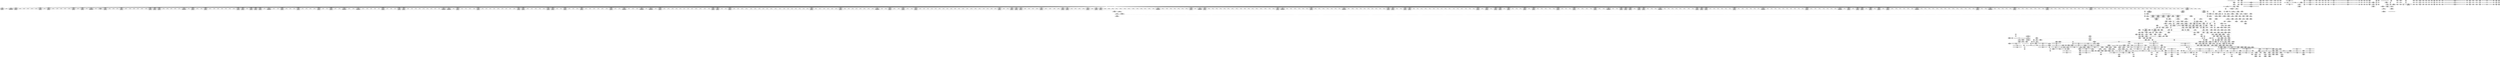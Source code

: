 digraph {
	CE0x4d992a0 [shape=record,shape=Mrecord,label="{CE0x4d992a0|12:_i32,_56:_i8*,_:_CRE_656,664_|*MultipleSource*|Function::inode_has_perm&Arg::inode::|*LoadInst*|security/selinux/hooks.c,1627|security/selinux/hooks.c,1611}"]
	CE0x4d9d6c0 [shape=record,shape=Mrecord,label="{CE0x4d9d6c0|12:_i32,_56:_i8*,_:_CRE_875,876_}"]
	CE0x4d76060 [shape=record,shape=Mrecord,label="{CE0x4d76060|inode_has_perm:tmp1}"]
	CE0x4d95dc0 [shape=record,shape=Mrecord,label="{CE0x4d95dc0|12:_i32,_56:_i8*,_:_CRE_585,586_}"]
	CE0x4d97a40 [shape=record,shape=Mrecord,label="{CE0x4d97a40|12:_i32,_56:_i8*,_:_CRE_609,610_}"]
	CE0x4d58430 [shape=record,shape=Mrecord,label="{CE0x4d58430|104:_%struct.inode*,_:_CRE_304,305_}"]
	CE0x4d88020 [shape=record,shape=Mrecord,label="{CE0x4d88020|12:_i32,_56:_i8*,_:_CRE_205,206_}"]
	CE0x4d934a0 [shape=record,shape=Mrecord,label="{CE0x4d934a0|12:_i32,_56:_i8*,_:_CRE_552,553_}"]
	CE0x4d9e9c0 [shape=record,shape=Mrecord,label="{CE0x4d9e9c0|12:_i32,_56:_i8*,_:_CRE_891,892_}"]
	CE0x4db63f0 [shape=record,shape=Mrecord,label="{CE0x4db63f0|i64*_getelementptr_inbounds_(_8_x_i64_,_8_x_i64_*___llvm_gcov_ctr154,_i64_0,_i64_5)|*Constant*|*SummSink*}"]
	CE0x4d00de0 [shape=record,shape=Mrecord,label="{CE0x4d00de0|selinux_inode_listxattr:tmp}"]
	CE0x4d1d440 [shape=record,shape=Mrecord,label="{CE0x4d1d440|_call_void_mcount()_#3|*SummSink*}"]
	CE0x4d74b10 [shape=record,shape=Mrecord,label="{CE0x4d74b10|__validate_creds:tmp|*SummSink*}"]
	CE0x4d39a70 [shape=record,shape=Mrecord,label="{CE0x4d39a70|104:_%struct.inode*,_:_CRE_162,163_}"]
	CE0x4d09700 [shape=record,shape=Mrecord,label="{CE0x4d09700|12:_i32,_56:_i8*,_:_CRE_162,163_}"]
	CE0x4d5b1f0 [shape=record,shape=Mrecord,label="{CE0x4d5b1f0|GLOBAL:inode_has_perm|*Constant*|*SummSource*}"]
	CE0x4d6d060 [shape=record,shape=Mrecord,label="{CE0x4d6d060|_call_void___validate_creds(%struct.cred*_%cred,_i8*_getelementptr_inbounds_(_25_x_i8_,_25_x_i8_*_.str3,_i32_0,_i32_0),_i32_1609)_#10,_!dbg_!27719|security/selinux/hooks.c,1609|*SummSink*}"]
	CE0x4d5dc30 [shape=record,shape=Mrecord,label="{CE0x4d5dc30|GLOBAL:current_task|Global_var:current_task|*SummSource*}"]
	CE0x4d5b8d0 [shape=record,shape=Mrecord,label="{CE0x4d5b8d0|inode_has_perm:entry|*SummSink*}"]
	CE0x4dd3b90 [shape=record,shape=Mrecord,label="{CE0x4dd3b90|i64*_getelementptr_inbounds_(_2_x_i64_,_2_x_i64_*___llvm_gcov_ctr131,_i64_0,_i64_0)|*Constant*|*SummSource*}"]
	CE0x4da15b0 [shape=record,shape=Mrecord,label="{CE0x4da15b0|12:_i32,_56:_i8*,_:_CRE_928,929_}"]
	CE0x4d6c8e0 [shape=record,shape=Mrecord,label="{CE0x4d6c8e0|12:_i32,_56:_i8*,_:_CRE_138,139_}"]
	CE0x4d3e300 [shape=record,shape=Mrecord,label="{CE0x4d3e300|selinux_inode_listxattr:tmp18|security/selinux/hooks.c,3048|*SummSink*}"]
	CE0x4d5a710 [shape=record,shape=Mrecord,label="{CE0x4d5a710|dentry_has_perm:u|security/selinux/hooks.c,1631|*SummSource*}"]
	CE0x4d24050 [shape=record,shape=Mrecord,label="{CE0x4d24050|i64_0|*Constant*|*SummSource*}"]
	CE0x4d23430 [shape=record,shape=Mrecord,label="{CE0x4d23430|selinux_inode_listxattr:tmp17|security/selinux/hooks.c,3048}"]
	CE0x4d8b910 [shape=record,shape=Mrecord,label="{CE0x4d8b910|12:_i32,_56:_i8*,_:_CRE_276,277_}"]
	CE0x4d2b050 [shape=record,shape=Mrecord,label="{CE0x4d2b050|selinux_inode_listxattr:land.lhs.true|*SummSink*}"]
	CE0x4d15220 [shape=record,shape=Mrecord,label="{CE0x4d15220|selinux_inode_listxattr:land.lhs.true2|*SummSource*}"]
	CE0x4d58b30 [shape=record,shape=Mrecord,label="{CE0x4d58b30|104:_%struct.inode*,_:_CRE_309,310_}"]
	CE0x4d8db80 [shape=record,shape=Mrecord,label="{CE0x4d8db80|12:_i32,_56:_i8*,_:_CRE_305,306_}"]
	CE0x4d06650 [shape=record,shape=Mrecord,label="{CE0x4d06650|selinux_inode_listxattr:do.body|*SummSink*}"]
	CE0x4d91220 [shape=record,shape=Mrecord,label="{CE0x4d91220|12:_i32,_56:_i8*,_:_CRE_477,478_}"]
	CE0x4d25e00 [shape=record,shape=Mrecord,label="{CE0x4d25e00|selinux_inode_listxattr:tmp10|security/selinux/hooks.c,3048}"]
	CE0x4d866b0 [shape=record,shape=Mrecord,label="{CE0x4d866b0|inode_has_perm:call|security/selinux/hooks.c,1614|*SummSource*}"]
	CE0x4d8cfa0 [shape=record,shape=Mrecord,label="{CE0x4d8cfa0|12:_i32,_56:_i8*,_:_CRE_295,296_}"]
	CE0x4dd4860 [shape=record,shape=Mrecord,label="{CE0x4dd4860|cred_sid:bb|*SummSource*}"]
	CE0x4db36c0 [shape=record,shape=Mrecord,label="{CE0x4db36c0|inode_has_perm:tobool2|security/selinux/hooks.c,1611}"]
	CE0x4d5db30 [shape=record,shape=Mrecord,label="{CE0x4d5db30|GLOBAL:current_task|Global_var:current_task}"]
	CE0x4d6a8f0 [shape=record,shape=Mrecord,label="{CE0x4d6a8f0|i32_0|*Constant*}"]
	CE0x4d60030 [shape=record,shape=Mrecord,label="{CE0x4d60030|inode_has_perm:call4|security/selinux/hooks.c,1617}"]
	CE0x4d8d920 [shape=record,shape=Mrecord,label="{CE0x4d8d920|12:_i32,_56:_i8*,_:_CRE_303,304_}"]
	CE0x4db4b80 [shape=record,shape=Mrecord,label="{CE0x4db4b80|inode_has_perm:tmp9|security/selinux/hooks.c,1611|*SummSource*}"]
	CE0x4d8a870 [shape=record,shape=Mrecord,label="{CE0x4d8a870|12:_i32,_56:_i8*,_:_CRE_262,263_}"]
	CE0x4d70b10 [shape=record,shape=Mrecord,label="{CE0x4d70b10|dentry_has_perm:d_inode|security/selinux/hooks.c,1627|*SummSource*}"]
	CE0x4daeb40 [shape=record,shape=Mrecord,label="{CE0x4daeb40|__validate_creds:tmp4|include/linux/cred.h,173}"]
	CE0x4d7bce0 [shape=record,shape=Mrecord,label="{CE0x4d7bce0|i64*_getelementptr_inbounds_(_2_x_i64_,_2_x_i64_*___llvm_gcov_ctr153,_i64_0,_i64_0)|*Constant*|*SummSource*}"]
	CE0x4d1b5d0 [shape=record,shape=Mrecord,label="{CE0x4d1b5d0|inode_has_perm:if.then}"]
	CE0x4d29c10 [shape=record,shape=Mrecord,label="{CE0x4d29c10|selinux_inode_listxattr:tmp5|security/selinux/hooks.c,3048|*SummSource*}"]
	CE0x4d5b590 [shape=record,shape=Mrecord,label="{CE0x4d5b590|GLOBAL:inode_has_perm|*Constant*|*SummSink*}"]
	CE0x4d94bf0 [shape=record,shape=Mrecord,label="{CE0x4d94bf0|12:_i32,_56:_i8*,_:_CRE_570,571_}"]
	CE0x4d5d6a0 [shape=record,shape=Mrecord,label="{CE0x4d5d6a0|dentry_has_perm:tmp|*SummSink*}"]
	CE0x4d08cb0 [shape=record,shape=Mrecord,label="{CE0x4d08cb0|12:_i32,_56:_i8*,_:_CRE_151,152_}"]
	CE0x4d91a10 [shape=record,shape=Mrecord,label="{CE0x4d91a10|12:_i32,_56:_i8*,_:_CRE_484,485_}"]
	CE0x4d0a250 [shape=record,shape=Mrecord,label="{CE0x4d0a250|inode_has_perm:tmp4|security/selinux/hooks.c,1609}"]
	CE0x4d976b0 [shape=record,shape=Mrecord,label="{CE0x4d976b0|12:_i32,_56:_i8*,_:_CRE_606,607_}"]
	CE0x4d30e20 [shape=record,shape=Mrecord,label="{CE0x4d30e20|i8*_getelementptr_inbounds_(_25_x_i8_,_25_x_i8_*_.str3,_i32_0,_i32_0)|*Constant*|*SummSink*}"]
	CE0x4d5aab0 [shape=record,shape=Mrecord,label="{CE0x4d5aab0|dentry_has_perm:call|security/selinux/hooks.c,1632}"]
	CE0x4d638d0 [shape=record,shape=Mrecord,label="{CE0x4d638d0|i64*_getelementptr_inbounds_(_5_x_i64_,_5_x_i64_*___llvm_gcov_ctr155,_i64_0,_i64_0)|*Constant*|*SummSource*}"]
	CE0x4d7d0a0 [shape=record,shape=Mrecord,label="{CE0x4d7d0a0|104:_%struct.inode*,_:_CRE_157,158_}"]
	CE0x4dd1330 [shape=record,shape=Mrecord,label="{CE0x4dd1330|i64*_getelementptr_inbounds_(_5_x_i64_,_5_x_i64_*___llvm_gcov_ctr155,_i64_0,_i64_4)|*Constant*|*SummSource*}"]
	CE0x4d8fb60 [shape=record,shape=Mrecord,label="{CE0x4d8fb60|12:_i32,_56:_i8*,_:_CRE_416,424_|*MultipleSource*|Function::inode_has_perm&Arg::inode::|*LoadInst*|security/selinux/hooks.c,1627|security/selinux/hooks.c,1611}"]
	CE0x4d624d0 [shape=record,shape=Mrecord,label="{CE0x4d624d0|_ret_i32_%retval.0,_!dbg_!27728|security/selinux/avc.c,775|*SummSink*}"]
	CE0x6917e40 [shape=record,shape=Mrecord,label="{CE0x6917e40|selinux_inode_listxattr:tmp2}"]
	CE0x4d36d70 [shape=record,shape=Mrecord,label="{CE0x4d36d70|inode_has_perm:adp|Function::inode_has_perm&Arg::adp::|*SummSource*}"]
	CE0x4d37300 [shape=record,shape=Mrecord,label="{CE0x4d37300|_ret_i32_%retval.0,_!dbg_!27739|security/selinux/hooks.c,1618|*SummSink*}"]
	CE0x4da3df0 [shape=record,shape=Mrecord,label="{CE0x4da3df0|inode_has_perm:tmp6|*LoadInst*|security/selinux/hooks.c,1611|*SummSink*}"]
	CE0x4d1cab0 [shape=record,shape=Mrecord,label="{CE0x4d1cab0|selinux_inode_listxattr:tmp11|security/selinux/hooks.c,3048|*SummSink*}"]
	CE0x4d8a020 [shape=record,shape=Mrecord,label="{CE0x4d8a020|12:_i32,_56:_i8*,_:_CRE_255,256_}"]
	CE0x4d8a9a0 [shape=record,shape=Mrecord,label="{CE0x4d8a9a0|12:_i32,_56:_i8*,_:_CRE_263,264_}"]
	CE0x4db2d50 [shape=record,shape=Mrecord,label="{CE0x4db2d50|GLOBAL:llvm.expect.i64|*Constant*|*SummSource*}"]
	CE0x4d89900 [shape=record,shape=Mrecord,label="{CE0x4d89900|12:_i32,_56:_i8*,_:_CRE_249,250_}"]
	CE0x4d907f0 [shape=record,shape=Mrecord,label="{CE0x4d907f0|12:_i32,_56:_i8*,_:_CRE_464,472_|*MultipleSource*|Function::inode_has_perm&Arg::inode::|*LoadInst*|security/selinux/hooks.c,1627|security/selinux/hooks.c,1611}"]
	CE0x4db5b10 [shape=record,shape=Mrecord,label="{CE0x4db5b10|inode_has_perm:tmp10|security/selinux/hooks.c,1611|*SummSource*}"]
	CE0x4d342a0 [shape=record,shape=Mrecord,label="{CE0x4d342a0|12:_i32,_56:_i8*,_:_CRE_174,175_}"]
	CE0x4d57a80 [shape=record,shape=Mrecord,label="{CE0x4d57a80|104:_%struct.inode*,_:_CRE_264,272_|*MultipleSource*|Function::selinux_inode_listxattr&Arg::dentry::|Function::dentry_has_perm&Arg::dentry::|security/selinux/hooks.c,1627}"]
	CE0x4d8e840 [shape=record,shape=Mrecord,label="{CE0x4d8e840|12:_i32,_56:_i8*,_:_CRE_336,344_|*MultipleSource*|Function::inode_has_perm&Arg::inode::|*LoadInst*|security/selinux/hooks.c,1627|security/selinux/hooks.c,1611}"]
	CE0x4da1a70 [shape=record,shape=Mrecord,label="{CE0x4da1a70|12:_i32,_56:_i8*,_:_CRE_932,933_}"]
	CE0x4d21ff0 [shape=record,shape=Mrecord,label="{CE0x4d21ff0|i32_3048|*Constant*|*SummSource*}"]
	CE0x4d896a0 [shape=record,shape=Mrecord,label="{CE0x4d896a0|12:_i32,_56:_i8*,_:_CRE_247,248_}"]
	CE0x4d5fab0 [shape=record,shape=Mrecord,label="{CE0x4d5fab0|inode_has_perm:sclass|security/selinux/hooks.c,1617|*SummSink*}"]
	CE0x4d0de60 [shape=record,shape=Mrecord,label="{CE0x4d0de60|selinux_inode_listxattr:dentry|Function::selinux_inode_listxattr&Arg::dentry::|*SummSink*}"]
	CE0x4d9d7f0 [shape=record,shape=Mrecord,label="{CE0x4d9d7f0|12:_i32,_56:_i8*,_:_CRE_876,877_}"]
	CE0x4d7d190 [shape=record,shape=Mrecord,label="{CE0x4d7d190|104:_%struct.inode*,_:_CRE_158,159_}"]
	CE0x4d25f90 [shape=record,shape=Mrecord,label="{CE0x4d25f90|i64_5|*Constant*|*SummSource*}"]
	CE0x4d96870 [shape=record,shape=Mrecord,label="{CE0x4d96870|12:_i32,_56:_i8*,_:_CRE_594,595_}"]
	CE0x4d1d110 [shape=record,shape=Mrecord,label="{CE0x4d1d110|_call_void_mcount()_#3}"]
	CE0x4d26a60 [shape=record,shape=Mrecord,label="{CE0x4d26a60|i32_0|*Constant*|*SummSink*}"]
	CE0x4d0f210 [shape=record,shape=Mrecord,label="{CE0x4d0f210|i64*_getelementptr_inbounds_(_2_x_i64_,_2_x_i64_*___llvm_gcov_ctr98,_i64_0,_i64_0)|*Constant*|*SummSource*}"]
	CE0x4d9b0c0 [shape=record,shape=Mrecord,label="{CE0x4d9b0c0|12:_i32,_56:_i8*,_:_CRE_768,776_|*MultipleSource*|Function::inode_has_perm&Arg::inode::|*LoadInst*|security/selinux/hooks.c,1627|security/selinux/hooks.c,1611}"]
	CE0x4dd0ed0 [shape=record,shape=Mrecord,label="{CE0x4dd0ed0|_call_void___invalid_creds(%struct.cred*_%cred,_i8*_%file,_i32_%line)_#10,_!dbg_!27721|include/linux/cred.h,174|*SummSink*}"]
	CE0x4d1d3d0 [shape=record,shape=Mrecord,label="{CE0x4d1d3d0|_call_void_mcount()_#3|*SummSource*}"]
	CE0x4d07450 [shape=record,shape=Mrecord,label="{CE0x4d07450|selinux_inode_listxattr:land.lhs.true}"]
	CE0x4d8b7e0 [shape=record,shape=Mrecord,label="{CE0x4d8b7e0|12:_i32,_56:_i8*,_:_CRE_275,276_}"]
	CE0x4d98d40 [shape=record,shape=Mrecord,label="{CE0x4d98d40|12:_i32,_56:_i8*,_:_CRE_632,640_|*MultipleSource*|Function::inode_has_perm&Arg::inode::|*LoadInst*|security/selinux/hooks.c,1627|security/selinux/hooks.c,1611}"]
	CE0x4d58da0 [shape=record,shape=Mrecord,label="{CE0x4d58da0|104:_%struct.inode*,_:_CRE_312,313_}"]
	CE0x4db3060 [shape=record,shape=Mrecord,label="{CE0x4db3060|inode_has_perm:expval|security/selinux/hooks.c,1611}"]
	CE0x4d62310 [shape=record,shape=Mrecord,label="{CE0x4d62310|_ret_i32_%retval.0,_!dbg_!27728|security/selinux/avc.c,775|*SummSource*}"]
	CE0x4d6dcc0 [shape=record,shape=Mrecord,label="{CE0x4d6dcc0|inode_has_perm:do.body|*SummSink*}"]
	CE0x4d34de0 [shape=record,shape=Mrecord,label="{CE0x4d34de0|12:_i32,_56:_i8*,_:_CRE_186,187_}"]
	CE0x4d91550 [shape=record,shape=Mrecord,label="{CE0x4d91550|12:_i32,_56:_i8*,_:_CRE_480,481_}"]
	CE0x4d35f20 [shape=record,shape=Mrecord,label="{CE0x4d35f20|COLLAPSED:_GCMRE_current_task_external_global_%struct.task_struct*:_elem_0::|security/selinux/hooks.c,3048}"]
	CE0x4d09160 [shape=record,shape=Mrecord,label="{CE0x4d09160|12:_i32,_56:_i8*,_:_CRE_156,157_}"]
	CE0x4d6ebb0 [shape=record,shape=Mrecord,label="{CE0x4d6ebb0|104:_%struct.inode*,_:_CRE_199,200_}"]
	CE0x4d9bf70 [shape=record,shape=Mrecord,label="{CE0x4d9bf70|12:_i32,_56:_i8*,_:_CRE_832,840_|*MultipleSource*|Function::inode_has_perm&Arg::inode::|*LoadInst*|security/selinux/hooks.c,1627|security/selinux/hooks.c,1611}"]
	CE0x4d0ad80 [shape=record,shape=Mrecord,label="{CE0x4d0ad80|dentry_has_perm:ad|security/selinux/hooks.c, 1628|*SummSink*}"]
	CE0x4d7d860 [shape=record,shape=Mrecord,label="{CE0x4d7d860|cred_sid:security|security/selinux/hooks.c,196|*SummSource*}"]
	CE0x4d1fca0 [shape=record,shape=Mrecord,label="{CE0x4d1fca0|inode_has_perm:tmp3|*SummSink*}"]
	CE0x4d39ed0 [shape=record,shape=Mrecord,label="{CE0x4d39ed0|104:_%struct.inode*,_:_CRE_167,168_}"]
	CE0x4d38990 [shape=record,shape=Mrecord,label="{CE0x4d38990|12:_i32,_56:_i8*,_:_CRE_40,48_|*MultipleSource*|Function::inode_has_perm&Arg::inode::|*LoadInst*|security/selinux/hooks.c,1627|security/selinux/hooks.c,1611}"]
	CE0x4d950b0 [shape=record,shape=Mrecord,label="{CE0x4d950b0|12:_i32,_56:_i8*,_:_CRE_574,575_}"]
	CE0x4da95f0 [shape=record,shape=Mrecord,label="{CE0x4da95f0|inode_has_perm:sid3|security/selinux/hooks.c,1617}"]
	CE0x4d57890 [shape=record,shape=Mrecord,label="{CE0x4d57890|104:_%struct.inode*,_:_CRE_256,264_|*MultipleSource*|Function::selinux_inode_listxattr&Arg::dentry::|Function::dentry_has_perm&Arg::dentry::|security/selinux/hooks.c,1627}"]
	CE0x4d39910 [shape=record,shape=Mrecord,label="{CE0x4d39910|selinux_inode_listxattr:tmp1}"]
	CE0x4d98880 [shape=record,shape=Mrecord,label="{CE0x4d98880|12:_i32,_56:_i8*,_:_CRE_621,622_}"]
	CE0x4d6b1d0 [shape=record,shape=Mrecord,label="{CE0x4d6b1d0|12:_i32,_56:_i8*,_:_CRE_12,16_|*MultipleSource*|Function::inode_has_perm&Arg::inode::|*LoadInst*|security/selinux/hooks.c,1627|security/selinux/hooks.c,1611}"]
	CE0x4d00ec0 [shape=record,shape=Mrecord,label="{CE0x4d00ec0|COLLAPSED:_GCMRE___llvm_gcov_ctr240_internal_global_11_x_i64_zeroinitializer:_elem_0:default:}"]
	CE0x4d26d20 [shape=record,shape=Mrecord,label="{CE0x4d26d20|selinux_inode_listxattr:tobool|security/selinux/hooks.c,3048}"]
	CE0x4d9a210 [shape=record,shape=Mrecord,label="{CE0x4d9a210|12:_i32,_56:_i8*,_:_CRE_704,712_|*MultipleSource*|Function::inode_has_perm&Arg::inode::|*LoadInst*|security/selinux/hooks.c,1627|security/selinux/hooks.c,1611}"]
	CE0x4d8d590 [shape=record,shape=Mrecord,label="{CE0x4d8d590|12:_i32,_56:_i8*,_:_CRE_300,301_}"]
	CE0x4d87250 [shape=record,shape=Mrecord,label="{CE0x4d87250|cred_sid:cred|Function::cred_sid&Arg::cred::|*SummSource*}"]
	CE0x4d26bb0 [shape=record,shape=Mrecord,label="{CE0x4d26bb0|selinux_inode_listxattr:tobool|security/selinux/hooks.c,3048|*SummSink*}"]
	CE0x4d2a880 [shape=record,shape=Mrecord,label="{CE0x4d2a880|i64*_getelementptr_inbounds_(_11_x_i64_,_11_x_i64_*___llvm_gcov_ctr240,_i64_0,_i64_1)|*Constant*}"]
	CE0x4d8a4e0 [shape=record,shape=Mrecord,label="{CE0x4d8a4e0|12:_i32,_56:_i8*,_:_CRE_259,260_}"]
	CE0x4d9f470 [shape=record,shape=Mrecord,label="{CE0x4d9f470|12:_i32,_56:_i8*,_:_CRE_900,901_}"]
	CE0x4d17250 [shape=record,shape=Mrecord,label="{CE0x4d17250|selinux_inode_listxattr:do.body}"]
	CE0x4d07520 [shape=record,shape=Mrecord,label="{CE0x4d07520|selinux_inode_listxattr:if.end}"]
	CE0x4d7eee0 [shape=record,shape=Mrecord,label="{CE0x4d7eee0|12:_i32,_56:_i8*,_:_CRE_4,8_|*MultipleSource*|Function::inode_has_perm&Arg::inode::|*LoadInst*|security/selinux/hooks.c,1627|security/selinux/hooks.c,1611}"]
	CE0x4d0d420 [shape=record,shape=Mrecord,label="{CE0x4d0d420|dentry_has_perm:entry|*SummSource*}"]
	CE0x4d75e80 [shape=record,shape=Mrecord,label="{CE0x4d75e80|__validate_creds:lnot|include/linux/cred.h,173|*SummSink*}"]
	CE0x4d3a1a0 [shape=record,shape=Mrecord,label="{CE0x4d3a1a0|104:_%struct.inode*,_:_CRE_170,171_}"]
	CE0x4d8d7f0 [shape=record,shape=Mrecord,label="{CE0x4d8d7f0|12:_i32,_56:_i8*,_:_CRE_302,303_}"]
	CE0x4d5aee0 [shape=record,shape=Mrecord,label="{CE0x4d5aee0|dentry_has_perm:call|security/selinux/hooks.c,1632|*SummSource*}"]
	CE0x4d1c040 [shape=record,shape=Mrecord,label="{CE0x4d1c040|selinux_inode_listxattr:tmp14|security/selinux/hooks.c,3048|*SummSink*}"]
	CE0x61e4f90 [shape=record,shape=Mrecord,label="{CE0x61e4f90|i64_0|*Constant*}"]
	CE0x4d1bb50 [shape=record,shape=Mrecord,label="{CE0x4d1bb50|selinux_inode_listxattr:tmp13|security/selinux/hooks.c,3048|*SummSource*}"]
	CE0x4d956a0 [shape=record,shape=Mrecord,label="{CE0x4d956a0|12:_i32,_56:_i8*,_:_CRE_579,580_}"]
	CE0x4d398a0 [shape=record,shape=Mrecord,label="{CE0x4d398a0|i64_1|*Constant*|*SummSink*}"]
	CE0x4d718e0 [shape=record,shape=Mrecord,label="{CE0x4d718e0|_call_void_mcount()_#3|*SummSink*}"]
	CE0x4d84800 [shape=record,shape=Mrecord,label="{CE0x4d84800|12:_i32,_56:_i8*,_:_CRE_140,141_}"]
	CE0x4d6fba0 [shape=record,shape=Mrecord,label="{CE0x4d6fba0|104:_%struct.inode*,_:_CRE_216,217_}"]
	CE0x4dafec0 [shape=record,shape=Mrecord,label="{CE0x4dafec0|inode_has_perm:tmp20|security/selinux/hooks.c,1618}"]
	CE0x4d6bc10 [shape=record,shape=Mrecord,label="{CE0x4d6bc10|__validate_creds:entry}"]
	CE0x4d5a6a0 [shape=record,shape=Mrecord,label="{CE0x4d5a6a0|dentry_has_perm:u|security/selinux/hooks.c,1631}"]
	CE0x4d7f040 [shape=record,shape=Mrecord,label="{CE0x4d7f040|i32_512|*Constant*}"]
	CE0x4d2ce40 [shape=record,shape=Mrecord,label="{CE0x4d2ce40|i8*_getelementptr_inbounds_(_45_x_i8_,_45_x_i8_*_.str12,_i32_0,_i32_0)|*Constant*|*SummSink*}"]
	CE0x4d969a0 [shape=record,shape=Mrecord,label="{CE0x4d969a0|12:_i32,_56:_i8*,_:_CRE_595,596_}"]
	CE0x4d60590 [shape=record,shape=Mrecord,label="{CE0x4d60590|i32_(i32,_i32,_i16,_i32,_%struct.common_audit_data*)*_bitcast_(i32_(i32,_i32,_i16,_i32,_%struct.common_audit_data.495*)*_avc_has_perm_to_i32_(i32,_i32,_i16,_i32,_%struct.common_audit_data*)*)|*Constant*}"]
	CE0x4d8f500 [shape=record,shape=Mrecord,label="{CE0x4d8f500|12:_i32,_56:_i8*,_:_CRE_392,400_|*MultipleSource*|Function::inode_has_perm&Arg::inode::|*LoadInst*|security/selinux/hooks.c,1627|security/selinux/hooks.c,1611}"]
	CE0x4d67170 [shape=record,shape=Mrecord,label="{CE0x4d67170|__validate_creds:cred|Function::__validate_creds&Arg::cred::|*SummSource*}"]
	CE0x4d99ff0 [shape=record,shape=Mrecord,label="{CE0x4d99ff0|12:_i32,_56:_i8*,_:_CRE_696,704_|*MultipleSource*|Function::inode_has_perm&Arg::inode::|*LoadInst*|security/selinux/hooks.c,1627|security/selinux/hooks.c,1611}"]
	CE0x4d9b910 [shape=record,shape=Mrecord,label="{CE0x4d9b910|12:_i32,_56:_i8*,_:_CRE_808,816_|*MultipleSource*|Function::inode_has_perm&Arg::inode::|*LoadInst*|security/selinux/hooks.c,1627|security/selinux/hooks.c,1611}"]
	CE0x4d72640 [shape=record,shape=Mrecord,label="{CE0x4d72640|i64*_getelementptr_inbounds_(_5_x_i64_,_5_x_i64_*___llvm_gcov_ctr155,_i64_0,_i64_3)|*Constant*|*SummSink*}"]
	CE0x4d11e80 [shape=record,shape=Mrecord,label="{CE0x4d11e80|get_current:bb|*SummSink*}"]
	CE0x4d9f210 [shape=record,shape=Mrecord,label="{CE0x4d9f210|12:_i32,_56:_i8*,_:_CRE_898,899_}"]
	CE0x4d93b00 [shape=record,shape=Mrecord,label="{CE0x4d93b00|12:_i32,_56:_i8*,_:_CRE_555,556_}"]
	CE0x4d8cae0 [shape=record,shape=Mrecord,label="{CE0x4d8cae0|12:_i32,_56:_i8*,_:_CRE_291,292_}"]
	CE0x4d957d0 [shape=record,shape=Mrecord,label="{CE0x4d957d0|12:_i32,_56:_i8*,_:_CRE_580,581_}"]
	CE0x4d72390 [shape=record,shape=Mrecord,label="{CE0x4d72390|i64*_getelementptr_inbounds_(_5_x_i64_,_5_x_i64_*___llvm_gcov_ctr155,_i64_0,_i64_3)|*Constant*|*SummSource*}"]
	CE0x4d63970 [shape=record,shape=Mrecord,label="{CE0x4d63970|__validate_creds:if.end|*SummSink*}"]
	CE0x4d7c860 [shape=record,shape=Mrecord,label="{CE0x4d7c860|104:_%struct.inode*,_:_CRE_148,149_}"]
	CE0x4d7d6d0 [shape=record,shape=Mrecord,label="{CE0x4d7d6d0|cred_sid:security|security/selinux/hooks.c,196|*SummSink*}"]
	CE0x4d6c100 [shape=record,shape=Mrecord,label="{CE0x4d6c100|__validate_creds:lnot|include/linux/cred.h,173}"]
	CE0x4d85b70 [shape=record,shape=Mrecord,label="{CE0x4d85b70|i64*_getelementptr_inbounds_(_8_x_i64_,_8_x_i64_*___llvm_gcov_ctr154,_i64_0,_i64_6)|*Constant*|*SummSink*}"]
	CE0x4d7faa0 [shape=record,shape=Mrecord,label="{CE0x4d7faa0|cred_sid:tmp|*SummSource*}"]
	CE0x4d0f830 [shape=record,shape=Mrecord,label="{CE0x4d0f830|104:_%struct.inode*,_:_CRE_72,80_|*MultipleSource*|Function::selinux_inode_listxattr&Arg::dentry::|Function::dentry_has_perm&Arg::dentry::|security/selinux/hooks.c,1627}"]
	CE0x4d97f00 [shape=record,shape=Mrecord,label="{CE0x4d97f00|12:_i32,_56:_i8*,_:_CRE_613,614_}"]
	CE0x4da8d00 [shape=record,shape=Mrecord,label="{CE0x4da8d00|inode_has_perm:i_security|security/selinux/hooks.c,1615}"]
	CE0x4d8ea60 [shape=record,shape=Mrecord,label="{CE0x4d8ea60|12:_i32,_56:_i8*,_:_CRE_344,352_|*MultipleSource*|Function::inode_has_perm&Arg::inode::|*LoadInst*|security/selinux/hooks.c,1627|security/selinux/hooks.c,1611}"]
	CE0x4d5ab20 [shape=record,shape=Mrecord,label="{CE0x4d5ab20|dentry_has_perm:dentry1|security/selinux/hooks.c,1631}"]
	CE0x4d6f420 [shape=record,shape=Mrecord,label="{CE0x4d6f420|104:_%struct.inode*,_:_CRE_208,209_}"]
	CE0x4d8dcb0 [shape=record,shape=Mrecord,label="{CE0x4d8dcb0|12:_i32,_56:_i8*,_:_CRE_306,307_}"]
	CE0x4d99900 [shape=record,shape=Mrecord,label="{CE0x4d99900|12:_i32,_56:_i8*,_:_CRE_680,684_|*MultipleSource*|Function::inode_has_perm&Arg::inode::|*LoadInst*|security/selinux/hooks.c,1627|security/selinux/hooks.c,1611}"]
	CE0x4d5b840 [shape=record,shape=Mrecord,label="{CE0x4d5b840|inode_has_perm:entry|*SummSource*}"]
	CE0x4d676a0 [shape=record,shape=Mrecord,label="{CE0x4d676a0|inode_has_perm:i_flags|security/selinux/hooks.c,1611|*SummSink*}"]
	CE0x4d30bd0 [shape=record,shape=Mrecord,label="{CE0x4d30bd0|i8*_getelementptr_inbounds_(_25_x_i8_,_25_x_i8_*_.str3,_i32_0,_i32_0)|*Constant*}"]
	CE0x4d7cce0 [shape=record,shape=Mrecord,label="{CE0x4d7cce0|104:_%struct.inode*,_:_CRE_153,154_}"]
	CE0x4d1eb30 [shape=record,shape=Mrecord,label="{CE0x4d1eb30|_call_void_mcount()_#3}"]
	CE0x4d76370 [shape=record,shape=Mrecord,label="{CE0x4d76370|cred_sid:tmp1|*SummSource*}"]
	CE0x4d8d6c0 [shape=record,shape=Mrecord,label="{CE0x4d8d6c0|12:_i32,_56:_i8*,_:_CRE_301,302_}"]
	CE0x4d33d00 [shape=record,shape=Mrecord,label="{CE0x4d33d00|12:_i32,_56:_i8*,_:_CRE_168,169_}"]
	CE0x4d8d460 [shape=record,shape=Mrecord,label="{CE0x4d8d460|12:_i32,_56:_i8*,_:_CRE_299,300_}"]
	CE0x4d870c0 [shape=record,shape=Mrecord,label="{CE0x4d870c0|cred_sid:entry|*SummSource*}"]
	CE0x4d34840 [shape=record,shape=Mrecord,label="{CE0x4d34840|12:_i32,_56:_i8*,_:_CRE_180,181_}"]
	CE0x4d94f80 [shape=record,shape=Mrecord,label="{CE0x4d94f80|12:_i32,_56:_i8*,_:_CRE_573,574_}"]
	CE0x4d09e40 [shape=record,shape=Mrecord,label="{CE0x4d09e40|i32_1|*Constant*|*SummSink*}"]
	CE0x4d0cfd0 [shape=record,shape=Mrecord,label="{CE0x4d0cfd0|dentry_has_perm:entry}"]
	CE0x4d7ebe0 [shape=record,shape=Mrecord,label="{CE0x4d7ebe0|i64*_getelementptr_inbounds_(_2_x_i64_,_2_x_i64_*___llvm_gcov_ctr131,_i64_0,_i64_1)|*Constant*|*SummSink*}"]
	CE0x4dae830 [shape=record,shape=Mrecord,label="{CE0x4dae830|GLOBAL:__llvm_gcov_ctr155|Global_var:__llvm_gcov_ctr155|*SummSink*}"]
	CE0x4db6eb0 [shape=record,shape=Mrecord,label="{CE0x4db6eb0|inode_has_perm:tmp12|security/selinux/hooks.c,1612|*SummSource*}"]
	CE0x4d0ccf0 [shape=record,shape=Mrecord,label="{CE0x4d0ccf0|GLOBAL:dentry_has_perm|*Constant*}"]
	CE0x4da8420 [shape=record,shape=Mrecord,label="{CE0x4da8420|_ret_i32_%tmp6,_!dbg_!27716|security/selinux/hooks.c,197|*SummSink*}"]
	CE0x4d11bb0 [shape=record,shape=Mrecord,label="{CE0x4d11bb0|get_current:bb}"]
	CE0x4daf9b0 [shape=record,shape=Mrecord,label="{CE0x4daf9b0|inode_has_perm:tmp19|security/selinux/hooks.c,1618}"]
	CE0x4d3b580 [shape=record,shape=Mrecord,label="{CE0x4d3b580|dentry_has_perm:tmp3}"]
	CE0x4d6f9c0 [shape=record,shape=Mrecord,label="{CE0x4d6f9c0|104:_%struct.inode*,_:_CRE_214,215_}"]
	CE0x4d6a760 [shape=record,shape=Mrecord,label="{CE0x4d6a760|i32_1609|*Constant*|*SummSink*}"]
	CE0x4d15420 [shape=record,shape=Mrecord,label="{CE0x4d15420|selinux_inode_listxattr:tmp2|*SummSink*}"]
	CE0x4d17350 [shape=record,shape=Mrecord,label="{CE0x4d17350|i64*_getelementptr_inbounds_(_2_x_i64_,_2_x_i64_*___llvm_gcov_ctr98,_i64_0,_i64_1)|*Constant*}"]
	CE0x4d88420 [shape=record,shape=Mrecord,label="{CE0x4d88420|12:_i32,_56:_i8*,_:_CRE_212,216_|*MultipleSource*|Function::inode_has_perm&Arg::inode::|*LoadInst*|security/selinux/hooks.c,1627|security/selinux/hooks.c,1611}"]
	CE0x4d77350 [shape=record,shape=Mrecord,label="{CE0x4d77350|12:_i32,_56:_i8*,_:_CRE_80,88_|*MultipleSource*|Function::inode_has_perm&Arg::inode::|*LoadInst*|security/selinux/hooks.c,1627|security/selinux/hooks.c,1611}"]
	CE0x4dab750 [shape=record,shape=Mrecord,label="{CE0x4dab750|inode_has_perm:tmp17|security/selinux/hooks.c,1617}"]
	CE0x4d18b70 [shape=record,shape=Mrecord,label="{CE0x4d18b70|get_current:entry|*SummSink*}"]
	CE0x4d8da50 [shape=record,shape=Mrecord,label="{CE0x4d8da50|12:_i32,_56:_i8*,_:_CRE_304,305_}"]
	CE0x4d3c4a0 [shape=record,shape=Mrecord,label="{CE0x4d3c4a0|__validate_creds:tmp7|include/linux/cred.h,174|*SummSink*}"]
	CE0x4d92130 [shape=record,shape=Mrecord,label="{CE0x4d92130|12:_i32,_56:_i8*,_:_CRE_500,504_|*MultipleSource*|Function::inode_has_perm&Arg::inode::|*LoadInst*|security/selinux/hooks.c,1627|security/selinux/hooks.c,1611}"]
	CE0x4da9150 [shape=record,shape=Mrecord,label="{CE0x4da9150|inode_has_perm:tmp15|*LoadInst*|security/selinux/hooks.c,1615|*SummSource*}"]
	CE0x4da23a0 [shape=record,shape=Mrecord,label="{CE0x4da23a0|12:_i32,_56:_i8*,_:_CRE_960,968_|*MultipleSource*|Function::inode_has_perm&Arg::inode::|*LoadInst*|security/selinux/hooks.c,1627|security/selinux/hooks.c,1611}"]
	CE0x4d78750 [shape=record,shape=Mrecord,label="{CE0x4d78750|12:_i32,_56:_i8*,_:_CRE_112,120_|*MultipleSource*|Function::inode_has_perm&Arg::inode::|*LoadInst*|security/selinux/hooks.c,1627|security/selinux/hooks.c,1611}"]
	CE0x4d3ef50 [shape=record,shape=Mrecord,label="{CE0x4d3ef50|i64*_getelementptr_inbounds_(_11_x_i64_,_11_x_i64_*___llvm_gcov_ctr240,_i64_0,_i64_10)|*Constant*|*SummSink*}"]
	CE0x4d5d810 [shape=record,shape=Mrecord,label="{CE0x4d5d810|dentry_has_perm:tmp1|*SummSink*}"]
	CE0x4d0cad0 [shape=record,shape=Mrecord,label="{CE0x4d0cad0|selinux_inode_listxattr:call5|security/selinux/hooks.c,3050|*SummSink*}"]
	CE0x4daf760 [shape=record,shape=Mrecord,label="{CE0x4daf760|i64*_getelementptr_inbounds_(_8_x_i64_,_8_x_i64_*___llvm_gcov_ctr154,_i64_0,_i64_7)|*Constant*|*SummSink*}"]
	CE0x4d19d70 [shape=record,shape=Mrecord,label="{CE0x4d19d70|GLOBAL:__llvm_gcov_ctr240|Global_var:__llvm_gcov_ctr240|*SummSource*}"]
	CE0x4d70d40 [shape=record,shape=Mrecord,label="{CE0x4d70d40|i64*_getelementptr_inbounds_(_2_x_i64_,_2_x_i64_*___llvm_gcov_ctr98,_i64_0,_i64_0)|*Constant*|*SummSink*}"]
	CE0x4d2a6c0 [shape=record,shape=Mrecord,label="{CE0x4d2a6c0|i64_4|*Constant*|*SummSource*}"]
	CE0x4d8bb70 [shape=record,shape=Mrecord,label="{CE0x4d8bb70|12:_i32,_56:_i8*,_:_CRE_278,279_}"]
	CE0x4d5c680 [shape=record,shape=Mrecord,label="{CE0x4d5c680|inode_has_perm:perms|Function::inode_has_perm&Arg::perms::|*SummSink*}"]
	CE0x4db3bd0 [shape=record,shape=Mrecord,label="{CE0x4db3bd0|i64_3|*Constant*}"]
	CE0x4d32210 [shape=record,shape=Mrecord,label="{CE0x4d32210|104:_%struct.inode*,_:_CRE_224,232_|*MultipleSource*|Function::selinux_inode_listxattr&Arg::dentry::|Function::dentry_has_perm&Arg::dentry::|security/selinux/hooks.c,1627}"]
	CE0x4d7d370 [shape=record,shape=Mrecord,label="{CE0x4d7d370|104:_%struct.inode*,_:_CRE_160,161_}"]
	CE0x4d350b0 [shape=record,shape=Mrecord,label="{CE0x4d350b0|12:_i32,_56:_i8*,_:_CRE_189,190_}"]
	CE0x4d62be0 [shape=record,shape=Mrecord,label="{CE0x4d62be0|inode_has_perm:tmp20|security/selinux/hooks.c,1618|*SummSink*}"]
	CE0x4d80880 [shape=record,shape=Mrecord,label="{CE0x4d80880|cred_sid:tmp6|security/selinux/hooks.c,197|*SummSink*}"]
	CE0x4d38570 [shape=record,shape=Mrecord,label="{CE0x4d38570|__validate_creds:tmp}"]
	CE0x4d88550 [shape=record,shape=Mrecord,label="{CE0x4d88550|12:_i32,_56:_i8*,_:_CRE_216,224_|*MultipleSource*|Function::inode_has_perm&Arg::inode::|*LoadInst*|security/selinux/hooks.c,1627|security/selinux/hooks.c,1611}"]
	CE0x4d96d30 [shape=record,shape=Mrecord,label="{CE0x4d96d30|12:_i32,_56:_i8*,_:_CRE_598,599_}"]
	CE0x4d63d20 [shape=record,shape=Mrecord,label="{CE0x4d63d20|__validate_creds:expval|include/linux/cred.h,173|*SummSink*}"]
	CE0x4d8ac00 [shape=record,shape=Mrecord,label="{CE0x4d8ac00|12:_i32,_56:_i8*,_:_CRE_265,266_}"]
	CE0x4d8c3c0 [shape=record,shape=Mrecord,label="{CE0x4d8c3c0|12:_i32,_56:_i8*,_:_CRE_285,286_}"]
	CE0x4d2bd10 [shape=record,shape=Mrecord,label="{CE0x4d2bd10|selinux_inode_listxattr:call|security/selinux/hooks.c,3048|*SummSource*}"]
	CE0x4d0af40 [shape=record,shape=Mrecord,label="{CE0x4d0af40|inode_has_perm:return}"]
	CE0x4d6a460 [shape=record,shape=Mrecord,label="{CE0x4d6a460|__validate_creds:call|include/linux/cred.h,173|*SummSink*}"]
	CE0x4d8e3d0 [shape=record,shape=Mrecord,label="{CE0x4d8e3d0|12:_i32,_56:_i8*,_:_CRE_312,320_|*MultipleSource*|Function::inode_has_perm&Arg::inode::|*LoadInst*|security/selinux/hooks.c,1627|security/selinux/hooks.c,1611}"]
	CE0x4d8c4f0 [shape=record,shape=Mrecord,label="{CE0x4d8c4f0|12:_i32,_56:_i8*,_:_CRE_286,287_}"]
	CE0x4d06e50 [shape=record,shape=Mrecord,label="{CE0x4d06e50|selinux_inode_listxattr:do.end}"]
	CE0x4db29c0 [shape=record,shape=Mrecord,label="{CE0x4db29c0|i64_0|*Constant*}"]
	CE0x4da2fc0 [shape=record,shape=Mrecord,label="{CE0x4da2fc0|12:_i32,_56:_i8*,_:_CRE_981,982_}"]
	CE0x4d9e630 [shape=record,shape=Mrecord,label="{CE0x4d9e630|12:_i32,_56:_i8*,_:_CRE_888,889_}"]
	CE0x4d58e90 [shape=record,shape=Mrecord,label="{CE0x4d58e90|104:_%struct.inode*,_:_CRE_313,314_}"]
	CE0x4d64fc0 [shape=record,shape=Mrecord,label="{CE0x4d64fc0|28:_i32,_32:_i16,_:_CRE_28,32_|*MultipleSource*|*LoadInst*|security/selinux/hooks.c,1615|security/selinux/hooks.c,1615|security/selinux/hooks.c,1617}"]
	CE0x4d8e500 [shape=record,shape=Mrecord,label="{CE0x4d8e500|12:_i32,_56:_i8*,_:_CRE_320,328_|*MultipleSource*|Function::inode_has_perm&Arg::inode::|*LoadInst*|security/selinux/hooks.c,1627|security/selinux/hooks.c,1611}"]
	CE0x4d3d4e0 [shape=record,shape=Mrecord,label="{CE0x4d3d4e0|dentry_has_perm:u|security/selinux/hooks.c,1631|*SummSink*}"]
	CE0x4d9dcb0 [shape=record,shape=Mrecord,label="{CE0x4d9dcb0|12:_i32,_56:_i8*,_:_CRE_880,881_}"]
	CE0x4d917b0 [shape=record,shape=Mrecord,label="{CE0x4d917b0|12:_i32,_56:_i8*,_:_CRE_482,483_}"]
	CE0x6004ce0 [shape=record,shape=Mrecord,label="{CE0x6004ce0|selinux_inode_listxattr:tmp|*SummSink*}"]
	CE0x4d1bbc0 [shape=record,shape=Mrecord,label="{CE0x4d1bbc0|selinux_inode_listxattr:tmp13|security/selinux/hooks.c,3048|*SummSink*}"]
	CE0x4d38dd0 [shape=record,shape=Mrecord,label="{CE0x4d38dd0|12:_i32,_56:_i8*,_:_CRE_64,72_|*MultipleSource*|Function::inode_has_perm&Arg::inode::|*LoadInst*|security/selinux/hooks.c,1627|security/selinux/hooks.c,1611}"]
	CE0x4d36610 [shape=record,shape=Mrecord,label="{CE0x4d36610|selinux_inode_listxattr:tmp21|security/selinux/hooks.c,3048|*SummSource*}"]
	CE0x4d70600 [shape=record,shape=Mrecord,label="{CE0x4d70600|i32_5|*Constant*}"]
	CE0x4d0a720 [shape=record,shape=Mrecord,label="{CE0x4d0a720|get_current:tmp3|*SummSink*}"]
	CE0x4d06380 [shape=record,shape=Mrecord,label="{CE0x4d06380|i64*_getelementptr_inbounds_(_11_x_i64_,_11_x_i64_*___llvm_gcov_ctr240,_i64_0,_i64_6)|*Constant*}"]
	CE0x4d84ed0 [shape=record,shape=Mrecord,label="{CE0x4d84ed0|12:_i32,_56:_i8*,_:_CRE_148,149_}"]
	CE0x4d59340 [shape=record,shape=Mrecord,label="{CE0x4d59340|104:_%struct.inode*,_:_CRE_318,319_}"]
	CE0x4d38f50 [shape=record,shape=Mrecord,label="{CE0x4d38f50|__validate_creds:tobool|include/linux/cred.h,173}"]
	CE0x4d329e0 [shape=record,shape=Mrecord,label="{CE0x4d329e0|104:_%struct.inode*,_:_CRE_56,64_|*MultipleSource*|Function::selinux_inode_listxattr&Arg::dentry::|Function::dentry_has_perm&Arg::dentry::|security/selinux/hooks.c,1627}"]
	CE0x4d58cb0 [shape=record,shape=Mrecord,label="{CE0x4d58cb0|104:_%struct.inode*,_:_CRE_311,312_}"]
	CE0x4d1e880 [shape=record,shape=Mrecord,label="{CE0x4d1e880|cred_sid:tmp2}"]
	CE0x4d3a0b0 [shape=record,shape=Mrecord,label="{CE0x4d3a0b0|104:_%struct.inode*,_:_CRE_169,170_}"]
	"CONST[source:0(mediator),value:2(dynamic)][purpose:{subject}]"
	CE0x4d392c0 [shape=record,shape=Mrecord,label="{CE0x4d392c0|i64*_getelementptr_inbounds_(_8_x_i64_,_8_x_i64_*___llvm_gcov_ctr154,_i64_0,_i64_2)|*Constant*|*SummSource*}"]
	CE0x4d5a340 [shape=record,shape=Mrecord,label="{CE0x4d5a340|i8_10|*Constant*|*SummSource*}"]
	CE0x4d63810 [shape=record,shape=Mrecord,label="{CE0x4d63810|__validate_creds:if.then|*SummSink*}"]
	CE0x4d6dd50 [shape=record,shape=Mrecord,label="{CE0x4d6dd50|GLOBAL:current_task|Global_var:current_task|*SummSink*}"]
	CE0x4d803b0 [shape=record,shape=Mrecord,label="{CE0x4d803b0|i64*_getelementptr_inbounds_(_2_x_i64_,_2_x_i64_*___llvm_gcov_ctr131,_i64_0,_i64_0)|*Constant*|*SummSink*}"]
	CE0x4d322f0 [shape=record,shape=Mrecord,label="{CE0x4d322f0|104:_%struct.inode*,_:_CRE_24,40_|*MultipleSource*|Function::selinux_inode_listxattr&Arg::dentry::|Function::dentry_has_perm&Arg::dentry::|security/selinux/hooks.c,1627}"]
	CE0x4d0c720 [shape=record,shape=Mrecord,label="{CE0x4d0c720|selinux_inode_listxattr:tmp21|security/selinux/hooks.c,3048|*SummSink*}"]
	CE0x4d5b080 [shape=record,shape=Mrecord,label="{CE0x4d5b080|GLOBAL:inode_has_perm|*Constant*}"]
	CE0x451d120 [shape=record,shape=Mrecord,label="{CE0x451d120|_call_void_mcount()_#3}"]
	CE0x4dd2ce0 [shape=record,shape=Mrecord,label="{CE0x4dd2ce0|0:_i32,_4:_i32,_8:_i32,_12:_i32,_:_CMRE_4,8_|*MultipleSource*|security/selinux/hooks.c,196|security/selinux/hooks.c,197|*LoadInst*|security/selinux/hooks.c,196}"]
	CE0x4d1e8f0 [shape=record,shape=Mrecord,label="{CE0x4d1e8f0|cred_sid:tmp2|*SummSource*}"]
	CE0x4d7c920 [shape=record,shape=Mrecord,label="{CE0x4d7c920|104:_%struct.inode*,_:_CRE_149,150_}"]
	CE0x61e51a0 [shape=record,shape=Mrecord,label="{CE0x61e51a0|i64_3|*Constant*|*SummSink*}"]
	CE0x4d67840 [shape=record,shape=Mrecord,label="{CE0x4d67840|inode_has_perm:i_flags|security/selinux/hooks.c,1611}"]
	CE0x4da1ba0 [shape=record,shape=Mrecord,label="{CE0x4da1ba0|12:_i32,_56:_i8*,_:_CRE_933,934_}"]
	CE0x4d78af0 [shape=record,shape=Mrecord,label="{CE0x4d78af0|__validate_creds:conv|include/linux/cred.h,173|*SummSink*}"]
	CE0x4da8c30 [shape=record,shape=Mrecord,label="{CE0x4da8c30|inode_has_perm:tmp15|*LoadInst*|security/selinux/hooks.c,1615}"]
	CE0x4d80620 [shape=record,shape=Mrecord,label="{CE0x4d80620|COLLAPSED:_GCMRE___llvm_gcov_ctr131_internal_global_2_x_i64_zeroinitializer:_elem_0:default:}"]
	CE0x4d1c5b0 [shape=record,shape=Mrecord,label="{CE0x4d1c5b0|selinux_inode_listxattr:tmp10|security/selinux/hooks.c,3048|*SummSink*}"]
	CE0x4d602f0 [shape=record,shape=Mrecord,label="{CE0x4d602f0|inode_has_perm:call4|security/selinux/hooks.c,1617|*SummSource*}"]
	CE0x4da2bf0 [shape=record,shape=Mrecord,label="{CE0x4da2bf0|12:_i32,_56:_i8*,_:_CRE_978,979_}"]
	CE0x4da0050 [shape=record,shape=Mrecord,label="{CE0x4da0050|12:_i32,_56:_i8*,_:_CRE_910,911_}"]
	CE0x4d34570 [shape=record,shape=Mrecord,label="{CE0x4d34570|12:_i32,_56:_i8*,_:_CRE_177,178_}"]
	CE0x4d0e520 [shape=record,shape=Mrecord,label="{CE0x4d0e520|i32_16|*Constant*|*SummSource*}"]
	CE0x4d90190 [shape=record,shape=Mrecord,label="{CE0x4d90190|12:_i32,_56:_i8*,_:_CRE_440,448_|*MultipleSource*|Function::inode_has_perm&Arg::inode::|*LoadInst*|security/selinux/hooks.c,1627|security/selinux/hooks.c,1611}"]
	CE0x4d9d200 [shape=record,shape=Mrecord,label="{CE0x4d9d200|12:_i32,_56:_i8*,_:_CRE_871,872_}"]
	CE0x4d21360 [shape=record,shape=Mrecord,label="{CE0x4d21360|i32_4|*Constant*|*SummSink*}"]
	CE0x4d5ad70 [shape=record,shape=Mrecord,label="{CE0x4d5ad70|dentry_has_perm:dentry1|security/selinux/hooks.c,1631|*SummSink*}"]
	CE0x4d8ad30 [shape=record,shape=Mrecord,label="{CE0x4d8ad30|12:_i32,_56:_i8*,_:_CRE_266,267_}"]
	CE0x4d097f0 [shape=record,shape=Mrecord,label="{CE0x4d097f0|12:_i32,_56:_i8*,_:_CRE_163,164_}"]
	CE0x4da3550 [shape=record,shape=Mrecord,label="{CE0x4da3550|12:_i32,_56:_i8*,_:_CRE_992,1000_|*MultipleSource*|Function::inode_has_perm&Arg::inode::|*LoadInst*|security/selinux/hooks.c,1627|security/selinux/hooks.c,1611}"]
	CE0x4db4900 [shape=record,shape=Mrecord,label="{CE0x4db4900|inode_has_perm:tmp8|security/selinux/hooks.c,1611|*SummSink*}"]
	CE0x4d38ac0 [shape=record,shape=Mrecord,label="{CE0x4d38ac0|12:_i32,_56:_i8*,_:_CRE_48,56_|*MultipleSource*|Function::inode_has_perm&Arg::inode::|*LoadInst*|security/selinux/hooks.c,1627|security/selinux/hooks.c,1611}"]
	CE0x4d30100 [shape=record,shape=Mrecord,label="{CE0x4d30100|GLOBAL:lockdep_rcu_suspicious|*Constant*}"]
	CE0x4d77b10 [shape=record,shape=Mrecord,label="{CE0x4d77b10|inode_has_perm:tmp2|*SummSink*}"]
	CE0x4d1b790 [shape=record,shape=Mrecord,label="{CE0x4d1b790|inode_has_perm:do.end}"]
	CE0x4d34cf0 [shape=record,shape=Mrecord,label="{CE0x4d34cf0|12:_i32,_56:_i8*,_:_CRE_185,186_}"]
	CE0x4d08bc0 [shape=record,shape=Mrecord,label="{CE0x4d08bc0|12:_i32,_56:_i8*,_:_CRE_150,151_}"]
	CE0x4d09430 [shape=record,shape=Mrecord,label="{CE0x4d09430|12:_i32,_56:_i8*,_:_CRE_159,160_}"]
	CE0x4da96f0 [shape=record,shape=Mrecord,label="{CE0x4da96f0|inode_has_perm:sid3|security/selinux/hooks.c,1617|*SummSource*}"]
	CE0x4dd2560 [shape=record,shape=Mrecord,label="{CE0x4dd2560|cred_sid:bb|*SummSink*}"]
	CE0x4db1780 [shape=record,shape=Mrecord,label="{CE0x4db1780|inode_has_perm:lnot|security/selinux/hooks.c,1611|*SummSource*}"]
	CE0x4d77620 [shape=record,shape=Mrecord,label="{CE0x4d77620|__validate_creds:lnot.ext|include/linux/cred.h,173}"]
	CE0x4d19b90 [shape=record,shape=Mrecord,label="{CE0x4d19b90|selinux_inode_listxattr:call|security/selinux/hooks.c,3048|*SummSink*}"]
	CE0x4d26dc0 [shape=record,shape=Mrecord,label="{CE0x4d26dc0|selinux_inode_listxattr:tobool|security/selinux/hooks.c,3048|*SummSource*}"]
	CE0x4d8b320 [shape=record,shape=Mrecord,label="{CE0x4d8b320|12:_i32,_56:_i8*,_:_CRE_271,272_}"]
	CE0x4da1220 [shape=record,shape=Mrecord,label="{CE0x4da1220|12:_i32,_56:_i8*,_:_CRE_925,926_}"]
	CE0x4d8c750 [shape=record,shape=Mrecord,label="{CE0x4d8c750|12:_i32,_56:_i8*,_:_CRE_288,289_}"]
	CE0x4d21440 [shape=record,shape=Mrecord,label="{CE0x4d21440|i32_4|*Constant*|*SummSource*}"]
	CE0x4d95b60 [shape=record,shape=Mrecord,label="{CE0x4d95b60|12:_i32,_56:_i8*,_:_CRE_583,584_}"]
	CE0x4db7370 [shape=record,shape=Mrecord,label="{CE0x4db7370|inode_has_perm:tobool|security/selinux/hooks.c,1611}"]
	CE0x4da1940 [shape=record,shape=Mrecord,label="{CE0x4da1940|12:_i32,_56:_i8*,_:_CRE_931,932_}"]
	CE0x4d97580 [shape=record,shape=Mrecord,label="{CE0x4d97580|12:_i32,_56:_i8*,_:_CRE_605,606_}"]
	CE0x4d5f9d0 [shape=record,shape=Mrecord,label="{CE0x4d5f9d0|inode_has_perm:sclass|security/selinux/hooks.c,1617|*SummSource*}"]
	CE0x4d57500 [shape=record,shape=Mrecord,label="{CE0x4d57500|104:_%struct.inode*,_:_CRE_240,248_|*MultipleSource*|Function::selinux_inode_listxattr&Arg::dentry::|Function::dentry_has_perm&Arg::dentry::|security/selinux/hooks.c,1627}"]
	CE0x4d32020 [shape=record,shape=Mrecord,label="{CE0x4d32020|104:_%struct.inode*,_:_CRE_8,12_|*MultipleSource*|Function::selinux_inode_listxattr&Arg::dentry::|Function::dentry_has_perm&Arg::dentry::|security/selinux/hooks.c,1627}"]
	CE0x4d35770 [shape=record,shape=Mrecord,label="{CE0x4d35770|_ret_%struct.task_struct*_%tmp4,_!dbg_!27714|./arch/x86/include/asm/current.h,14|*SummSink*}"]
	CE0x4d123b0 [shape=record,shape=Mrecord,label="{CE0x4d123b0|i32_1|*Constant*|*SummSource*}"]
	CE0x4d3b310 [shape=record,shape=Mrecord,label="{CE0x4d3b310|dentry_has_perm:tmp2|*SummSink*}"]
	CE0x4d17ab0 [shape=record,shape=Mrecord,label="{CE0x4d17ab0|selinux_inode_listxattr:do.body|*SummSource*}"]
	CE0x4da9d20 [shape=record,shape=Mrecord,label="{CE0x4da9d20|inode_has_perm:sclass|security/selinux/hooks.c,1617}"]
	CE0x4d6ab00 [shape=record,shape=Mrecord,label="{CE0x4d6ab00|__validate_creds:line|Function::__validate_creds&Arg::line::|*SummSink*}"]
	CE0x4d63460 [shape=record,shape=Mrecord,label="{CE0x4d63460|__validate_creds:if.end|*SummSource*}"]
	CE0x4d3e030 [shape=record,shape=Mrecord,label="{CE0x4d3e030|selinux_inode_listxattr:tmp18|security/selinux/hooks.c,3048}"]
	CE0x4d0d9e0 [shape=record,shape=Mrecord,label="{CE0x4d0d9e0|selinux_inode_listxattr:dentry|Function::selinux_inode_listxattr&Arg::dentry::}"]
	CE0x4d989b0 [shape=record,shape=Mrecord,label="{CE0x4d989b0|12:_i32,_56:_i8*,_:_CRE_622,623_}"]
	CE0x4d8ec80 [shape=record,shape=Mrecord,label="{CE0x4d8ec80|12:_i32,_56:_i8*,_:_CRE_352,360_|*MultipleSource*|Function::inode_has_perm&Arg::inode::|*LoadInst*|security/selinux/hooks.c,1627|security/selinux/hooks.c,1611}"]
	CE0x4d91b40 [shape=record,shape=Mrecord,label="{CE0x4d91b40|12:_i32,_56:_i8*,_:_CRE_485,486_}"]
	CE0x4d23f00 [shape=record,shape=Mrecord,label="{CE0x4d23f00|GLOBAL:__llvm_gcov_ctr240|Global_var:__llvm_gcov_ctr240|*SummSink*}"]
	CE0x4d72a30 [shape=record,shape=Mrecord,label="{CE0x4d72a30|__validate_creds:tmp6|include/linux/cred.h,174|*SummSource*}"]
	CE0x4d9e170 [shape=record,shape=Mrecord,label="{CE0x4d9e170|12:_i32,_56:_i8*,_:_CRE_884,885_}"]
	CE0x4dd1680 [shape=record,shape=Mrecord,label="{CE0x4dd1680|i64*_getelementptr_inbounds_(_5_x_i64_,_5_x_i64_*___llvm_gcov_ctr155,_i64_0,_i64_4)|*Constant*|*SummSink*}"]
	CE0x4d867e0 [shape=record,shape=Mrecord,label="{CE0x4d867e0|inode_has_perm:call|security/selinux/hooks.c,1614|*SummSink*}"]
	CE0x4d687d0 [shape=record,shape=Mrecord,label="{CE0x4d687d0|__validate_creds:file|Function::__validate_creds&Arg::file::|*SummSource*}"]
	CE0x4db1160 [shape=record,shape=Mrecord,label="{CE0x4db1160|inode_has_perm:tobool|security/selinux/hooks.c,1611|*SummSource*}"]
	CE0x4d70860 [shape=record,shape=Mrecord,label="{CE0x4d70860|i32_5|*Constant*|*SummSource*}"]
	CE0x4d0e4b0 [shape=record,shape=Mrecord,label="{CE0x4d0e4b0|dentry_has_perm:dentry|Function::dentry_has_perm&Arg::dentry::|*SummSink*}"]
	CE0x4d5ec40 [shape=record,shape=Mrecord,label="{CE0x4d5ec40|get_current:tmp2|*SummSource*}"]
	CE0x4d6a9f0 [shape=record,shape=Mrecord,label="{CE0x4d6a9f0|__validate_creds:line|Function::__validate_creds&Arg::line::}"]
	CE0x4d6e520 [shape=record,shape=Mrecord,label="{CE0x4d6e520|104:_%struct.inode*,_:_CRE_192,193_}"]
	CE0x4d16f30 [shape=record,shape=Mrecord,label="{CE0x4d16f30|get_current:tmp1}"]
	CE0x4d9da50 [shape=record,shape=Mrecord,label="{CE0x4d9da50|12:_i32,_56:_i8*,_:_CRE_878,879_}"]
	CE0x4d379d0 [shape=record,shape=Mrecord,label="{CE0x4d379d0|inode_has_perm:if.end}"]
	CE0x4dae9c0 [shape=record,shape=Mrecord,label="{CE0x4dae9c0|__validate_creds:tmp3|include/linux/cred.h,173|*SummSource*}"]
	CE0x4d0eac0 [shape=record,shape=Mrecord,label="{CE0x4d0eac0|dentry_has_perm:av|Function::dentry_has_perm&Arg::av::}"]
	CE0x4da2060 [shape=record,shape=Mrecord,label="{CE0x4da2060|12:_i32,_56:_i8*,_:_CRE_944,952_|*MultipleSource*|Function::inode_has_perm&Arg::inode::|*LoadInst*|security/selinux/hooks.c,1627|security/selinux/hooks.c,1611}"]
	CE0x4d717e0 [shape=record,shape=Mrecord,label="{CE0x4d717e0|_call_void_mcount()_#3|*SummSource*}"]
	CE0x4d89ef0 [shape=record,shape=Mrecord,label="{CE0x4d89ef0|12:_i32,_56:_i8*,_:_CRE_254,255_}"]
	CE0x4d6ae30 [shape=record,shape=Mrecord,label="{CE0x4d6ae30|_call_void_mcount()_#3|*SummSink*}"]
	CE0x4d35ab0 [shape=record,shape=Mrecord,label="{CE0x4d35ab0|i32_78|*Constant*}"]
	CE0x4d0d6c0 [shape=record,shape=Mrecord,label="{CE0x4d0d6c0|dentry_has_perm:cred|Function::dentry_has_perm&Arg::cred::|*SummSource*}"]
	CE0x4d878a0 [shape=record,shape=Mrecord,label="{CE0x4d878a0|12:_i32,_56:_i8*,_:_CRE_197,198_}"]
	CE0x4d14dc0 [shape=record,shape=Mrecord,label="{CE0x4d14dc0|i1_true|*Constant*|*SummSink*}"]
	CE0x4d72aa0 [shape=record,shape=Mrecord,label="{CE0x4d72aa0|__validate_creds:tmp6|include/linux/cred.h,174|*SummSink*}"]
	CE0x4d97320 [shape=record,shape=Mrecord,label="{CE0x4d97320|12:_i32,_56:_i8*,_:_CRE_603,604_}"]
	CE0x4d10c00 [shape=record,shape=Mrecord,label="{CE0x4d10c00|dentry_has_perm:tmp2}"]
	CE0x4d6c520 [shape=record,shape=Mrecord,label="{CE0x4d6c520|12:_i32,_56:_i8*,_:_CRE_136,137_}"]
	CE0x4db6d80 [shape=record,shape=Mrecord,label="{CE0x4db6d80|inode_has_perm:tmp12|security/selinux/hooks.c,1612}"]
	CE0x4d2e5e0 [shape=record,shape=Mrecord,label="{CE0x4d2e5e0|selinux_inode_listxattr:tmp8|security/selinux/hooks.c,3048|*SummSink*}"]
	CE0x4d58620 [shape=record,shape=Mrecord,label="{CE0x4d58620|104:_%struct.inode*,_:_CRE_305,306_}"]
	CE0x4d98750 [shape=record,shape=Mrecord,label="{CE0x4d98750|12:_i32,_56:_i8*,_:_CRE_620,621_}"]
	CE0x4d84de0 [shape=record,shape=Mrecord,label="{CE0x4d84de0|12:_i32,_56:_i8*,_:_CRE_147,148_}"]
	CE0x4d6ce30 [shape=record,shape=Mrecord,label="{CE0x4d6ce30|_call_void___validate_creds(%struct.cred*_%cred,_i8*_getelementptr_inbounds_(_25_x_i8_,_25_x_i8_*_.str3,_i32_0,_i32_0),_i32_1609)_#10,_!dbg_!27719|security/selinux/hooks.c,1609}"]
	CE0x4d0e7c0 [shape=record,shape=Mrecord,label="{CE0x4d0e7c0|i32_16|*Constant*|*SummSink*}"]
	CE0x4d75f60 [shape=record,shape=Mrecord,label="{CE0x4d75f60|inode_has_perm:tmp|*SummSink*}"]
	CE0x4d09250 [shape=record,shape=Mrecord,label="{CE0x4d09250|12:_i32,_56:_i8*,_:_CRE_157,158_}"]
	CE0x4d0ab00 [shape=record,shape=Mrecord,label="{CE0x4d0ab00|dentry_has_perm:ad|security/selinux/hooks.c, 1628|*SummSource*}"]
	CE0x4d3afb0 [shape=record,shape=Mrecord,label="{CE0x4d3afb0|104:_%struct.inode*,_:_CRE_185,186_}"]
	CE0x4d12290 [shape=record,shape=Mrecord,label="{CE0x4d12290|inode_has_perm:tmp5|security/selinux/hooks.c,1609|*SummSink*}"]
	CE0x4d5fd90 [shape=record,shape=Mrecord,label="{CE0x4d5fd90|inode_has_perm:tmp18|security/selinux/hooks.c,1617|*SummSource*}"]
	CE0x4db2210 [shape=record,shape=Mrecord,label="{CE0x4db2210|inode_has_perm:lnot.ext|security/selinux/hooks.c,1611}"]
	CE0x4d77170 [shape=record,shape=Mrecord,label="{CE0x4d77170|12:_i32,_56:_i8*,_:_CRE_76,80_|*MultipleSource*|Function::inode_has_perm&Arg::inode::|*LoadInst*|security/selinux/hooks.c,1627|security/selinux/hooks.c,1611}"]
	CE0x4d71480 [shape=record,shape=Mrecord,label="{CE0x4d71480|get_current:tmp|*SummSource*}"]
	CE0x4d3e970 [shape=record,shape=Mrecord,label="{CE0x4d3e970|i64*_getelementptr_inbounds_(_11_x_i64_,_11_x_i64_*___llvm_gcov_ctr240,_i64_0,_i64_10)|*Constant*}"]
	CE0x4d1daf0 [shape=record,shape=Mrecord,label="{CE0x4d1daf0|i64*_getelementptr_inbounds_(_8_x_i64_,_8_x_i64_*___llvm_gcov_ctr154,_i64_0,_i64_2)|*Constant*}"]
	CE0x4d69030 [shape=record,shape=Mrecord,label="{CE0x4d69030|inode_has_perm:tmp}"]
	CE0x4d9aea0 [shape=record,shape=Mrecord,label="{CE0x4d9aea0|12:_i32,_56:_i8*,_:_CRE_760,768_|*MultipleSource*|Function::inode_has_perm&Arg::inode::|*LoadInst*|security/selinux/hooks.c,1627|security/selinux/hooks.c,1611}"]
	CE0x4d74c60 [shape=record,shape=Mrecord,label="{CE0x4d74c60|__validate_creds:tmp1|*SummSource*}"]
	CE0x4d3add0 [shape=record,shape=Mrecord,label="{CE0x4d3add0|104:_%struct.inode*,_:_CRE_183,184_}"]
	CE0x4d97b70 [shape=record,shape=Mrecord,label="{CE0x4d97b70|12:_i32,_56:_i8*,_:_CRE_610,611_}"]
	CE0x4d2a310 [shape=record,shape=Mrecord,label="{CE0x4d2a310|selinux_inode_listxattr:tobool1|security/selinux/hooks.c,3048|*SummSink*}"]
	CE0x4d6adc0 [shape=record,shape=Mrecord,label="{CE0x4d6adc0|_call_void_mcount()_#3|*SummSource*}"]
	CE0x4d0fbc0 [shape=record,shape=Mrecord,label="{CE0x4d0fbc0|104:_%struct.inode*,_:_CRE_89,90_}"]
	CE0x4d27440 [shape=record,shape=Mrecord,label="{CE0x4d27440|i64*_getelementptr_inbounds_(_11_x_i64_,_11_x_i64_*___llvm_gcov_ctr240,_i64_0,_i64_8)|*Constant*|*SummSource*}"]
	CE0x4d936c0 [shape=record,shape=Mrecord,label="{CE0x4d936c0|12:_i32,_56:_i8*,_:_CRE_553,554_}"]
	CE0x4dcbc90 [shape=record,shape=Mrecord,label="{CE0x4dcbc90|i32_3|*Constant*|*SummSink*}"]
	CE0x4d11010 [shape=record,shape=Mrecord,label="{CE0x4d11010|dentry_has_perm:bb}"]
	CE0x4d59610 [shape=record,shape=Mrecord,label="{CE0x4d59610|dentry_has_perm:tmp4|*LoadInst*|security/selinux/hooks.c,1627|*SummSource*}"]
	CE0x4d0ec20 [shape=record,shape=Mrecord,label="{CE0x4d0ec20|dentry_has_perm:av|Function::dentry_has_perm&Arg::av::|*SummSource*}"]
	CE0x4d77690 [shape=record,shape=Mrecord,label="{CE0x4d77690|__validate_creds:lnot.ext|include/linux/cred.h,173|*SummSource*}"]
	CE0x4d18270 [shape=record,shape=Mrecord,label="{CE0x4d18270|GLOBAL:get_current|*Constant*}"]
	CE0x4d176c0 [shape=record,shape=Mrecord,label="{CE0x4d176c0|selinux_inode_listxattr:land.lhs.true|*SummSource*}"]
	CE0x451cfe0 [shape=record,shape=Mrecord,label="{CE0x451cfe0|selinux_inode_listxattr:tmp3|*SummSink*}"]
	CE0x4d2d520 [shape=record,shape=Mrecord,label="{CE0x4d2d520|i64_2|*Constant*|*SummSource*}"]
	CE0x4dd3650 [shape=record,shape=Mrecord,label="{CE0x4dd3650|0:_i32,_4:_i32,_8:_i32,_12:_i32,_:_CMRE_20,24_|*MultipleSource*|security/selinux/hooks.c,196|security/selinux/hooks.c,197|*LoadInst*|security/selinux/hooks.c,196}"]
	CE0x4d6f060 [shape=record,shape=Mrecord,label="{CE0x4d6f060|104:_%struct.inode*,_:_CRE_204,205_}"]
	CE0x4d115f0 [shape=record,shape=Mrecord,label="{CE0x4d115f0|get_current:tmp3}"]
	CE0x4d78960 [shape=record,shape=Mrecord,label="{CE0x4d78960|12:_i32,_56:_i8*,_:_CRE_120,128_|*MultipleSource*|Function::inode_has_perm&Arg::inode::|*LoadInst*|security/selinux/hooks.c,1627|security/selinux/hooks.c,1611}"]
	CE0x4d99d70 [shape=record,shape=Mrecord,label="{CE0x4d99d70|12:_i32,_56:_i8*,_:_CRE_688,692_|*MultipleSource*|Function::inode_has_perm&Arg::inode::|*LoadInst*|security/selinux/hooks.c,1627|security/selinux/hooks.c,1611}"]
	CE0x4d6dad0 [shape=record,shape=Mrecord,label="{CE0x4d6dad0|inode_has_perm:bb|*SummSink*}"]
	CE0x4d68af0 [shape=record,shape=Mrecord,label="{CE0x4d68af0|cred_sid:tmp|*SummSink*}"]
	CE0x4da7fb0 [shape=record,shape=Mrecord,label="{CE0x4da7fb0|cred_sid:cred|Function::cred_sid&Arg::cred::}"]
	CE0x4d95c90 [shape=record,shape=Mrecord,label="{CE0x4d95c90|12:_i32,_56:_i8*,_:_CRE_584,585_}"]
	CE0x4db3c40 [shape=record,shape=Mrecord,label="{CE0x4db3c40|inode_has_perm:tmp7|security/selinux/hooks.c,1611}"]
	CE0x4d23060 [shape=record,shape=Mrecord,label="{CE0x4d23060|i64*_getelementptr_inbounds_(_11_x_i64_,_11_x_i64_*___llvm_gcov_ctr240,_i64_0,_i64_9)|*Constant*}"]
	CE0x4d63c30 [shape=record,shape=Mrecord,label="{CE0x4d63c30|__validate_creds:expval|include/linux/cred.h,173}"]
	CE0x4d62190 [shape=record,shape=Mrecord,label="{CE0x4d62190|avc_has_perm:auditdata|Function::avc_has_perm&Arg::auditdata::|*SummSink*}"]
	CE0x4d983c0 [shape=record,shape=Mrecord,label="{CE0x4d983c0|12:_i32,_56:_i8*,_:_CRE_617,618_}"]
	CE0x4d8f2e0 [shape=record,shape=Mrecord,label="{CE0x4d8f2e0|12:_i32,_56:_i8*,_:_CRE_384,388_|*MultipleSource*|Function::inode_has_perm&Arg::inode::|*LoadInst*|security/selinux/hooks.c,1627|security/selinux/hooks.c,1611}"]
	CE0x4d27810 [shape=record,shape=Mrecord,label="{CE0x4d27810|selinux_inode_listxattr:tmp15|security/selinux/hooks.c,3048}"]
	CE0x4d897d0 [shape=record,shape=Mrecord,label="{CE0x4d897d0|12:_i32,_56:_i8*,_:_CRE_248,249_}"]
	CE0x4d185c0 [shape=record,shape=Mrecord,label="{CE0x4d185c0|GLOBAL:get_current|*Constant*|*SummSource*}"]
	CE0x4d9cdf0 [shape=record,shape=Mrecord,label="{CE0x4d9cdf0|12:_i32,_56:_i8*,_:_CRE_867,868_}"]
	CE0x4d259a0 [shape=record,shape=Mrecord,label="{CE0x4d259a0|i64*_getelementptr_inbounds_(_11_x_i64_,_11_x_i64_*___llvm_gcov_ctr240,_i64_0,_i64_0)|*Constant*}"]
	CE0x4d7f7a0 [shape=record,shape=Mrecord,label="{CE0x4d7f7a0|_ret_void,_!dbg_!27722|include/linux/cred.h,175|*SummSink*}"]
	CE0x4d32c00 [shape=record,shape=Mrecord,label="{CE0x4d32c00|cred_sid:tmp4|*LoadInst*|security/selinux/hooks.c,196}"]
	CE0x4d5e140 [shape=record,shape=Mrecord,label="{CE0x4d5e140|i64*_getelementptr_inbounds_(_2_x_i64_,_2_x_i64_*___llvm_gcov_ctr153,_i64_0,_i64_1)|*Constant*|*SummSink*}"]
	CE0x4d27b00 [shape=record,shape=Mrecord,label="{CE0x4d27b00|selinux_inode_listxattr:tmp16|security/selinux/hooks.c,3048}"]
	CE0x4d59070 [shape=record,shape=Mrecord,label="{CE0x4d59070|104:_%struct.inode*,_:_CRE_315,316_}"]
	CE0x4d693c0 [shape=record,shape=Mrecord,label="{CE0x4d693c0|_call_void_mcount()_#3|*SummSource*}"]
	CE0x4dcb4f0 [shape=record,shape=Mrecord,label="{CE0x4dcb4f0|inode_has_perm:tmp16|security/selinux/hooks.c,1615|*SummSink*}"]
	CE0x4d7f1e0 [shape=record,shape=Mrecord,label="{CE0x4d7f1e0|12:_i32,_56:_i8*,_:_CRE_8,12_|*MultipleSource*|Function::inode_has_perm&Arg::inode::|*LoadInst*|security/selinux/hooks.c,1627|security/selinux/hooks.c,1611}"]
	CE0x4d5d730 [shape=record,shape=Mrecord,label="{CE0x4d5d730|dentry_has_perm:tmp1}"]
	CE0x4d10230 [shape=record,shape=Mrecord,label="{CE0x4d10230|104:_%struct.inode*,_:_CRE_95,96_}"]
	CE0x4d0b150 [shape=record,shape=Mrecord,label="{CE0x4d0b150|inode_has_perm:return|*SummSink*}"]
	CE0x4d9dde0 [shape=record,shape=Mrecord,label="{CE0x4d9dde0|12:_i32,_56:_i8*,_:_CRE_881,882_}"]
	CE0x4d3a740 [shape=record,shape=Mrecord,label="{CE0x4d3a740|104:_%struct.inode*,_:_CRE_176,177_}"]
	CE0x4d05e60 [shape=record,shape=Mrecord,label="{CE0x4d05e60|selinux_inode_listxattr:tmp12|security/selinux/hooks.c,3048}"]
	CE0x4d97dd0 [shape=record,shape=Mrecord,label="{CE0x4d97dd0|12:_i32,_56:_i8*,_:_CRE_612,613_}"]
	CE0x4d6fd80 [shape=record,shape=Mrecord,label="{CE0x4d6fd80|104:_%struct.inode*,_:_CRE_218,219_}"]
	CE0x4db12e0 [shape=record,shape=Mrecord,label="{CE0x4db12e0|inode_has_perm:tobool|security/selinux/hooks.c,1611|*SummSink*}"]
	CE0x4d67380 [shape=record,shape=Mrecord,label="{CE0x4d67380|_call_void_mcount()_#3}"]
	CE0x4d67b90 [shape=record,shape=Mrecord,label="{CE0x4d67b90|i32_22|*Constant*}"]
	CE0x4d1bae0 [shape=record,shape=Mrecord,label="{CE0x4d1bae0|selinux_inode_listxattr:tmp13|security/selinux/hooks.c,3048}"]
	CE0x4d6f600 [shape=record,shape=Mrecord,label="{CE0x4d6f600|104:_%struct.inode*,_:_CRE_210,211_}"]
	CE0x4d2b820 [shape=record,shape=Mrecord,label="{CE0x4d2b820|i64_1|*Constant*}"]
	CE0x4d38890 [shape=record,shape=Mrecord,label="{CE0x4d38890|12:_i32,_56:_i8*,_:_CRE_32,40_|*MultipleSource*|Function::inode_has_perm&Arg::inode::|*LoadInst*|security/selinux/hooks.c,1627|security/selinux/hooks.c,1611}"]
	CE0x4db6920 [shape=record,shape=Mrecord,label="{CE0x4db6920|inode_has_perm:tmp11|security/selinux/hooks.c,1612|*SummSink*}"]
	CE0x4d91680 [shape=record,shape=Mrecord,label="{CE0x4d91680|12:_i32,_56:_i8*,_:_CRE_481,482_}"]
	CE0x4d6e610 [shape=record,shape=Mrecord,label="{CE0x4d6e610|104:_%struct.inode*,_:_CRE_193,194_}"]
	CE0x4d2d6e0 [shape=record,shape=Mrecord,label="{CE0x4d2d6e0|i64_2|*Constant*|*SummSink*}"]
	CE0x4db1450 [shape=record,shape=Mrecord,label="{CE0x4db1450|i1_true|*Constant*}"]
	CE0x4d16d20 [shape=record,shape=Mrecord,label="{CE0x4d16d20|selinux_inode_listxattr:land.lhs.true2}"]
	CE0x4d356d0 [shape=record,shape=Mrecord,label="{CE0x4d356d0|_ret_%struct.task_struct*_%tmp4,_!dbg_!27714|./arch/x86/include/asm/current.h,14}"]
	CE0x4d7b8f0 [shape=record,shape=Mrecord,label="{CE0x4d7b8f0|GLOBAL:__llvm_gcov_ctr155|Global_var:__llvm_gcov_ctr155}"]
	CE0x4d14950 [shape=record,shape=Mrecord,label="{CE0x4d14950|i1_true|*Constant*}"]
	CE0x4db3840 [shape=record,shape=Mrecord,label="{CE0x4db3840|inode_has_perm:tobool2|security/selinux/hooks.c,1611|*SummSource*}"]
	CE0x4d38fc0 [shape=record,shape=Mrecord,label="{CE0x4d38fc0|__validate_creds:tobool|include/linux/cred.h,173|*SummSource*}"]
	CE0x4d70940 [shape=record,shape=Mrecord,label="{CE0x4d70940|104:_%struct.inode*,_:_CRE_0,4_|*MultipleSource*|Function::selinux_inode_listxattr&Arg::dentry::|Function::dentry_has_perm&Arg::dentry::|security/selinux/hooks.c,1627}"]
	CE0x4d3b7f0 [shape=record,shape=Mrecord,label="{CE0x4d3b7f0|dentry_has_perm:tmp3|*SummSource*}"]
	CE0x4d2e160 [shape=record,shape=Mrecord,label="{CE0x4d2e160|selinux_inode_listxattr:bb|*SummSink*}"]
	CE0x4d69110 [shape=record,shape=Mrecord,label="{CE0x4d69110|inode_has_perm:tmp|*SummSource*}"]
	CE0x4db1a90 [shape=record,shape=Mrecord,label="{CE0x4db1a90|inode_has_perm:lnot|security/selinux/hooks.c,1611|*SummSink*}"]
	CE0x4da0180 [shape=record,shape=Mrecord,label="{CE0x4da0180|12:_i32,_56:_i8*,_:_CRE_911,912_}"]
	CE0x4d3ace0 [shape=record,shape=Mrecord,label="{CE0x4d3ace0|104:_%struct.inode*,_:_CRE_182,183_}"]
	CE0x4d98620 [shape=record,shape=Mrecord,label="{CE0x4d98620|12:_i32,_56:_i8*,_:_CRE_619,620_}"]
	CE0x4d39140 [shape=record,shape=Mrecord,label="{CE0x4d39140|__validate_creds:tobool|include/linux/cred.h,173|*SummSink*}"]
	CE0x4d32090 [shape=record,shape=Mrecord,label="{CE0x4d32090|104:_%struct.inode*,_:_CRE_16,24_|*MultipleSource*|Function::selinux_inode_listxattr&Arg::dentry::|Function::dentry_has_perm&Arg::dentry::|security/selinux/hooks.c,1627}"]
	CE0x4d892c0 [shape=record,shape=Mrecord,label="{CE0x4d892c0|12:_i32,_56:_i8*,_:_CRE_243,244_}"]
	CE0x4d3c7f0 [shape=record,shape=Mrecord,label="{CE0x4d3c7f0|_call_void___invalid_creds(%struct.cred*_%cred,_i8*_%file,_i32_%line)_#10,_!dbg_!27721|include/linux/cred.h,174}"]
	CE0x4d2d080 [shape=record,shape=Mrecord,label="{CE0x4d2d080|i64_1|*Constant*|*SummSource*}"]
	CE0x4d5d7a0 [shape=record,shape=Mrecord,label="{CE0x4d5d7a0|dentry_has_perm:tmp1|*SummSource*}"]
	CE0x4d650f0 [shape=record,shape=Mrecord,label="{CE0x4d650f0|28:_i32,_32:_i16,_:_CRE_32,34_|*MultipleSource*|*LoadInst*|security/selinux/hooks.c,1615|security/selinux/hooks.c,1615|security/selinux/hooks.c,1617}"]
	CE0x4d2cd40 [shape=record,shape=Mrecord,label="{CE0x4d2cd40|i8*_getelementptr_inbounds_(_45_x_i8_,_45_x_i8_*_.str12,_i32_0,_i32_0)|*Constant*|*SummSource*}"]
	CE0x4d57410 [shape=record,shape=Mrecord,label="{CE0x4d57410|104:_%struct.inode*,_:_CRE_232,240_|*MultipleSource*|Function::selinux_inode_listxattr&Arg::dentry::|Function::dentry_has_perm&Arg::dentry::|security/selinux/hooks.c,1627}"]
	CE0x4da82c0 [shape=record,shape=Mrecord,label="{CE0x4da82c0|_ret_i32_%tmp6,_!dbg_!27716|security/selinux/hooks.c,197|*SummSource*}"]
	CE0x4d6e160 [shape=record,shape=Mrecord,label="{CE0x4d6e160|104:_%struct.inode*,_:_CRE_188,189_}"]
	CE0x4d63e40 [shape=record,shape=Mrecord,label="{CE0x4d63e40|__validate_creds:expval|include/linux/cred.h,173|*SummSource*}"]
	CE0x4d9ac80 [shape=record,shape=Mrecord,label="{CE0x4d9ac80|12:_i32,_56:_i8*,_:_CRE_752,756_|*MultipleSource*|Function::inode_has_perm&Arg::inode::|*LoadInst*|security/selinux/hooks.c,1627|security/selinux/hooks.c,1611}"]
	CE0x4d8e040 [shape=record,shape=Mrecord,label="{CE0x4d8e040|12:_i32,_56:_i8*,_:_CRE_309,310_}"]
	CE0x4d7cdd0 [shape=record,shape=Mrecord,label="{CE0x4d7cdd0|104:_%struct.inode*,_:_CRE_154,155_}"]
	CE0x4da0fc0 [shape=record,shape=Mrecord,label="{CE0x4da0fc0|12:_i32,_56:_i8*,_:_CRE_923,924_}"]
	CE0x4d6ab90 [shape=record,shape=Mrecord,label="{CE0x4d6ab90|_call_void_mcount()_#3}"]
	CE0x4d13540 [shape=record,shape=Mrecord,label="{CE0x4d13540|__validate_creds:tmp|*SummSource*}"]
	CE0x4d61b40 [shape=record,shape=Mrecord,label="{CE0x4d61b40|avc_has_perm:requested|Function::avc_has_perm&Arg::requested::}"]
	CE0x4d9efb0 [shape=record,shape=Mrecord,label="{CE0x4d9efb0|12:_i32,_56:_i8*,_:_CRE_896,897_}"]
	CE0x4d8cc10 [shape=record,shape=Mrecord,label="{CE0x4d8cc10|12:_i32,_56:_i8*,_:_CRE_292,293_}"]
	CE0x4d8e170 [shape=record,shape=Mrecord,label="{CE0x4d8e170|12:_i32,_56:_i8*,_:_CRE_310,311_}"]
	CE0x4d84c00 [shape=record,shape=Mrecord,label="{CE0x4d84c00|12:_i32,_56:_i8*,_:_CRE_145,146_}"]
	CE0x4d31bb0 [shape=record,shape=Mrecord,label="{CE0x4d31bb0|GLOBAL:selinux_inode_listxattr.__warned|Global_var:selinux_inode_listxattr.__warned}"]
	CE0x4db4550 [shape=record,shape=Mrecord,label="{CE0x4db4550|GLOBAL:__llvm_gcov_ctr154|Global_var:__llvm_gcov_ctr154|*SummSource*}"]
	CE0x4d6c700 [shape=record,shape=Mrecord,label="{CE0x4d6c700|12:_i32,_56:_i8*,_:_CRE_137,138_}"]
	CE0x4d6f330 [shape=record,shape=Mrecord,label="{CE0x4d6f330|104:_%struct.inode*,_:_CRE_207,208_}"]
	CE0x4d77aa0 [shape=record,shape=Mrecord,label="{CE0x4d77aa0|inode_has_perm:tmp2|*SummSource*}"]
	CE0x4d58f80 [shape=record,shape=Mrecord,label="{CE0x4d58f80|104:_%struct.inode*,_:_CRE_314,315_}"]
	CE0x4d59250 [shape=record,shape=Mrecord,label="{CE0x4d59250|104:_%struct.inode*,_:_CRE_317,318_}"]
	CE0x4d890a0 [shape=record,shape=Mrecord,label="{CE0x4d890a0|12:_i32,_56:_i8*,_:_CRE_242,243_}"]
	CE0x4d778d0 [shape=record,shape=Mrecord,label="{CE0x4d778d0|__validate_creds:conv|include/linux/cred.h,173|*SummSource*}"]
	CE0x4d91ed0 [shape=record,shape=Mrecord,label="{CE0x4d91ed0|12:_i32,_56:_i8*,_:_CRE_488,496_|*MultipleSource*|Function::inode_has_perm&Arg::inode::|*LoadInst*|security/selinux/hooks.c,1627|security/selinux/hooks.c,1611}"]
	CE0x4d21ce0 [shape=record,shape=Mrecord,label="{CE0x4d21ce0|i32_3048|*Constant*}"]
	CE0x4d8f940 [shape=record,shape=Mrecord,label="{CE0x4d8f940|12:_i32,_56:_i8*,_:_CRE_408,416_|*MultipleSource*|Function::inode_has_perm&Arg::inode::|*LoadInst*|security/selinux/hooks.c,1627|security/selinux/hooks.c,1611}"]
	CE0x4d34b10 [shape=record,shape=Mrecord,label="{CE0x4d34b10|12:_i32,_56:_i8*,_:_CRE_183,184_}"]
	CE0x4d16590 [shape=record,shape=Mrecord,label="{CE0x4d16590|selinux_inode_listxattr:bb}"]
	CE0x4d5fec0 [shape=record,shape=Mrecord,label="{CE0x4d5fec0|inode_has_perm:tmp18|security/selinux/hooks.c,1617|*SummSink*}"]
	CE0x4d38490 [shape=record,shape=Mrecord,label="{CE0x4d38490|i64*_getelementptr_inbounds_(_5_x_i64_,_5_x_i64_*___llvm_gcov_ctr155,_i64_0,_i64_0)|*Constant*|*SummSink*}"]
	CE0x4d91c70 [shape=record,shape=Mrecord,label="{CE0x4d91c70|12:_i32,_56:_i8*,_:_CRE_486,487_}"]
	CE0x4d9b500 [shape=record,shape=Mrecord,label="{CE0x4d9b500|12:_i32,_56:_i8*,_:_CRE_792,800_|*MultipleSource*|Function::inode_has_perm&Arg::inode::|*LoadInst*|security/selinux/hooks.c,1627|security/selinux/hooks.c,1611}"]
	"CONST[source:0(mediator),value:2(dynamic)][purpose:{subject}][SrcIdx:3]"
	CE0x4d278f0 [shape=record,shape=Mrecord,label="{CE0x4d278f0|selinux_inode_listxattr:tmp15|security/selinux/hooks.c,3048|*SummSink*}"]
	CE0x4d7d740 [shape=record,shape=Mrecord,label="{CE0x4d7d740|cred_sid:security|security/selinux/hooks.c,196}"]
	CE0x4d8c030 [shape=record,shape=Mrecord,label="{CE0x4d8c030|12:_i32,_56:_i8*,_:_CRE_282,283_}"]
	CE0x4d305f0 [shape=record,shape=Mrecord,label="{CE0x4d305f0|_call_void_lockdep_rcu_suspicious(i8*_getelementptr_inbounds_(_25_x_i8_,_25_x_i8_*_.str3,_i32_0,_i32_0),_i32_3048,_i8*_getelementptr_inbounds_(_45_x_i8_,_45_x_i8_*_.str12,_i32_0,_i32_0))_#10,_!dbg_!27728|security/selinux/hooks.c,3048|*SummSink*}"]
	CE0x4d63070 [shape=record,shape=Mrecord,label="{CE0x4d63070|__validate_creds:bb|*SummSink*}"]
	CE0x4d93cb0 [shape=record,shape=Mrecord,label="{CE0x4d93cb0|12:_i32,_56:_i8*,_:_CRE_557,558_}"]
	CE0x4d70230 [shape=record,shape=Mrecord,label="{CE0x4d70230|104:_%struct.inode*,_:_CRE_223,224_}"]
	CE0x4d7ca10 [shape=record,shape=Mrecord,label="{CE0x4d7ca10|104:_%struct.inode*,_:_CRE_150,151_}"]
	CE0x4d10410 [shape=record,shape=Mrecord,label="{CE0x4d10410|104:_%struct.inode*,_:_CRE_104,112_|*MultipleSource*|Function::selinux_inode_listxattr&Arg::dentry::|Function::dentry_has_perm&Arg::dentry::|security/selinux/hooks.c,1627}"]
	CE0x4d61fd0 [shape=record,shape=Mrecord,label="{CE0x4d61fd0|avc_has_perm:auditdata|Function::avc_has_perm&Arg::auditdata::}"]
	CE0x4d94010 [shape=record,shape=Mrecord,label="{CE0x4d94010|12:_i32,_56:_i8*,_:_CRE_560,561_}"]
	CE0x4d153b0 [shape=record,shape=Mrecord,label="{CE0x4d153b0|selinux_inode_listxattr:tmp2|*SummSource*}"]
	CE0x4d7c600 [shape=record,shape=Mrecord,label="{CE0x4d7c600|104:_%struct.inode*,_:_CRE_146,147_}"]
	CE0x4d67ab0 [shape=record,shape=Mrecord,label="{CE0x4d67ab0|i32_0|*Constant*}"]
	CE0x4d14c90 [shape=record,shape=Mrecord,label="{CE0x4d14c90|i1_true|*Constant*|*SummSource*}"]
	CE0x4d94860 [shape=record,shape=Mrecord,label="{CE0x4d94860|12:_i32,_56:_i8*,_:_CRE_567,568_}"]
	CE0x4da1480 [shape=record,shape=Mrecord,label="{CE0x4da1480|12:_i32,_56:_i8*,_:_CRE_927,928_}"]
	CE0x4d3f350 [shape=record,shape=Mrecord,label="{CE0x4d3f350|selinux_inode_listxattr:tmp20|security/selinux/hooks.c,3048|*SummSink*}"]
	CE0x4d8ce70 [shape=record,shape=Mrecord,label="{CE0x4d8ce70|12:_i32,_56:_i8*,_:_CRE_294,295_}"]
	CE0x4d6ee80 [shape=record,shape=Mrecord,label="{CE0x4d6ee80|104:_%struct.inode*,_:_CRE_202,203_}"]
	CE0x4d7f350 [shape=record,shape=Mrecord,label="{CE0x4d7f350|__validate_creds:lnot|include/linux/cred.h,173|*SummSource*}"]
	CE0x4d58a70 [shape=record,shape=Mrecord,label="{CE0x4d58a70|104:_%struct.inode*,_:_CRE_308,309_}"]
	CE0x4d6e430 [shape=record,shape=Mrecord,label="{CE0x4d6e430|104:_%struct.inode*,_:_CRE_191,192_}"]
	CE0x4d9fa60 [shape=record,shape=Mrecord,label="{CE0x4d9fa60|12:_i32,_56:_i8*,_:_CRE_905,906_}"]
	CE0x4da2e10 [shape=record,shape=Mrecord,label="{CE0x4da2e10|12:_i32,_56:_i8*,_:_CRE_979,980_}"]
	CE0x4d9cbd0 [shape=record,shape=Mrecord,label="{CE0x4d9cbd0|12:_i32,_56:_i8*,_:_CRE_866,867_}"]
	CE0x4da02b0 [shape=record,shape=Mrecord,label="{CE0x4da02b0|12:_i32,_56:_i8*,_:_CRE_912,913_}"]
	CE0x4d89c90 [shape=record,shape=Mrecord,label="{CE0x4d89c90|12:_i32,_56:_i8*,_:_CRE_252,253_}"]
	CE0x4d0c600 [shape=record,shape=Mrecord,label="{CE0x4d0c600|selinux_inode_listxattr:call5|security/selinux/hooks.c,3050}"]
	CE0x4dd17e0 [shape=record,shape=Mrecord,label="{CE0x4dd17e0|__validate_creds:tmp8|include/linux/cred.h,175}"]
	CE0x4d89dc0 [shape=record,shape=Mrecord,label="{CE0x4d89dc0|12:_i32,_56:_i8*,_:_CRE_253,254_}"]
	CE0x4d93bb0 [shape=record,shape=Mrecord,label="{CE0x4d93bb0|12:_i32,_56:_i8*,_:_CRE_556,557_}"]
	CE0x4d92000 [shape=record,shape=Mrecord,label="{CE0x4d92000|12:_i32,_56:_i8*,_:_CRE_496,500_|*MultipleSource*|Function::inode_has_perm&Arg::inode::|*LoadInst*|security/selinux/hooks.c,1627|security/selinux/hooks.c,1611}"]
	CE0x4da0640 [shape=record,shape=Mrecord,label="{CE0x4da0640|12:_i32,_56:_i8*,_:_CRE_915,916_}"]
	CE0x4d6e250 [shape=record,shape=Mrecord,label="{CE0x4d6e250|104:_%struct.inode*,_:_CRE_189,190_}"]
	CE0x4da16e0 [shape=record,shape=Mrecord,label="{CE0x4da16e0|12:_i32,_56:_i8*,_:_CRE_929,930_}"]
	CE0x4d10140 [shape=record,shape=Mrecord,label="{CE0x4d10140|104:_%struct.inode*,_:_CRE_94,95_}"]
	CE0x4da1cd0 [shape=record,shape=Mrecord,label="{CE0x4da1cd0|12:_i32,_56:_i8*,_:_CRE_934,935_}"]
	CE0x4d7d280 [shape=record,shape=Mrecord,label="{CE0x4d7d280|104:_%struct.inode*,_:_CRE_159,160_}"]
	CE0x4d3c970 [shape=record,shape=Mrecord,label="{CE0x4d3c970|i64*_getelementptr_inbounds_(_5_x_i64_,_5_x_i64_*___llvm_gcov_ctr155,_i64_0,_i64_4)|*Constant*}"]
	CE0x4da3420 [shape=record,shape=Mrecord,label="{CE0x4da3420|12:_i32,_56:_i8*,_:_CRE_988,992_|*MultipleSource*|Function::inode_has_perm&Arg::inode::|*LoadInst*|security/selinux/hooks.c,1627|security/selinux/hooks.c,1611}"]
	CE0x4d5da70 [shape=record,shape=Mrecord,label="{CE0x4d5da70|get_current:tmp4|./arch/x86/include/asm/current.h,14|*SummSink*}"]
	CE0x4d944d0 [shape=record,shape=Mrecord,label="{CE0x4d944d0|12:_i32,_56:_i8*,_:_CRE_564,565_}"]
	CE0x4d95570 [shape=record,shape=Mrecord,label="{CE0x4d95570|12:_i32,_56:_i8*,_:_CRE_578,579_}"]
	CE0x4d9ec20 [shape=record,shape=Mrecord,label="{CE0x4d9ec20|12:_i32,_56:_i8*,_:_CRE_893,894_}"]
	CE0x61e5100 [shape=record,shape=Mrecord,label="{CE0x61e5100|i64_3|*Constant*|*SummSource*}"]
	CE0x4daecb0 [shape=record,shape=Mrecord,label="{CE0x4daecb0|__validate_creds:tmp4|include/linux/cred.h,173|*SummSource*}"]
	CE0x4db40e0 [shape=record,shape=Mrecord,label="{CE0x4db40e0|inode_has_perm:tmp7|security/selinux/hooks.c,1611|*SummSink*}"]
	CE0x4d84790 [shape=record,shape=Mrecord,label="{CE0x4d84790|12:_i32,_56:_i8*,_:_CRE_139,140_}"]
	CE0x4d8a3b0 [shape=record,shape=Mrecord,label="{CE0x4d8a3b0|12:_i32,_56:_i8*,_:_CRE_258,259_}"]
	CE0x4d71c50 [shape=record,shape=Mrecord,label="{CE0x4d71c50|__validate_creds:tmp5|include/linux/cred.h,173}"]
	CE0x4d61490 [shape=record,shape=Mrecord,label="{CE0x4d61490|avc_has_perm:tclass|Function::avc_has_perm&Arg::tclass::}"]
	CE0x4dd2870 [shape=record,shape=Mrecord,label="{CE0x4dd2870|cred_sid:sid|security/selinux/hooks.c,197|*SummSource*}"]
	CE0x4d858d0 [shape=record,shape=Mrecord,label="{CE0x4d858d0|i64*_getelementptr_inbounds_(_8_x_i64_,_8_x_i64_*___llvm_gcov_ctr154,_i64_0,_i64_6)|*Constant*|*SummSource*}"]
	CE0x4d17460 [shape=record,shape=Mrecord,label="{CE0x4d17460|selinux_inode_listxattr:do.end|*SummSink*}"]
	CE0x4d0fa90 [shape=record,shape=Mrecord,label="{CE0x4d0fa90|104:_%struct.inode*,_:_CRE_88,89_}"]
	CE0x4d14fc0 [shape=record,shape=Mrecord,label="{CE0x4d14fc0|i64*_getelementptr_inbounds_(_11_x_i64_,_11_x_i64_*___llvm_gcov_ctr240,_i64_0,_i64_8)|*Constant*|*SummSink*}"]
	CE0x4d68500 [shape=record,shape=Mrecord,label="{CE0x4d68500|GLOBAL:creds_are_invalid|*Constant*|*SummSink*}"]
	CE0x4d2b0e0 [shape=record,shape=Mrecord,label="{CE0x4d2b0e0|selinux_inode_listxattr:entry|*SummSink*}"]
	CE0x4db6150 [shape=record,shape=Mrecord,label="{CE0x4db6150|i64*_getelementptr_inbounds_(_8_x_i64_,_8_x_i64_*___llvm_gcov_ctr154,_i64_0,_i64_5)|*Constant*|*SummSource*}"]
	CE0x4d3caa0 [shape=record,shape=Mrecord,label="{CE0x4d3caa0|_call_void___invalid_creds(%struct.cred*_%cred,_i8*_%file,_i32_%line)_#10,_!dbg_!27721|include/linux/cred.h,174|*SummSource*}"]
	CE0x4d6d260 [shape=record,shape=Mrecord,label="{CE0x4d6d260|__validate_creds:tmp2|include/linux/cred.h,173}"]
	CE0x4d58810 [shape=record,shape=Mrecord,label="{CE0x4d58810|104:_%struct.inode*,_:_CRE_306,307_}"]
	CE0x4d0e2c0 [shape=record,shape=Mrecord,label="{CE0x4d0e2c0|dentry_has_perm:dentry|Function::dentry_has_perm&Arg::dentry::}"]
	CE0x4d7e760 [shape=record,shape=Mrecord,label="{CE0x4d7e760|_ret_void,_!dbg_!27722|include/linux/cred.h,175}"]
	CE0x4da31c0 [shape=record,shape=Mrecord,label="{CE0x4da31c0|12:_i32,_56:_i8*,_:_CRE_983,984_}"]
	CE0x4d10320 [shape=record,shape=Mrecord,label="{CE0x4d10320|104:_%struct.inode*,_:_CRE_96,104_|*MultipleSource*|Function::selinux_inode_listxattr&Arg::dentry::|Function::dentry_has_perm&Arg::dentry::|security/selinux/hooks.c,1627}"]
	CE0x4d5b9b0 [shape=record,shape=Mrecord,label="{CE0x4d5b9b0|inode_has_perm:cred|Function::inode_has_perm&Arg::cred::}"]
	CE0x4d0a3d0 [shape=record,shape=Mrecord,label="{CE0x4d0a3d0|dentry_has_perm:tmp}"]
	CE0x4d5af50 [shape=record,shape=Mrecord,label="{CE0x4d5af50|dentry_has_perm:call|security/selinux/hooks.c,1632|*SummSink*}"]
	CE0x4d71980 [shape=record,shape=Mrecord,label="{CE0x4d71980|get_current:tmp4|./arch/x86/include/asm/current.h,14}"]
	CE0x4d1cd60 [shape=record,shape=Mrecord,label="{CE0x4d1cd60|i8_1|*Constant*}"]
	CE0x4d805b0 [shape=record,shape=Mrecord,label="{CE0x4d805b0|cred_sid:tmp}"]
	CE0x4d8b580 [shape=record,shape=Mrecord,label="{CE0x4d8b580|12:_i32,_56:_i8*,_:_CRE_273,274_}"]
	CE0x4d5ac00 [shape=record,shape=Mrecord,label="{CE0x4d5ac00|dentry_has_perm:dentry1|security/selinux/hooks.c,1631|*SummSource*}"]
	CE0x4dd43e0 [shape=record,shape=Mrecord,label="{CE0x4dd43e0|__validate_creds:tmp9|include/linux/cred.h,175|*SummSource*}"]
	CE0x4d30990 [shape=record,shape=Mrecord,label="{CE0x4d30990|i8*_getelementptr_inbounds_(_25_x_i8_,_25_x_i8_*_.str3,_i32_0,_i32_0)|*Constant*|*SummSource*}"]
	CE0x4d1f4d0 [shape=record,shape=Mrecord,label="{CE0x4d1f4d0|inode_has_perm:if.end|*SummSink*}"]
	CE0x4d5c150 [shape=record,shape=Mrecord,label="{CE0x4d5c150|inode_has_perm:inode|Function::inode_has_perm&Arg::inode::|*SummSink*}"]
	CE0x4d96280 [shape=record,shape=Mrecord,label="{CE0x4d96280|12:_i32,_56:_i8*,_:_CRE_589,590_}"]
	CE0x4d07740 [shape=record,shape=Mrecord,label="{CE0x4d07740|selinux_inode_listxattr:if.then|*SummSource*}"]
	CE0x4d5a4a0 [shape=record,shape=Mrecord,label="{CE0x4d5a4a0|i8_10|*Constant*|*SummSink*}"]
	CE0x4d5c2f0 [shape=record,shape=Mrecord,label="{CE0x4d5c2f0|inode_has_perm:perms|Function::inode_has_perm&Arg::perms::}"]
	CE0x4d9bb30 [shape=record,shape=Mrecord,label="{CE0x4d9bb30|12:_i32,_56:_i8*,_:_CRE_816,824_|*MultipleSource*|Function::inode_has_perm&Arg::inode::|*LoadInst*|security/selinux/hooks.c,1627|security/selinux/hooks.c,1611}"]
	CE0x4d250c0 [shape=record,shape=Mrecord,label="{CE0x4d250c0|selinux_inode_listxattr:do.end|*SummSource*}"]
	CE0x4d68b60 [shape=record,shape=Mrecord,label="{CE0x4d68b60|cred_sid:tmp1}"]
	CE0x4d2af40 [shape=record,shape=Mrecord,label="{CE0x4d2af40|i64*_getelementptr_inbounds_(_11_x_i64_,_11_x_i64_*___llvm_gcov_ctr240,_i64_0,_i64_0)|*Constant*|*SummSink*}"]
	CE0x6917d10 [shape=record,shape=Mrecord,label="{CE0x6917d10|i64*_getelementptr_inbounds_(_11_x_i64_,_11_x_i64_*___llvm_gcov_ctr240,_i64_0,_i64_1)|*Constant*|*SummSink*}"]
	CE0x4d6dc50 [shape=record,shape=Mrecord,label="{CE0x4d6dc50|inode_has_perm:do.body|*SummSource*}"]
	CE0x4d39b10 [shape=record,shape=Mrecord,label="{CE0x4d39b10|104:_%struct.inode*,_:_CRE_163,164_}"]
	CE0x4d124c0 [shape=record,shape=Mrecord,label="{CE0x4d124c0|dentry_has_perm:ad|security/selinux/hooks.c, 1628}"]
	CE0x4d3aa10 [shape=record,shape=Mrecord,label="{CE0x4d3aa10|104:_%struct.inode*,_:_CRE_179,180_}"]
	CE0x4d93000 [shape=record,shape=Mrecord,label="{CE0x4d93000|12:_i32,_56:_i8*,_:_CRE_540,544_|*MultipleSource*|Function::inode_has_perm&Arg::inode::|*LoadInst*|security/selinux/hooks.c,1627|security/selinux/hooks.c,1611}"]
	CE0x4d0ecf0 [shape=record,shape=Mrecord,label="{CE0x4d0ecf0|dentry_has_perm:av|Function::dentry_has_perm&Arg::av::|*SummSink*}"]
	CE0x4d1a740 [shape=record,shape=Mrecord,label="{CE0x4d1a740|selinux_inode_listxattr:tmp6|security/selinux/hooks.c,3048|*SummSink*}"]
	CE0x4d2e400 [shape=record,shape=Mrecord,label="{CE0x4d2e400|selinux_inode_listxattr:tmp8|security/selinux/hooks.c,3048}"]
	CE0x4d70050 [shape=record,shape=Mrecord,label="{CE0x4d70050|104:_%struct.inode*,_:_CRE_221,222_}"]
	CE0x4d8b0c0 [shape=record,shape=Mrecord,label="{CE0x4d8b0c0|12:_i32,_56:_i8*,_:_CRE_269,270_}"]
	CE0x4d8e630 [shape=record,shape=Mrecord,label="{CE0x4d8e630|12:_i32,_56:_i8*,_:_CRE_328,336_|*MultipleSource*|Function::inode_has_perm&Arg::inode::|*LoadInst*|security/selinux/hooks.c,1627|security/selinux/hooks.c,1611}"]
	CE0x4d60920 [shape=record,shape=Mrecord,label="{CE0x4d60920|i32_(i32,_i32,_i16,_i32,_%struct.common_audit_data*)*_bitcast_(i32_(i32,_i32,_i16,_i32,_%struct.common_audit_data.495*)*_avc_has_perm_to_i32_(i32,_i32,_i16,_i32,_%struct.common_audit_data*)*)|*Constant*|*SummSink*}"]
	CE0x4d95ef0 [shape=record,shape=Mrecord,label="{CE0x4d95ef0|12:_i32,_56:_i8*,_:_CRE_586,587_}"]
	CE0x4d0e150 [shape=record,shape=Mrecord,label="{CE0x4d0e150|i32_16|*Constant*}"]
	CE0x4d0a620 [shape=record,shape=Mrecord,label="{CE0x4d0a620|get_current:tmp3|*SummSource*}"]
	CE0x4d3e500 [shape=record,shape=Mrecord,label="{CE0x4d3e500|selinux_inode_listxattr:tmp19|security/selinux/hooks.c,3048}"]
	CE0x4db5760 [shape=record,shape=Mrecord,label="{CE0x4db5760|inode_has_perm:tmp9|security/selinux/hooks.c,1611|*SummSink*}"]
	CE0x4d720b0 [shape=record,shape=Mrecord,label="{CE0x4d720b0|i64*_getelementptr_inbounds_(_5_x_i64_,_5_x_i64_*___llvm_gcov_ctr155,_i64_0,_i64_3)|*Constant*}"]
	CE0x4dd2e00 [shape=record,shape=Mrecord,label="{CE0x4dd2e00|0:_i32,_4:_i32,_8:_i32,_12:_i32,_:_CMRE_8,12_|*MultipleSource*|security/selinux/hooks.c,196|security/selinux/hooks.c,197|*LoadInst*|security/selinux/hooks.c,196}"]
	CE0x4d876c0 [shape=record,shape=Mrecord,label="{CE0x4d876c0|12:_i32,_56:_i8*,_:_CRE_195,196_}"]
	CE0x4dcb9f0 [shape=record,shape=Mrecord,label="{CE0x4dcb9f0|i32_3|*Constant*}"]
	CE0x4da0770 [shape=record,shape=Mrecord,label="{CE0x4da0770|12:_i32,_56:_i8*,_:_CRE_916,917_}"]
	CE0x4d971f0 [shape=record,shape=Mrecord,label="{CE0x4d971f0|12:_i32,_56:_i8*,_:_CRE_602,603_}"]
	CE0x4d339c0 [shape=record,shape=Mrecord,label="{CE0x4d339c0|i32_1|*Constant*}"]
	CE0x4d877b0 [shape=record,shape=Mrecord,label="{CE0x4d877b0|12:_i32,_56:_i8*,_:_CRE_196,197_}"]
	CE0x4da29d0 [shape=record,shape=Mrecord,label="{CE0x4da29d0|12:_i32,_56:_i8*,_:_CRE_977,978_}"]
	CE0x4d98030 [shape=record,shape=Mrecord,label="{CE0x4d98030|12:_i32,_56:_i8*,_:_CRE_614,615_}"]
	CE0x4d17f40 [shape=record,shape=Mrecord,label="{CE0x4d17f40|selinux_inode_listxattr:call3|security/selinux/hooks.c,3048|*SummSource*}"]
	CE0x4db7220 [shape=record,shape=Mrecord,label="{CE0x4db7220|i32_512|*Constant*|*SummSink*}"]
	CE0x4db1de0 [shape=record,shape=Mrecord,label="{CE0x4db1de0|inode_has_perm:lnot1|security/selinux/hooks.c,1611|*SummSink*}"]
	CE0x4d951e0 [shape=record,shape=Mrecord,label="{CE0x4d951e0|12:_i32,_56:_i8*,_:_CRE_575,576_}"]
	CE0x4d12120 [shape=record,shape=Mrecord,label="{CE0x4d12120|inode_has_perm:tmp5|security/selinux/hooks.c,1609|*SummSource*}"]
	CE0x4d21b50 [shape=record,shape=Mrecord,label="{CE0x4d21b50|GLOBAL:lockdep_rcu_suspicious|*Constant*|*SummSource*}"]
	CE0x4d94990 [shape=record,shape=Mrecord,label="{CE0x4d94990|12:_i32,_56:_i8*,_:_CRE_568,569_}"]
	CE0x4d9d590 [shape=record,shape=Mrecord,label="{CE0x4d9d590|12:_i32,_56:_i8*,_:_CRE_874,875_}"]
	CE0x4db2850 [shape=record,shape=Mrecord,label="{CE0x4db2850|GLOBAL:llvm.expect.i64|*Constant*}"]
	CE0x4d8a740 [shape=record,shape=Mrecord,label="{CE0x4d8a740|12:_i32,_56:_i8*,_:_CRE_261,262_}"]
	CE0x4d6f6f0 [shape=record,shape=Mrecord,label="{CE0x4d6f6f0|104:_%struct.inode*,_:_CRE_211,212_}"]
	CE0x4d75030 [shape=record,shape=Mrecord,label="{CE0x4d75030|i8*_getelementptr_inbounds_(_25_x_i8_,_25_x_i8_*_.str3,_i32_0,_i32_0)|*Constant*}"]
	CE0x4d90c30 [shape=record,shape=Mrecord,label="{CE0x4d90c30|12:_i32,_56:_i8*,_:_CRE_473,474_}"]
	CE0x4d6f150 [shape=record,shape=Mrecord,label="{CE0x4d6f150|104:_%struct.inode*,_:_CRE_205,206_}"]
	CE0x4d74bf0 [shape=record,shape=Mrecord,label="{CE0x4d74bf0|__validate_creds:tmp1}"]
	CE0x4d9f6d0 [shape=record,shape=Mrecord,label="{CE0x4d9f6d0|12:_i32,_56:_i8*,_:_CRE_902,903_}"]
	CE0x4d7cec0 [shape=record,shape=Mrecord,label="{CE0x4d7cec0|104:_%struct.inode*,_:_CRE_155,156_}"]
	CE0x4d8b6b0 [shape=record,shape=Mrecord,label="{CE0x4d8b6b0|12:_i32,_56:_i8*,_:_CRE_274,275_}"]
	CE0x4d96020 [shape=record,shape=Mrecord,label="{CE0x4d96020|12:_i32,_56:_i8*,_:_CRE_587,588_}"]
	CE0x4da8bc0 [shape=record,shape=Mrecord,label="{CE0x4da8bc0|inode_has_perm:i_security|security/selinux/hooks.c,1615|*SummSink*}"]
	CE0x4d9cfa0 [shape=record,shape=Mrecord,label="{CE0x4d9cfa0|12:_i32,_56:_i8*,_:_CRE_869,870_}"]
	CE0x4d87990 [shape=record,shape=Mrecord,label="{CE0x4d87990|12:_i32,_56:_i8*,_:_CRE_198,199_}"]
	CE0x4d889e0 [shape=record,shape=Mrecord,label="{CE0x4d889e0|12:_i32,_56:_i8*,_:_CRE_232,236_|*MultipleSource*|Function::inode_has_perm&Arg::inode::|*LoadInst*|security/selinux/hooks.c,1627|security/selinux/hooks.c,1611}"]
	CE0x4d77a30 [shape=record,shape=Mrecord,label="{CE0x4d77a30|inode_has_perm:tmp2}"]
	CE0x4d6a210 [shape=record,shape=Mrecord,label="{CE0x4d6a210|i64*_getelementptr_inbounds_(_8_x_i64_,_8_x_i64_*___llvm_gcov_ctr154,_i64_0,_i64_0)|*Constant*|*SummSink*}"]
	CE0x4d9f0e0 [shape=record,shape=Mrecord,label="{CE0x4d9f0e0|12:_i32,_56:_i8*,_:_CRE_897,898_}"]
	CE0x4d93db0 [shape=record,shape=Mrecord,label="{CE0x4d93db0|12:_i32,_56:_i8*,_:_CRE_558,559_}"]
	CE0x4d1d0a0 [shape=record,shape=Mrecord,label="{CE0x4d1d0a0|i8_1|*Constant*|*SummSource*}"]
	CE0x4d0d8d0 [shape=record,shape=Mrecord,label="{CE0x4d0d8d0|dentry_has_perm:cred|Function::dentry_has_perm&Arg::cred::|*SummSink*}"]
	CE0x4d17750 [shape=record,shape=Mrecord,label="{CE0x4d17750|selinux_inode_listxattr:entry}"]
	CE0x4d6a060 [shape=record,shape=Mrecord,label="{CE0x4d6a060|i64*_getelementptr_inbounds_(_8_x_i64_,_8_x_i64_*___llvm_gcov_ctr154,_i64_0,_i64_0)|*Constant*|*SummSource*}"]
	CE0x4d996e0 [shape=record,shape=Mrecord,label="{CE0x4d996e0|12:_i32,_56:_i8*,_:_CRE_672,680_|*MultipleSource*|Function::inode_has_perm&Arg::inode::|*LoadInst*|security/selinux/hooks.c,1627|security/selinux/hooks.c,1611}"]
	CE0x4d7e970 [shape=record,shape=Mrecord,label="{CE0x4d7e970|_ret_void,_!dbg_!27722|include/linux/cred.h,175|*SummSource*}"]
	CE0x4da2190 [shape=record,shape=Mrecord,label="{CE0x4da2190|12:_i32,_56:_i8*,_:_CRE_952,960_|*MultipleSource*|Function::inode_has_perm&Arg::inode::|*LoadInst*|security/selinux/hooks.c,1627|security/selinux/hooks.c,1611}"]
	CE0x4d273d0 [shape=record,shape=Mrecord,label="{CE0x4d273d0|i64*_getelementptr_inbounds_(_11_x_i64_,_11_x_i64_*___llvm_gcov_ctr240,_i64_0,_i64_8)|*Constant*}"]
	"CONST[source:0(mediator),value:0(static)][purpose:{operation}][SrcIdx:1]"
	CE0x4d67910 [shape=record,shape=Mrecord,label="{CE0x4d67910|inode_has_perm:i_flags|security/selinux/hooks.c,1611|*SummSource*}"]
	CE0x4d8ee70 [shape=record,shape=Mrecord,label="{CE0x4d8ee70|12:_i32,_56:_i8*,_:_CRE_360,376_|*MultipleSource*|Function::inode_has_perm&Arg::inode::|*LoadInst*|security/selinux/hooks.c,1627|security/selinux/hooks.c,1611}"]
	CE0x4d8bdd0 [shape=record,shape=Mrecord,label="{CE0x4d8bdd0|12:_i32,_56:_i8*,_:_CRE_280,281_}"]
	CE0x4d15310 [shape=record,shape=Mrecord,label="{CE0x4d15310|selinux_inode_listxattr:land.lhs.true2|*SummSink*}"]
	CE0x4d2ff00 [shape=record,shape=Mrecord,label="{CE0x4d2ff00|i8_1|*Constant*|*SummSink*}"]
	CE0x4db26b0 [shape=record,shape=Mrecord,label="{CE0x4db26b0|inode_has_perm:conv|security/selinux/hooks.c,1611|*SummSource*}"]
	CE0x4d0aea0 [shape=record,shape=Mrecord,label="{CE0x4d0aea0|inode_has_perm:do.end|*SummSink*}"]
	CE0x4d94730 [shape=record,shape=Mrecord,label="{CE0x4d94730|12:_i32,_56:_i8*,_:_CRE_566,567_}"]
	CE0x4d0a2c0 [shape=record,shape=Mrecord,label="{CE0x4d0a2c0|inode_has_perm:tmp4|security/selinux/hooks.c,1609|*SummSource*}"]
	CE0x4db31a0 [shape=record,shape=Mrecord,label="{CE0x4db31a0|i64_4|*Constant*}"]
	CE0x4d156a0 [shape=record,shape=Mrecord,label="{CE0x4d156a0|selinux_inode_listxattr:tmp9|security/selinux/hooks.c,3048|*SummSource*}"]
	CE0x4d8c290 [shape=record,shape=Mrecord,label="{CE0x4d8c290|12:_i32,_56:_i8*,_:_CRE_284,285_}"]
	CE0x4d58bf0 [shape=record,shape=Mrecord,label="{CE0x4d58bf0|104:_%struct.inode*,_:_CRE_310,311_}"]
	CE0x4d6ba80 [shape=record,shape=Mrecord,label="{CE0x4d6ba80|GLOBAL:__validate_creds|*Constant*|*SummSource*}"]
	CE0x4d11d10 [shape=record,shape=Mrecord,label="{CE0x4d11d10|get_current:bb|*SummSource*}"]
	CE0x4d927b0 [shape=record,shape=Mrecord,label="{CE0x4d927b0|12:_i32,_56:_i8*,_:_CRE_512,520_|*MultipleSource*|Function::inode_has_perm&Arg::inode::|*LoadInst*|security/selinux/hooks.c,1627|security/selinux/hooks.c,1611}"]
	CE0x4d7cfb0 [shape=record,shape=Mrecord,label="{CE0x4d7cfb0|104:_%struct.inode*,_:_CRE_156,157_}"]
	CE0x4d3a830 [shape=record,shape=Mrecord,label="{CE0x4d3a830|104:_%struct.inode*,_:_CRE_177,178_}"]
	CE0x4d36b80 [shape=record,shape=Mrecord,label="{CE0x4d36b80|inode_has_perm:adp|Function::inode_has_perm&Arg::adp::}"]
	CE0x4d9ff20 [shape=record,shape=Mrecord,label="{CE0x4d9ff20|12:_i32,_56:_i8*,_:_CRE_909,910_}"]
	CE0x4d75d10 [shape=record,shape=Mrecord,label="{CE0x4d75d10|i1_true|*Constant*}"]
	CE0x4d36ec0 [shape=record,shape=Mrecord,label="{CE0x4d36ec0|inode_has_perm:adp|Function::inode_has_perm&Arg::adp::|*SummSink*}"]
	CE0x4d6e340 [shape=record,shape=Mrecord,label="{CE0x4d6e340|104:_%struct.inode*,_:_CRE_190,191_}"]
	CE0x4d7b540 [shape=record,shape=Mrecord,label="{CE0x4d7b540|__validate_creds:tmp2|include/linux/cred.h,173|*SummSink*}"]
	CE0x4d87170 [shape=record,shape=Mrecord,label="{CE0x4d87170|cred_sid:entry|*SummSink*}"]
	CE0x4d29b10 [shape=record,shape=Mrecord,label="{CE0x4d29b10|selinux_inode_listxattr:tmp5|security/selinux/hooks.c,3048}"]
	CE0x4dd3e30 [shape=record,shape=Mrecord,label="{CE0x4dd3e30|__validate_creds:tmp8|include/linux/cred.h,175|*SummSink*}"]
	CE0x4d9b2e0 [shape=record,shape=Mrecord,label="{CE0x4d9b2e0|12:_i32,_56:_i8*,_:_CRE_776,792_|*MultipleSource*|Function::inode_has_perm&Arg::inode::|*LoadInst*|security/selinux/hooks.c,1627|security/selinux/hooks.c,1611}"]
	CE0x4d9a5f0 [shape=record,shape=Mrecord,label="{CE0x4d9a5f0|12:_i32,_56:_i8*,_:_CRE_728,736_|*MultipleSource*|Function::inode_has_perm&Arg::inode::|*LoadInst*|security/selinux/hooks.c,1627|security/selinux/hooks.c,1611}"]
	CE0x4d8d0d0 [shape=record,shape=Mrecord,label="{CE0x4d8d0d0|12:_i32,_56:_i8*,_:_CRE_296,297_}"]
	CE0x4d35290 [shape=record,shape=Mrecord,label="{CE0x4d35290|12:_i32,_56:_i8*,_:_CRE_191,192_}"]
	CE0x4d95a30 [shape=record,shape=Mrecord,label="{CE0x4d95a30|12:_i32,_56:_i8*,_:_CRE_582,583_}"]
	CE0x4d69460 [shape=record,shape=Mrecord,label="{CE0x4d69460|_call_void_mcount()_#3|*SummSink*}"]
	CE0x4d5ebd0 [shape=record,shape=Mrecord,label="{CE0x4d5ebd0|get_current:tmp2}"]
	CE0x4d30580 [shape=record,shape=Mrecord,label="{CE0x4d30580|_call_void_lockdep_rcu_suspicious(i8*_getelementptr_inbounds_(_25_x_i8_,_25_x_i8_*_.str3,_i32_0,_i32_0),_i32_3048,_i8*_getelementptr_inbounds_(_45_x_i8_,_45_x_i8_*_.str12,_i32_0,_i32_0))_#10,_!dbg_!27728|security/selinux/hooks.c,3048|*SummSource*}"]
	CE0x4db4890 [shape=record,shape=Mrecord,label="{CE0x4db4890|inode_has_perm:tmp8|security/selinux/hooks.c,1611|*SummSource*}"]
	CE0x4d7cbf0 [shape=record,shape=Mrecord,label="{CE0x4d7cbf0|104:_%struct.inode*,_:_CRE_152,153_}"]
	CE0x4d8f720 [shape=record,shape=Mrecord,label="{CE0x4d8f720|12:_i32,_56:_i8*,_:_CRE_400,408_|*MultipleSource*|Function::inode_has_perm&Arg::inode::|*LoadInst*|security/selinux/hooks.c,1627|security/selinux/hooks.c,1611}"]
	CE0x4d20310 [shape=record,shape=Mrecord,label="{CE0x4d20310|GLOBAL:__validate_creds|*Constant*|*SummSink*}"]
	CE0x4d854f0 [shape=record,shape=Mrecord,label="{CE0x4d854f0|inode_has_perm:tmp12|security/selinux/hooks.c,1612|*SummSink*}"]
	CE0x4d96ad0 [shape=record,shape=Mrecord,label="{CE0x4d96ad0|12:_i32,_56:_i8*,_:_CRE_596,597_}"]
	CE0x4d20cc0 [shape=record,shape=Mrecord,label="{CE0x4d20cc0|inode_has_perm:tmp1|*SummSink*}"]
	CE0x4d233c0 [shape=record,shape=Mrecord,label="{CE0x4d233c0|i64*_getelementptr_inbounds_(_11_x_i64_,_11_x_i64_*___llvm_gcov_ctr240,_i64_0,_i64_9)|*Constant*|*SummSink*}"]
	CE0x4d39470 [shape=record,shape=Mrecord,label="{CE0x4d39470|i64*_getelementptr_inbounds_(_8_x_i64_,_8_x_i64_*___llvm_gcov_ctr154,_i64_0,_i64_2)|*Constant*|*SummSink*}"]
	CE0x4d994c0 [shape=record,shape=Mrecord,label="{CE0x4d994c0|12:_i32,_56:_i8*,_:_CRE_664,672_|*MultipleSource*|Function::inode_has_perm&Arg::inode::|*LoadInst*|security/selinux/hooks.c,1627|security/selinux/hooks.c,1611}"]
	CE0x4dcbb20 [shape=record,shape=Mrecord,label="{CE0x4dcbb20|i32_3|*Constant*|*SummSource*}"]
	CE0x4d92590 [shape=record,shape=Mrecord,label="{CE0x4d92590|12:_i32,_56:_i8*,_:_CRE_508,512_|*MultipleSource*|Function::inode_has_perm&Arg::inode::|*LoadInst*|security/selinux/hooks.c,1627|security/selinux/hooks.c,1611}"]
	CE0x4d943a0 [shape=record,shape=Mrecord,label="{CE0x4d943a0|12:_i32,_56:_i8*,_:_CRE_563,564_}"]
	CE0x4d9eaf0 [shape=record,shape=Mrecord,label="{CE0x4d9eaf0|12:_i32,_56:_i8*,_:_CRE_892,893_}"]
	CE0x4d87a80 [shape=record,shape=Mrecord,label="{CE0x4d87a80|12:_i32,_56:_i8*,_:_CRE_199,200_}"]
	CE0x4d95310 [shape=record,shape=Mrecord,label="{CE0x4d95310|12:_i32,_56:_i8*,_:_CRE_576,577_}"]
	CE0x4d3b190 [shape=record,shape=Mrecord,label="{CE0x4d3b190|104:_%struct.inode*,_:_CRE_187,188_}"]
	CE0x4d8c880 [shape=record,shape=Mrecord,label="{CE0x4d8c880|12:_i32,_56:_i8*,_:_CRE_289,290_}"]
	CE0x4d7d460 [shape=record,shape=Mrecord,label="{CE0x4d7d460|104:_%struct.inode*,_:_CRE_161,162_}"]
	CE0x4d3abf0 [shape=record,shape=Mrecord,label="{CE0x4d3abf0|104:_%struct.inode*,_:_CRE_181,182_}"]
	CE0x4d88200 [shape=record,shape=Mrecord,label="{CE0x4d88200|12:_i32,_56:_i8*,_:_CRE_207,208_}"]
	CE0x4dd2690 [shape=record,shape=Mrecord,label="{CE0x4dd2690|i64*_getelementptr_inbounds_(_2_x_i64_,_2_x_i64_*___llvm_gcov_ctr131,_i64_0,_i64_0)|*Constant*}"]
	"CONST[source:2(external),value:2(dynamic)][purpose:{subject}][SrcIdx:2]"
	CE0x4d30510 [shape=record,shape=Mrecord,label="{CE0x4d30510|_call_void_lockdep_rcu_suspicious(i8*_getelementptr_inbounds_(_25_x_i8_,_25_x_i8_*_.str3,_i32_0,_i32_0),_i32_3048,_i8*_getelementptr_inbounds_(_45_x_i8_,_45_x_i8_*_.str12,_i32_0,_i32_0))_#10,_!dbg_!27728|security/selinux/hooks.c,3048}"]
	CE0x4d1f9f0 [shape=record,shape=Mrecord,label="{CE0x4d1f9f0|inode_has_perm:tmp3}"]
	CE0x4d8aad0 [shape=record,shape=Mrecord,label="{CE0x4d8aad0|12:_i32,_56:_i8*,_:_CRE_264,265_}"]
	CE0x4d0a7e0 [shape=record,shape=Mrecord,label="{CE0x4d0a7e0|_call_void_mcount()_#3}"]
	CE0x4d32f90 [shape=record,shape=Mrecord,label="{CE0x4d32f90|cred_sid:tmp4|*LoadInst*|security/selinux/hooks.c,196|*SummSource*}"]
	CE0x4d87b70 [shape=record,shape=Mrecord,label="{CE0x4d87b70|12:_i32,_56:_i8*,_:_CRE_200,201_}"]
	CE0x4d6fc90 [shape=record,shape=Mrecord,label="{CE0x4d6fc90|104:_%struct.inode*,_:_CRE_217,218_}"]
	CE0x4d0f610 [shape=record,shape=Mrecord,label="{CE0x4d0f610|_ret_i32_%call5,_!dbg_!27740|security/selinux/hooks.c,3050|*SummSink*}"]
	CE0x4d19f70 [shape=record,shape=Mrecord,label="{CE0x4d19f70|dentry_has_perm:bb|*SummSink*}"]
	CE0x4d0f4e0 [shape=record,shape=Mrecord,label="{CE0x4d0f4e0|_ret_i32_%call5,_!dbg_!27740|security/selinux/hooks.c,3050|*SummSource*}"]
	CE0x4d68950 [shape=record,shape=Mrecord,label="{CE0x4d68950|i32_1609|*Constant*}"]
	CE0x4d340c0 [shape=record,shape=Mrecord,label="{CE0x4d340c0|12:_i32,_56:_i8*,_:_CRE_172,173_}"]
	CE0x4d326f0 [shape=record,shape=Mrecord,label="{CE0x4d326f0|104:_%struct.inode*,_:_CRE_40,48_|*MultipleSource*|Function::selinux_inode_listxattr&Arg::dentry::|Function::dentry_has_perm&Arg::dentry::|security/selinux/hooks.c,1627}"]
	CE0x4d6fe70 [shape=record,shape=Mrecord,label="{CE0x4d6fe70|104:_%struct.inode*,_:_CRE_219,220_}"]
	CE0x4d7b460 [shape=record,shape=Mrecord,label="{CE0x4d7b460|__validate_creds:tmp2|include/linux/cred.h,173|*SummSource*}"]
	CE0x4d2e570 [shape=record,shape=Mrecord,label="{CE0x4d2e570|selinux_inode_listxattr:tobool1|security/selinux/hooks.c,3048|*SummSource*}"]
	CE0x4d748b0 [shape=record,shape=Mrecord,label="{CE0x4d748b0|i64*_getelementptr_inbounds_(_8_x_i64_,_8_x_i64_*___llvm_gcov_ctr154,_i64_0,_i64_1)|*Constant*|*SummSink*}"]
	CE0x4d8ba40 [shape=record,shape=Mrecord,label="{CE0x4d8ba40|12:_i32,_56:_i8*,_:_CRE_277,278_}"]
	CE0x4da8020 [shape=record,shape=Mrecord,label="{CE0x4da8020|cred_sid:cred|Function::cred_sid&Arg::cred::|*SummSink*}"]
	CE0x4daf0a0 [shape=record,shape=Mrecord,label="{CE0x4daf0a0|__validate_creds:if.then}"]
	CE0x4d3c370 [shape=record,shape=Mrecord,label="{CE0x4d3c370|__validate_creds:tmp7|include/linux/cred.h,174|*SummSource*}"]
	CE0x4d706f0 [shape=record,shape=Mrecord,label="{CE0x4d706f0|i32_5|*Constant*|*SummSink*}"]
	CE0x4d36170 [shape=record,shape=Mrecord,label="{CE0x4d36170|selinux_inode_listxattr:cred4|security/selinux/hooks.c,3048|*SummSink*}"]
	CE0x4d8d330 [shape=record,shape=Mrecord,label="{CE0x4d8d330|12:_i32,_56:_i8*,_:_CRE_298,299_}"]
	CE0x4db4a10 [shape=record,shape=Mrecord,label="{CE0x4db4a10|inode_has_perm:tmp9|security/selinux/hooks.c,1611}"]
	CE0x4d5bd40 [shape=record,shape=Mrecord,label="{CE0x4d5bd40|inode_has_perm:inode|Function::inode_has_perm&Arg::inode::}"]
	CE0x4d188b0 [shape=record,shape=Mrecord,label="{CE0x4d188b0|get_current:entry}"]
	CE0x4d17c00 [shape=record,shape=Mrecord,label="{CE0x4d17c00|selinux_inode_listxattr:call3|security/selinux/hooks.c,3048}"]
	CE0x4d88c00 [shape=record,shape=Mrecord,label="{CE0x4d88c00|12:_i32,_56:_i8*,_:_CRE_240,241_}"]
	CE0x4d27880 [shape=record,shape=Mrecord,label="{CE0x4d27880|selinux_inode_listxattr:tmp15|security/selinux/hooks.c,3048|*SummSource*}"]
	CE0x4d59520 [shape=record,shape=Mrecord,label="{CE0x4d59520|dentry_has_perm:tmp4|*LoadInst*|security/selinux/hooks.c,1627}"]
	CE0x4d6de30 [shape=record,shape=Mrecord,label="{CE0x4d6de30|%struct.task_struct*_(%struct.task_struct**)*_asm_movq_%gs:$_1:P_,$0_,_r,im,_dirflag_,_fpsr_,_flags_}"]
	CE0x4d241d0 [shape=record,shape=Mrecord,label="{CE0x4d241d0|selinux_inode_listxattr:tmp6|security/selinux/hooks.c,3048}"]
	CE0x4da9440 [shape=record,shape=Mrecord,label="{CE0x4da9440|inode_has_perm:tmp16|security/selinux/hooks.c,1615|*SummSource*}"]
	CE0x4d94600 [shape=record,shape=Mrecord,label="{CE0x4d94600|12:_i32,_56:_i8*,_:_CRE_565,566_}"]
	CE0x4d96150 [shape=record,shape=Mrecord,label="{CE0x4d96150|12:_i32,_56:_i8*,_:_CRE_588,589_}"]
	CE0x4d2e990 [shape=record,shape=Mrecord,label="{CE0x4d2e990|i64*_getelementptr_inbounds_(_11_x_i64_,_11_x_i64_*___llvm_gcov_ctr240,_i64_0,_i64_6)|*Constant*|*SummSource*}"]
	CE0x4d223c0 [shape=record,shape=Mrecord,label="{CE0x4d223c0|i32_3048|*Constant*|*SummSink*}"]
	CE0x4d862d0 [shape=record,shape=Mrecord,label="{CE0x4d862d0|inode_has_perm:tmp14|security/selinux/hooks.c,1614|*SummSink*}"]
	CE0x4dafa20 [shape=record,shape=Mrecord,label="{CE0x4dafa20|inode_has_perm:tmp19|security/selinux/hooks.c,1618|*SummSource*}"]
	CE0x4d59430 [shape=record,shape=Mrecord,label="{CE0x4d59430|104:_%struct.inode*,_:_CRE_319,320_}"]
	CE0x4d1d550 [shape=record,shape=Mrecord,label="{CE0x4d1d550|i32_0|*Constant*}"]
	CE0x4d07100 [shape=record,shape=Mrecord,label="{CE0x4d07100|_call_void_mcount()_#3|*SummSink*}"]
	CE0x4d93250 [shape=record,shape=Mrecord,label="{CE0x4d93250|12:_i32,_56:_i8*,_:_CRE_544,552_|*MultipleSource*|Function::inode_has_perm&Arg::inode::|*LoadInst*|security/selinux/hooks.c,1627|security/selinux/hooks.c,1611}"]
	CE0x4dd3930 [shape=record,shape=Mrecord,label="{CE0x4dd3930|cred_sid:tmp6|security/selinux/hooks.c,197|*SummSource*}"]
	CE0x4d9d0d0 [shape=record,shape=Mrecord,label="{CE0x4d9d0d0|12:_i32,_56:_i8*,_:_CRE_870,871_}"]
	CE0x4d27d90 [shape=record,shape=Mrecord,label="{CE0x4d27d90|selinux_inode_listxattr:tmp16|security/selinux/hooks.c,3048|*SummSource*}"]
	CE0x4d57e60 [shape=record,shape=Mrecord,label="{CE0x4d57e60|104:_%struct.inode*,_:_CRE_280,288_|*MultipleSource*|Function::selinux_inode_listxattr&Arg::dentry::|Function::dentry_has_perm&Arg::dentry::|security/selinux/hooks.c,1627}"]
	CE0x4d78390 [shape=record,shape=Mrecord,label="{CE0x4d78390|12:_i32,_56:_i8*,_:_CRE_96,104_|*MultipleSource*|Function::inode_has_perm&Arg::inode::|*LoadInst*|security/selinux/hooks.c,1627|security/selinux/hooks.c,1611}"]
	CE0x4d3c1f0 [shape=record,shape=Mrecord,label="{CE0x4d3c1f0|__validate_creds:tmp7|include/linux/cred.h,174}"]
	CE0x4d963b0 [shape=record,shape=Mrecord,label="{CE0x4d963b0|12:_i32,_56:_i8*,_:_CRE_590,591_}"]
	CE0x4d96610 [shape=record,shape=Mrecord,label="{CE0x4d96610|12:_i32,_56:_i8*,_:_CRE_592,593_}"]
	CE0x4db3300 [shape=record,shape=Mrecord,label="{CE0x4db3300|inode_has_perm:expval|security/selinux/hooks.c,1611|*SummSink*}"]
	CE0x4da0510 [shape=record,shape=Mrecord,label="{CE0x4da0510|12:_i32,_56:_i8*,_:_CRE_914,915_}"]
	CE0x4d964e0 [shape=record,shape=Mrecord,label="{CE0x4d964e0|12:_i32,_56:_i8*,_:_CRE_591,592_}"]
	CE0x4d9e2a0 [shape=record,shape=Mrecord,label="{CE0x4d9e2a0|12:_i32,_56:_i8*,_:_CRE_885,886_}"]
	CE0x4d87d50 [shape=record,shape=Mrecord,label="{CE0x4d87d50|12:_i32,_56:_i8*,_:_CRE_202,203_}"]
	CE0x4db6840 [shape=record,shape=Mrecord,label="{CE0x4db6840|inode_has_perm:tmp11|security/selinux/hooks.c,1612}"]
	CE0x4d6ef70 [shape=record,shape=Mrecord,label="{CE0x4d6ef70|104:_%struct.inode*,_:_CRE_203,204_}"]
	CE0x4daf5e0 [shape=record,shape=Mrecord,label="{CE0x4daf5e0|i64*_getelementptr_inbounds_(_8_x_i64_,_8_x_i64_*___llvm_gcov_ctr154,_i64_0,_i64_7)|*Constant*|*SummSource*}"]
	CE0x4d70140 [shape=record,shape=Mrecord,label="{CE0x4d70140|104:_%struct.inode*,_:_CRE_222,223_}"]
	CE0x4d374a0 [shape=record,shape=Mrecord,label="{CE0x4d374a0|inode_has_perm:if.end|*SummSource*}"]
	CE0x4d626b0 [shape=record,shape=Mrecord,label="{CE0x4d626b0|i64*_getelementptr_inbounds_(_8_x_i64_,_8_x_i64_*___llvm_gcov_ctr154,_i64_0,_i64_7)|*Constant*}"]
	CE0x4da1350 [shape=record,shape=Mrecord,label="{CE0x4da1350|12:_i32,_56:_i8*,_:_CRE_926,927_}"]
	CE0x4d2dba0 [shape=record,shape=Mrecord,label="{CE0x4d2dba0|selinux_inode_listxattr:tmp4|security/selinux/hooks.c,3048|*SummSource*}"]
	CE0x4da08a0 [shape=record,shape=Mrecord,label="{CE0x4da08a0|12:_i32,_56:_i8*,_:_CRE_917,918_}"]
	CE0x4da92d0 [shape=record,shape=Mrecord,label="{CE0x4da92d0|inode_has_perm:tmp16|security/selinux/hooks.c,1615}"]
	CE0x4da0d60 [shape=record,shape=Mrecord,label="{CE0x4da0d60|12:_i32,_56:_i8*,_:_CRE_921,922_}"]
	CE0x4d96740 [shape=record,shape=Mrecord,label="{CE0x4d96740|12:_i32,_56:_i8*,_:_CRE_593,594_}"]
	CE0x4d2ecc0 [shape=record,shape=Mrecord,label="{CE0x4d2ecc0|i64*_getelementptr_inbounds_(_11_x_i64_,_11_x_i64_*___llvm_gcov_ctr240,_i64_0,_i64_6)|*Constant*|*SummSink*}"]
	CE0x4d6e8e0 [shape=record,shape=Mrecord,label="{CE0x4d6e8e0|104:_%struct.inode*,_:_CRE_196,197_}"]
	CE0x4d61630 [shape=record,shape=Mrecord,label="{CE0x4d61630|avc_has_perm:tclass|Function::avc_has_perm&Arg::tclass::|*SummSource*}"]
	CE0x4d240c0 [shape=record,shape=Mrecord,label="{CE0x4d240c0|i64_0|*Constant*|*SummSink*}"]
	CE0x4d86160 [shape=record,shape=Mrecord,label="{CE0x4d86160|inode_has_perm:tmp14|security/selinux/hooks.c,1614|*SummSource*}"]
	CE0x4d6ed90 [shape=record,shape=Mrecord,label="{CE0x4d6ed90|104:_%struct.inode*,_:_CRE_201,202_}"]
	CE0x4d86030 [shape=record,shape=Mrecord,label="{CE0x4d86030|inode_has_perm:tmp14|security/selinux/hooks.c,1614}"]
	CE0x4d3a650 [shape=record,shape=Mrecord,label="{CE0x4d3a650|104:_%struct.inode*,_:_CRE_175,176_}"]
	CE0x4d71a70 [shape=record,shape=Mrecord,label="{CE0x4d71a70|dentry_has_perm:tmp4|*LoadInst*|security/selinux/hooks.c,1627|*SummSink*}"]
	CE0x4d94d20 [shape=record,shape=Mrecord,label="{CE0x4d94d20|12:_i32,_56:_i8*,_:_CRE_571,572_}"]
	CE0x4d06050 [shape=record,shape=Mrecord,label="{CE0x4d06050|selinux_inode_listxattr:tmp12|security/selinux/hooks.c,3048|*SummSource*}"]
	CE0x4db1f50 [shape=record,shape=Mrecord,label="{CE0x4db1f50|inode_has_perm:conv|security/selinux/hooks.c,1611}"]
	CE0x4d938e0 [shape=record,shape=Mrecord,label="{CE0x4d938e0|12:_i32,_56:_i8*,_:_CRE_554,555_}"]
	CE0x4d76f90 [shape=record,shape=Mrecord,label="{CE0x4d76f90|12:_i32,_56:_i8*,_:_CRE_72,76_|*MultipleSource*|Function::inode_has_perm&Arg::inode::|*LoadInst*|security/selinux/hooks.c,1627|security/selinux/hooks.c,1611}"]
	CE0x4d10500 [shape=record,shape=Mrecord,label="{CE0x4d10500|104:_%struct.inode*,_:_CRE_112,144_|*MultipleSource*|Function::selinux_inode_listxattr&Arg::dentry::|Function::dentry_has_perm&Arg::dentry::|security/selinux/hooks.c,1627}"]
	CE0x4d23230 [shape=record,shape=Mrecord,label="{CE0x4d23230|i64*_getelementptr_inbounds_(_11_x_i64_,_11_x_i64_*___llvm_gcov_ctr240,_i64_0,_i64_9)|*Constant*|*SummSource*}"]
	CE0x4d98290 [shape=record,shape=Mrecord,label="{CE0x4d98290|12:_i32,_56:_i8*,_:_CRE_616,617_}"]
	CE0x4d88e20 [shape=record,shape=Mrecord,label="{CE0x4d88e20|12:_i32,_56:_i8*,_:_CRE_241,242_}"]
	CE0x4d39c00 [shape=record,shape=Mrecord,label="{CE0x4d39c00|104:_%struct.inode*,_:_CRE_164,165_}"]
	CE0x4d97910 [shape=record,shape=Mrecord,label="{CE0x4d97910|12:_i32,_56:_i8*,_:_CRE_608,609_}"]
	CE0x4d60bb0 [shape=record,shape=Mrecord,label="{CE0x4d60bb0|avc_has_perm:entry|*SummSource*}"]
	CE0x4db7130 [shape=record,shape=Mrecord,label="{CE0x4db7130|i32_512|*Constant*|*SummSource*}"]
	CE0x4d2dcb0 [shape=record,shape=Mrecord,label="{CE0x4d2dcb0|selinux_inode_listxattr:tmp4|security/selinux/hooks.c,3048|*SummSink*}"]
	CE0x4d9df10 [shape=record,shape=Mrecord,label="{CE0x4d9df10|12:_i32,_56:_i8*,_:_CRE_882,883_}"]
	CE0x61e5240 [shape=record,shape=Mrecord,label="{CE0x61e5240|selinux_inode_listxattr:tmp4|security/selinux/hooks.c,3048}"]
	CE0x4daa120 [shape=record,shape=Mrecord,label="{CE0x4daa120|inode_has_perm:tmp13|security/selinux/hooks.c,1614}"]
	CE0x4d87f30 [shape=record,shape=Mrecord,label="{CE0x4d87f30|12:_i32,_56:_i8*,_:_CRE_204,205_}"]
	CE0x4d1b870 [shape=record,shape=Mrecord,label="{CE0x4d1b870|inode_has_perm:do.end|*SummSource*}"]
	CE0x4d9a840 [shape=record,shape=Mrecord,label="{CE0x4d9a840|12:_i32,_56:_i8*,_:_CRE_736,740_|*MultipleSource*|Function::inode_has_perm&Arg::inode::|*LoadInst*|security/selinux/hooks.c,1627|security/selinux/hooks.c,1611}"]
	CE0x4d1bfd0 [shape=record,shape=Mrecord,label="{CE0x4d1bfd0|selinux_inode_listxattr:tmp14|security/selinux/hooks.c,3048|*SummSource*}"]
	CE0x4d675c0 [shape=record,shape=Mrecord,label="{CE0x4d675c0|__validate_creds:tmp1|*SummSink*}"]
	"CONST[source:1(input),value:2(dynamic)][purpose:{object}][SrcIdx:0]"
	CE0x4da1e00 [shape=record,shape=Mrecord,label="{CE0x4da1e00|12:_i32,_56:_i8*,_:_CRE_935,936_}"]
	CE0x4d098e0 [shape=record,shape=Mrecord,label="{CE0x4d098e0|12:_i32,_56:_i8*,_:_CRE_164,165_}"]
	CE0x4d734f0 [shape=record,shape=Mrecord,label="{CE0x4d734f0|dentry_has_perm:type|security/selinux/hooks.c,1630|*SummSource*}"]
	CE0x4d3cf10 [shape=record,shape=Mrecord,label="{CE0x4d3cf10|dentry_has_perm:type|security/selinux/hooks.c,1630|*SummSink*}"]
	CE0x4d154f0 [shape=record,shape=Mrecord,label="{CE0x4d154f0|selinux_inode_listxattr:tmp3}"]
	CE0x4d3aec0 [shape=record,shape=Mrecord,label="{CE0x4d3aec0|104:_%struct.inode*,_:_CRE_184,185_}"]
	CE0x4d10050 [shape=record,shape=Mrecord,label="{CE0x4d10050|104:_%struct.inode*,_:_CRE_93,94_}"]
	CE0x4d73400 [shape=record,shape=Mrecord,label="{CE0x4d73400|dentry_has_perm:type|security/selinux/hooks.c,1630}"]
	CE0x4d351a0 [shape=record,shape=Mrecord,label="{CE0x4d351a0|12:_i32,_56:_i8*,_:_CRE_190,191_}"]
	CE0x4d1fc00 [shape=record,shape=Mrecord,label="{CE0x4d1fc00|inode_has_perm:tmp3|*SummSource*}"]
	CE0x4d9fcc0 [shape=record,shape=Mrecord,label="{CE0x4d9fcc0|12:_i32,_56:_i8*,_:_CRE_907,908_}"]
	CE0x4d96f90 [shape=record,shape=Mrecord,label="{CE0x4d96f90|12:_i32,_56:_i8*,_:_CRE_600,601_}"]
	CE0x4d0f960 [shape=record,shape=Mrecord,label="{CE0x4d0f960|104:_%struct.inode*,_:_CRE_80,88_|*MultipleSource*|Function::selinux_inode_listxattr&Arg::dentry::|Function::dentry_has_perm&Arg::dentry::|security/selinux/hooks.c,1627}"]
	CE0x4d1ed70 [shape=record,shape=Mrecord,label="{CE0x4d1ed70|_call_void_mcount()_#3|*SummSource*}"]
	CE0x4dd10d0 [shape=record,shape=Mrecord,label="{CE0x4dd10d0|GLOBAL:__invalid_creds|*Constant*|*SummSink*}"]
	CE0x4d34480 [shape=record,shape=Mrecord,label="{CE0x4d34480|12:_i32,_56:_i8*,_:_CRE_176,177_}"]
	CE0x4d18070 [shape=record,shape=Mrecord,label="{CE0x4d18070|selinux_inode_listxattr:call3|security/selinux/hooks.c,3048|*SummSink*}"]
	CE0x4d3ab00 [shape=record,shape=Mrecord,label="{CE0x4d3ab00|104:_%struct.inode*,_:_CRE_180,181_}"]
	CE0x4d0aa90 [shape=record,shape=Mrecord,label="{CE0x4d0aa90|i64*_getelementptr_inbounds_(_2_x_i64_,_2_x_i64_*___llvm_gcov_ctr153,_i64_0,_i64_1)|*Constant*|*SummSource*}"]
	"CONST[source:0(mediator),value:2(dynamic)][purpose:{object}]"
	CE0x4d62860 [shape=record,shape=Mrecord,label="{CE0x4d62860|inode_has_perm:retval.0}"]
	CE0x4d364e0 [shape=record,shape=Mrecord,label="{CE0x4d364e0|selinux_inode_listxattr:tmp21|security/selinux/hooks.c,3048}"]
	CE0x4d607f0 [shape=record,shape=Mrecord,label="{CE0x4d607f0|i32_(i32,_i32,_i16,_i32,_%struct.common_audit_data*)*_bitcast_(i32_(i32,_i32,_i16,_i32,_%struct.common_audit_data.495*)*_avc_has_perm_to_i32_(i32,_i32,_i16,_i32,_%struct.common_audit_data*)*)|*Constant*|*SummSource*}"]
	CE0x4d262c0 [shape=record,shape=Mrecord,label="{CE0x4d262c0|GLOBAL:selinux_inode_listxattr.__warned|Global_var:selinux_inode_listxattr.__warned|*SummSource*}"]
	CE0x4d89570 [shape=record,shape=Mrecord,label="{CE0x4d89570|12:_i32,_56:_i8*,_:_CRE_246,247_}"]
	CE0x4d98160 [shape=record,shape=Mrecord,label="{CE0x4d98160|12:_i32,_56:_i8*,_:_CRE_615,616_}"]
	CE0x4d91120 [shape=record,shape=Mrecord,label="{CE0x4d91120|12:_i32,_56:_i8*,_:_CRE_476,477_}"]
	CE0x4d23920 [shape=record,shape=Mrecord,label="{CE0x4d23920|selinux_inode_listxattr:if.end|*SummSink*}"]
	CE0x4d729c0 [shape=record,shape=Mrecord,label="{CE0x4d729c0|__validate_creds:tmp6|include/linux/cred.h,174}"]
	CE0x4db46c0 [shape=record,shape=Mrecord,label="{CE0x4db46c0|GLOBAL:__llvm_gcov_ctr154|Global_var:__llvm_gcov_ctr154|*SummSink*}"]
	CE0x4db2ec0 [shape=record,shape=Mrecord,label="{CE0x4db2ec0|GLOBAL:llvm.expect.i64|*Constant*|*SummSink*}"]
	CE0x4d88110 [shape=record,shape=Mrecord,label="{CE0x4d88110|12:_i32,_56:_i8*,_:_CRE_206,207_}"]
	CE0x4d8b1f0 [shape=record,shape=Mrecord,label="{CE0x4d8b1f0|12:_i32,_56:_i8*,_:_CRE_270,271_}"]
	CE0x4d84fc0 [shape=record,shape=Mrecord,label="{CE0x4d84fc0|12:_i32,_56:_i8*,_:_CRE_149,150_}"]
	CE0x4d08e90 [shape=record,shape=Mrecord,label="{CE0x4d08e90|12:_i32,_56:_i8*,_:_CRE_153,154_}"]
	CE0x4d9e760 [shape=record,shape=Mrecord,label="{CE0x4d9e760|12:_i32,_56:_i8*,_:_CRE_889,890_}"]
	CE0x4d66ef0 [shape=record,shape=Mrecord,label="{CE0x4d66ef0|__validate_creds:entry|*SummSink*}"]
	CE0x4da25c0 [shape=record,shape=Mrecord,label="{CE0x4da25c0|12:_i32,_56:_i8*,_:_CRE_968,976_|*MultipleSource*|Function::inode_has_perm&Arg::inode::|*LoadInst*|security/selinux/hooks.c,1627|security/selinux/hooks.c,1611}"]
	CE0x4d3eb70 [shape=record,shape=Mrecord,label="{CE0x4d3eb70|selinux_inode_listxattr:tmp19|security/selinux/hooks.c,3048|*SummSource*}"]
	CE0x4d6b330 [shape=record,shape=Mrecord,label="{CE0x4d6b330|12:_i32,_56:_i8*,_:_CRE_16,24_|*MultipleSource*|Function::inode_has_perm&Arg::inode::|*LoadInst*|security/selinux/hooks.c,1627|security/selinux/hooks.c,1611}"]
	CE0x4d2e470 [shape=record,shape=Mrecord,label="{CE0x4d2e470|selinux_inode_listxattr:tmp8|security/selinux/hooks.c,3048|*SummSource*}"]
	CE0x4db58d0 [shape=record,shape=Mrecord,label="{CE0x4db58d0|inode_has_perm:tmp10|security/selinux/hooks.c,1611}"]
	CE0x4d86fa0 [shape=record,shape=Mrecord,label="{CE0x4d86fa0|cred_sid:entry}"]
	CE0x4d9d460 [shape=record,shape=Mrecord,label="{CE0x4d9d460|12:_i32,_56:_i8*,_:_CRE_873,874_}"]
	CE0x4d06180 [shape=record,shape=Mrecord,label="{CE0x4d06180|selinux_inode_listxattr:tmp12|security/selinux/hooks.c,3048|*SummSink*}"]
	CE0x4d08da0 [shape=record,shape=Mrecord,label="{CE0x4d08da0|12:_i32,_56:_i8*,_:_CRE_152,153_}"]
	CE0x4d92e10 [shape=record,shape=Mrecord,label="{CE0x4d92e10|12:_i32,_56:_i8*,_:_CRE_536,540_|*MultipleSource*|Function::inode_has_perm&Arg::inode::|*LoadInst*|security/selinux/hooks.c,1627|security/selinux/hooks.c,1611}"]
	CE0x4d98c10 [shape=record,shape=Mrecord,label="{CE0x4d98c10|12:_i32,_56:_i8*,_:_CRE_624,628_|*MultipleSource*|Function::inode_has_perm&Arg::inode::|*LoadInst*|security/selinux/hooks.c,1627|security/selinux/hooks.c,1611}"]
	CE0x4d8ae60 [shape=record,shape=Mrecord,label="{CE0x4d8ae60|12:_i32,_56:_i8*,_:_CRE_267,268_}"]
	CE0x4d763e0 [shape=record,shape=Mrecord,label="{CE0x4d763e0|cred_sid:tmp1|*SummSink*}"]
	CE0x4d3cdc0 [shape=record,shape=Mrecord,label="{CE0x4d3cdc0|GLOBAL:__invalid_creds|*Constant*}"]
	CE0x4db1cb0 [shape=record,shape=Mrecord,label="{CE0x4db1cb0|inode_has_perm:lnot1|security/selinux/hooks.c,1611|*SummSource*}"]
	CE0x4d09610 [shape=record,shape=Mrecord,label="{CE0x4d09610|12:_i32,_56:_i8*,_:_CRE_161,162_}"]
	CE0x4d78dc0 [shape=record,shape=Mrecord,label="{CE0x4d78dc0|i64_0|*Constant*}"]
	CE0x4d22560 [shape=record,shape=Mrecord,label="{CE0x4d22560|i8*_getelementptr_inbounds_(_45_x_i8_,_45_x_i8_*_.str12,_i32_0,_i32_0)|*Constant*}"]
	CE0x4d9c790 [shape=record,shape=Mrecord,label="{CE0x4d9c790|12:_i32,_56:_i8*,_:_CRE_864,865_}"]
	CE0x4d6e7f0 [shape=record,shape=Mrecord,label="{CE0x4d6e7f0|104:_%struct.inode*,_:_CRE_195,196_}"]
	CE0x4d631e0 [shape=record,shape=Mrecord,label="{CE0x4d631e0|__validate_creds:if.end}"]
	CE0x4d11fa0 [shape=record,shape=Mrecord,label="{CE0x4d11fa0|inode_has_perm:tmp5|security/selinux/hooks.c,1609}"]
	CE0x4db1600 [shape=record,shape=Mrecord,label="{CE0x4db1600|inode_has_perm:lnot|security/selinux/hooks.c,1611}"]
	CE0x4d8df10 [shape=record,shape=Mrecord,label="{CE0x4d8df10|12:_i32,_56:_i8*,_:_CRE_308,309_}"]
	CE0x4d0fdb0 [shape=record,shape=Mrecord,label="{CE0x4d0fdb0|104:_%struct.inode*,_:_CRE_90,91_}"]
	CE0x4d97450 [shape=record,shape=Mrecord,label="{CE0x4d97450|12:_i32,_56:_i8*,_:_CRE_604,605_}"]
	CE0x4d37ef0 [shape=record,shape=Mrecord,label="{CE0x4d37ef0|i64*_getelementptr_inbounds_(_5_x_i64_,_5_x_i64_*___llvm_gcov_ctr155,_i64_0,_i64_0)|*Constant*}"]
	CE0x4d91070 [shape=record,shape=Mrecord,label="{CE0x4d91070|12:_i32,_56:_i8*,_:_CRE_475,476_}"]
	CE0x4da80f0 [shape=record,shape=Mrecord,label="{CE0x4da80f0|_ret_i32_%tmp6,_!dbg_!27716|security/selinux/hooks.c,197}"]
	CE0x4d099d0 [shape=record,shape=Mrecord,label="{CE0x4d099d0|12:_i32,_56:_i8*,_:_CRE_165,166_}"]
	CE0x4d16fa0 [shape=record,shape=Mrecord,label="{CE0x4d16fa0|get_current:tmp1|*SummSource*}"]
	CE0x4d64860 [shape=record,shape=Mrecord,label="{CE0x4d64860|__validate_creds:if.then|*SummSource*}"]
	CE0x4d7c7f0 [shape=record,shape=Mrecord,label="{CE0x4d7c7f0|104:_%struct.inode*,_:_CRE_147,148_}"]
	CE0x4d708d0 [shape=record,shape=Mrecord,label="{CE0x4d708d0|dentry_has_perm:d_inode|security/selinux/hooks.c,1627|*SummSink*}"]
	CE0x4d00e50 [shape=record,shape=Mrecord,label="{CE0x4d00e50|selinux_inode_listxattr:tmp|*SummSource*}"]
	CE0x4d62ed0 [shape=record,shape=Mrecord,label="{CE0x4d62ed0|__validate_creds:bb}"]
	CE0x4d0eee0 [shape=record,shape=Mrecord,label="{CE0x4d0eee0|_ret_i32_%call,_!dbg_!27723|security/selinux/hooks.c,1632|*SummSource*}"]
	CE0x4d0e910 [shape=record,shape=Mrecord,label="{CE0x4d0e910|_ret_i32_%call,_!dbg_!27723|security/selinux/hooks.c,1632}"]
	CE0x4d74f20 [shape=record,shape=Mrecord,label="{CE0x4d74f20|__validate_creds:cred|Function::__validate_creds&Arg::cred::|*SummSink*}"]
	CE0x4d60d40 [shape=record,shape=Mrecord,label="{CE0x4d60d40|avc_has_perm:ssid|Function::avc_has_perm&Arg::ssid::}"]
	CE0x4d5bfe0 [shape=record,shape=Mrecord,label="{CE0x4d5bfe0|inode_has_perm:inode|Function::inode_has_perm&Arg::inode::|*SummSource*}"]
	CE0x4d0a4b0 [shape=record,shape=Mrecord,label="{CE0x4d0a4b0|dentry_has_perm:tmp|*SummSource*}"]
	CE0x4db0ef0 [shape=record,shape=Mrecord,label="{CE0x4db0ef0|inode_has_perm:and|security/selinux/hooks.c,1611|*SummSource*}"]
	CE0x4d2a460 [shape=record,shape=Mrecord,label="{CE0x4d2a460|i64_4|*Constant*}"]
	CE0x4d86d00 [shape=record,shape=Mrecord,label="{CE0x4d86d00|GLOBAL:cred_sid|*Constant*|*SummSource*}"]
	CE0x4d61760 [shape=record,shape=Mrecord,label="{CE0x4d61760|avc_has_perm:tclass|Function::avc_has_perm&Arg::tclass::|*SummSink*}"]
	CE0x4d875d0 [shape=record,shape=Mrecord,label="{CE0x4d875d0|12:_i32,_56:_i8*,_:_CRE_194,195_}"]
	CE0x4d1b6d0 [shape=record,shape=Mrecord,label="{CE0x4d1b6d0|inode_has_perm:if.then|*SummSink*}"]
	CE0x4d96e60 [shape=record,shape=Mrecord,label="{CE0x4d96e60|12:_i32,_56:_i8*,_:_CRE_599,600_}"]
	CE0x4d6dfd0 [shape=record,shape=Mrecord,label="{CE0x4d6dfd0|%struct.task_struct*_(%struct.task_struct**)*_asm_movq_%gs:$_1:P_,$0_,_r,im,_dirflag_,_fpsr_,_flags_|*SummSource*}"]
	CE0x4d07670 [shape=record,shape=Mrecord,label="{CE0x4d07670|selinux_inode_listxattr:if.then}"]
	CE0x4d35eb0 [shape=record,shape=Mrecord,label="{CE0x4d35eb0|selinux_inode_listxattr:cred4|security/selinux/hooks.c,3048}"]
	CE0x4dd34e0 [shape=record,shape=Mrecord,label="{CE0x4dd34e0|0:_i32,_4:_i32,_8:_i32,_12:_i32,_:_CMRE_16,20_|*MultipleSource*|security/selinux/hooks.c,196|security/selinux/hooks.c,197|*LoadInst*|security/selinux/hooks.c,196}"]
	CE0x4d3a380 [shape=record,shape=Mrecord,label="{CE0x4d3a380|104:_%struct.inode*,_:_CRE_172,173_}"]
	CE0x4d09520 [shape=record,shape=Mrecord,label="{CE0x4d09520|12:_i32,_56:_i8*,_:_CRE_160,161_}"]
	CE0x4da2ec0 [shape=record,shape=Mrecord,label="{CE0x4da2ec0|12:_i32,_56:_i8*,_:_CRE_980,981_}"]
	CE0x4d8c9b0 [shape=record,shape=Mrecord,label="{CE0x4d8c9b0|12:_i32,_56:_i8*,_:_CRE_290,291_}"]
	CE0x4d9a400 [shape=record,shape=Mrecord,label="{CE0x4d9a400|12:_i32,_56:_i8*,_:_CRE_712,728_|*MultipleSource*|Function::inode_has_perm&Arg::inode::|*LoadInst*|security/selinux/hooks.c,1627|security/selinux/hooks.c,1611}"]
	CE0x4d6eca0 [shape=record,shape=Mrecord,label="{CE0x4d6eca0|104:_%struct.inode*,_:_CRE_200,201_}"]
	CE0x4d9c190 [shape=record,shape=Mrecord,label="{CE0x4d9c190|12:_i32,_56:_i8*,_:_CRE_840,848_|*MultipleSource*|Function::inode_has_perm&Arg::inode::|*LoadInst*|security/selinux/hooks.c,1627|security/selinux/hooks.c,1611}"]
	CE0x4d1b640 [shape=record,shape=Mrecord,label="{CE0x4d1b640|inode_has_perm:if.then|*SummSource*}"]
	CE0x4d69960 [shape=record,shape=Mrecord,label="{CE0x4d69960|i32_1609|*Constant*|*SummSource*}"]
	CE0x4d6e700 [shape=record,shape=Mrecord,label="{CE0x4d6e700|104:_%struct.inode*,_:_CRE_194,195_}"]
	CE0x4d9bd50 [shape=record,shape=Mrecord,label="{CE0x4d9bd50|12:_i32,_56:_i8*,_:_CRE_824,832_|*MultipleSource*|Function::inode_has_perm&Arg::inode::|*LoadInst*|security/selinux/hooks.c,1627|security/selinux/hooks.c,1611}"]
	CE0x4d74700 [shape=record,shape=Mrecord,label="{CE0x4d74700|i64*_getelementptr_inbounds_(_8_x_i64_,_8_x_i64_*___llvm_gcov_ctr154,_i64_0,_i64_1)|*Constant*|*SummSource*}"]
	CE0x4d9b6f0 [shape=record,shape=Mrecord,label="{CE0x4d9b6f0|12:_i32,_56:_i8*,_:_CRE_800,804_|*MultipleSource*|Function::inode_has_perm&Arg::inode::|*LoadInst*|security/selinux/hooks.c,1627|security/selinux/hooks.c,1611}"]
	CE0x4d91420 [shape=record,shape=Mrecord,label="{CE0x4d91420|12:_i32,_56:_i8*,_:_CRE_479,480_}"]
	CE0x4da32f0 [shape=record,shape=Mrecord,label="{CE0x4da32f0|12:_i32,_56:_i8*,_:_CRE_984,988_|*MultipleSource*|Function::inode_has_perm&Arg::inode::|*LoadInst*|security/selinux/hooks.c,1627|security/selinux/hooks.c,1611}"]
	CE0x4d690a0 [shape=record,shape=Mrecord,label="{CE0x4d690a0|COLLAPSED:_GCMRE___llvm_gcov_ctr154_internal_global_8_x_i64_zeroinitializer:_elem_0:default:}"]
	CE0x4db3130 [shape=record,shape=Mrecord,label="{CE0x4db3130|inode_has_perm:expval|security/selinux/hooks.c,1611|*SummSource*}"]
	CE0x4db2340 [shape=record,shape=Mrecord,label="{CE0x4db2340|inode_has_perm:lnot.ext|security/selinux/hooks.c,1611|*SummSource*}"]
	CE0x4d760d0 [shape=record,shape=Mrecord,label="{CE0x4d760d0|inode_has_perm:tmp1|*SummSource*}"]
	CE0x4dd3290 [shape=record,shape=Mrecord,label="{CE0x4dd3290|0:_i32,_4:_i32,_8:_i32,_12:_i32,_:_CMRE_12,16_|*MultipleSource*|security/selinux/hooks.c,196|security/selinux/hooks.c,197|*LoadInst*|security/selinux/hooks.c,196}"]
	CE0x4d3d1d0 [shape=record,shape=Mrecord,label="{CE0x4d3d1d0|0:_i8,_8:_%struct.dentry*,_24:_%struct.selinux_audit_data*,_:_SCMRE_0,1_|*MultipleSource*|security/selinux/hooks.c, 1628|security/selinux/hooks.c,1630}"]
	CE0x4d2d4b0 [shape=record,shape=Mrecord,label="{CE0x4d2d4b0|i64_2|*Constant*}"]
	CE0x4d34ed0 [shape=record,shape=Mrecord,label="{CE0x4d34ed0|12:_i32,_56:_i8*,_:_CRE_187,188_}"]
	CE0x4d3baf0 [shape=record,shape=Mrecord,label="{CE0x4d3baf0|selinux_inode_listxattr:tmp6|security/selinux/hooks.c,3048|*SummSource*}"]
	CE0x4d62a70 [shape=record,shape=Mrecord,label="{CE0x4d62a70|inode_has_perm:tmp20|security/selinux/hooks.c,1618|*SummSource*}"]
	CE0x4da8550 [shape=record,shape=Mrecord,label="{CE0x4da8550|i32_10|*Constant*}"]
	CE0x4da0b00 [shape=record,shape=Mrecord,label="{CE0x4da0b00|12:_i32,_56:_i8*,_:_CRE_919,920_}"]
	CE0x4d94e50 [shape=record,shape=Mrecord,label="{CE0x4d94e50|12:_i32,_56:_i8*,_:_CRE_572,573_}"]
	CE0x4d8f090 [shape=record,shape=Mrecord,label="{CE0x4d8f090|12:_i32,_56:_i8*,_:_CRE_376,384_|*MultipleSource*|Function::inode_has_perm&Arg::inode::|*LoadInst*|security/selinux/hooks.c,1627|security/selinux/hooks.c,1611}"]
	CE0x4d2a2a0 [shape=record,shape=Mrecord,label="{CE0x4d2a2a0|selinux_inode_listxattr:tobool1|security/selinux/hooks.c,3048}"]
	CE0x4d59160 [shape=record,shape=Mrecord,label="{CE0x4d59160|104:_%struct.inode*,_:_CRE_316,317_}"]
	CE0x4d6cea0 [shape=record,shape=Mrecord,label="{CE0x4d6cea0|_call_void___validate_creds(%struct.cred*_%cred,_i8*_getelementptr_inbounds_(_25_x_i8_,_25_x_i8_*_.str3,_i32_0,_i32_0),_i32_1609)_#10,_!dbg_!27719|security/selinux/hooks.c,1609|*SummSource*}"]
	CE0x4d92340 [shape=record,shape=Mrecord,label="{CE0x4d92340|12:_i32,_56:_i8*,_:_CRE_504,508_|*MultipleSource*|Function::inode_has_perm&Arg::inode::|*LoadInst*|security/selinux/hooks.c,1627|security/selinux/hooks.c,1611}"]
	CE0x4d5ecb0 [shape=record,shape=Mrecord,label="{CE0x4d5ecb0|get_current:tmp2|*SummSink*}"]
	CE0x4d34fc0 [shape=record,shape=Mrecord,label="{CE0x4d34fc0|12:_i32,_56:_i8*,_:_CRE_188,189_}"]
	CE0x4d3b860 [shape=record,shape=Mrecord,label="{CE0x4d3b860|dentry_has_perm:tmp3|*SummSink*}"]
	CE0x4d15bf0 [shape=record,shape=Mrecord,label="{CE0x4d15bf0|i64*_getelementptr_inbounds_(_11_x_i64_,_11_x_i64_*___llvm_gcov_ctr240,_i64_0,_i64_1)|*Constant*|*SummSource*}"]
	CE0x4d98ae0 [shape=record,shape=Mrecord,label="{CE0x4d98ae0|12:_i32,_56:_i8*,_:_CRE_623,624_}"]
	CE0x4d1f540 [shape=record,shape=Mrecord,label="{CE0x4d1f540|inode_has_perm:bb}"]
	CE0x4d7cb00 [shape=record,shape=Mrecord,label="{CE0x4d7cb00|104:_%struct.inode*,_:_CRE_151,152_}"]
	CE0x4d89370 [shape=record,shape=Mrecord,label="{CE0x4d89370|12:_i32,_56:_i8*,_:_CRE_244,245_}"]
	CE0x4d9c9b0 [shape=record,shape=Mrecord,label="{CE0x4d9c9b0|12:_i32,_56:_i8*,_:_CRE_865,866_}"]
	CE0x4dab950 [shape=record,shape=Mrecord,label="{CE0x4dab950|inode_has_perm:tmp17|security/selinux/hooks.c,1617|*SummSource*}"]
	CE0x4d929d0 [shape=record,shape=Mrecord,label="{CE0x4d929d0|12:_i32,_56:_i8*,_:_CRE_520,528_|*MultipleSource*|Function::inode_has_perm&Arg::inode::|*LoadInst*|security/selinux/hooks.c,1627|security/selinux/hooks.c,1611}"]
	CE0x4da0e90 [shape=record,shape=Mrecord,label="{CE0x4da0e90|12:_i32,_56:_i8*,_:_CRE_922,923_}"]
	CE0x4d84870 [shape=record,shape=Mrecord,label="{CE0x4d84870|12:_i32,_56:_i8*,_:_CRE_141,142_}"]
	CE0x4d71b20 [shape=record,shape=Mrecord,label="{CE0x4d71b20|__validate_creds:tmp4|include/linux/cred.h,173|*SummSink*}"]
	CE0x4d09070 [shape=record,shape=Mrecord,label="{CE0x4d09070|12:_i32,_56:_i8*,_:_CRE_155,156_}"]
	CE0x4d8fd80 [shape=record,shape=Mrecord,label="{CE0x4d8fd80|12:_i32,_56:_i8*,_:_CRE_424,432_|*MultipleSource*|Function::inode_has_perm&Arg::inode::|*LoadInst*|security/selinux/hooks.c,1627|security/selinux/hooks.c,1611}"]
	CE0x4d977e0 [shape=record,shape=Mrecord,label="{CE0x4d977e0|12:_i32,_56:_i8*,_:_CRE_607,608_}"]
	CE0x4d6eac0 [shape=record,shape=Mrecord,label="{CE0x4d6eac0|104:_%struct.inode*,_:_CRE_198,199_}"]
	CE0x4d6e9d0 [shape=record,shape=Mrecord,label="{CE0x4d6e9d0|104:_%struct.inode*,_:_CRE_197,198_}"]
	CE0x4d9e890 [shape=record,shape=Mrecord,label="{CE0x4d9e890|12:_i32,_56:_i8*,_:_CRE_890,891_}"]
	CE0x4daf330 [shape=record,shape=Mrecord,label="{CE0x4daf330|inode_has_perm:retval.0|*SummSink*}"]
	CE0x4d0e330 [shape=record,shape=Mrecord,label="{CE0x4d0e330|dentry_has_perm:dentry|Function::dentry_has_perm&Arg::dentry::|*SummSource*}"]
	CE0x4d33540 [shape=record,shape=Mrecord,label="{CE0x4d33540|cred_sid:tmp5|security/selinux/hooks.c,196|*SummSink*}"]
	CE0x4d10cd0 [shape=record,shape=Mrecord,label="{CE0x4d10cd0|i64*_getelementptr_inbounds_(_2_x_i64_,_2_x_i64_*___llvm_gcov_ctr153,_i64_0,_i64_1)|*Constant*}"]
	CE0x4d21bc0 [shape=record,shape=Mrecord,label="{CE0x4d21bc0|GLOBAL:lockdep_rcu_suspicious|*Constant*|*SummSink*}"]
	CE0x4d887c0 [shape=record,shape=Mrecord,label="{CE0x4d887c0|12:_i32,_56:_i8*,_:_CRE_224,232_|*MultipleSource*|Function::inode_has_perm&Arg::inode::|*LoadInst*|security/selinux/hooks.c,1627|security/selinux/hooks.c,1611}"]
	CE0x4d0ff70 [shape=record,shape=Mrecord,label="{CE0x4d0ff70|104:_%struct.inode*,_:_CRE_91,92_}"]
	CE0x4d6ff60 [shape=record,shape=Mrecord,label="{CE0x4d6ff60|104:_%struct.inode*,_:_CRE_220,221_}"]
	CE0x4d57c70 [shape=record,shape=Mrecord,label="{CE0x4d57c70|104:_%struct.inode*,_:_CRE_272,280_|*MultipleSource*|Function::selinux_inode_listxattr&Arg::dentry::|Function::dentry_has_perm&Arg::dentry::|security/selinux/hooks.c,1627}"]
	CE0x4dd37c0 [shape=record,shape=Mrecord,label="{CE0x4dd37c0|cred_sid:tmp6|security/selinux/hooks.c,197}"]
	CE0x4d7bc70 [shape=record,shape=Mrecord,label="{CE0x4d7bc70|i64*_getelementptr_inbounds_(_2_x_i64_,_2_x_i64_*___llvm_gcov_ctr153,_i64_0,_i64_0)|*Constant*}"]
	CE0x4d7ba70 [shape=record,shape=Mrecord,label="{CE0x4d7ba70|GLOBAL:__llvm_gcov_ctr155|Global_var:__llvm_gcov_ctr155|*SummSource*}"]
	CE0x4d35ce0 [shape=record,shape=Mrecord,label="{CE0x4d35ce0|i32_78|*Constant*|*SummSink*}"]
	CE0x4d85860 [shape=record,shape=Mrecord,label="{CE0x4d85860|i64*_getelementptr_inbounds_(_8_x_i64_,_8_x_i64_*___llvm_gcov_ctr154,_i64_0,_i64_6)|*Constant*}"]
	CE0x4d97ca0 [shape=record,shape=Mrecord,label="{CE0x4d97ca0|12:_i32,_56:_i8*,_:_CRE_611,612_}"]
	CE0x4d61320 [shape=record,shape=Mrecord,label="{CE0x4d61320|avc_has_perm:tsid|Function::avc_has_perm&Arg::tsid::|*SummSink*}"]
	CE0x4d0c910 [shape=record,shape=Mrecord,label="{CE0x4d0c910|selinux_inode_listxattr:call5|security/selinux/hooks.c,3050|*SummSource*}"]
	CE0x4d3efc0 [shape=record,shape=Mrecord,label="{CE0x4d3efc0|selinux_inode_listxattr:tmp19|security/selinux/hooks.c,3048|*SummSink*}"]
	CE0x4d33ee0 [shape=record,shape=Mrecord,label="{CE0x4d33ee0|12:_i32,_56:_i8*,_:_CRE_170,171_}"]
	CE0x4d07020 [shape=record,shape=Mrecord,label="{CE0x4d07020|_call_void_mcount()_#3|*SummSource*}"]
	CE0x4d6c340 [shape=record,shape=Mrecord,label="{CE0x4d6c340|12:_i32,_56:_i8*,_:_CRE_128,136_|*MultipleSource*|Function::inode_has_perm&Arg::inode::|*LoadInst*|security/selinux/hooks.c,1627|security/selinux/hooks.c,1611}"]
	CE0x4d99080 [shape=record,shape=Mrecord,label="{CE0x4d99080|12:_i32,_56:_i8*,_:_CRE_648,656_|*MultipleSource*|Function::inode_has_perm&Arg::inode::|*LoadInst*|security/selinux/hooks.c,1627|security/selinux/hooks.c,1611}"]
	CE0x4d155a0 [shape=record,shape=Mrecord,label="{CE0x4d155a0|selinux_inode_listxattr:tmp9|security/selinux/hooks.c,3048}"]
	CE0x4d9c380 [shape=record,shape=Mrecord,label="{CE0x4d9c380|12:_i32,_56:_i8*,_:_CRE_848,856_|*MultipleSource*|Function::inode_has_perm&Arg::inode::|*LoadInst*|security/selinux/hooks.c,1627|security/selinux/hooks.c,1611}"]
	CE0x4d3a470 [shape=record,shape=Mrecord,label="{CE0x4d3a470|104:_%struct.inode*,_:_CRE_173,174_}"]
	CE0x4d683b0 [shape=record,shape=Mrecord,label="{CE0x4d683b0|GLOBAL:creds_are_invalid|*Constant*}"]
	CE0x4da88d0 [shape=record,shape=Mrecord,label="{CE0x4da88d0|i32_10|*Constant*|*SummSink*}"]
	CE0x4d882f0 [shape=record,shape=Mrecord,label="{CE0x4d882f0|12:_i32,_56:_i8*,_:_CRE_208,210_|*MultipleSource*|Function::inode_has_perm&Arg::inode::|*LoadInst*|security/selinux/hooks.c,1627|security/selinux/hooks.c,1611}"]
	CE0x4d6b490 [shape=record,shape=Mrecord,label="{CE0x4d6b490|12:_i32,_56:_i8*,_:_CRE_24,32_|*MultipleSource*|Function::inode_has_perm&Arg::inode::|*LoadInst*|security/selinux/hooks.c,1627|security/selinux/hooks.c,1611}"]
	CE0x4d74b80 [shape=record,shape=Mrecord,label="{CE0x4d74b80|i64_1|*Constant*}"]
	CE0x4d2be00 [shape=record,shape=Mrecord,label="{CE0x4d2be00|i32_0|*Constant*}"]
	CE0x4d5a1e0 [shape=record,shape=Mrecord,label="{CE0x4d5a1e0|i8_10|*Constant*}"]
	CE0x4d0dc80 [shape=record,shape=Mrecord,label="{CE0x4d0dc80|selinux_inode_listxattr:dentry|Function::selinux_inode_listxattr&Arg::dentry::|*SummSource*}"]
	CE0x4d1f6d0 [shape=record,shape=Mrecord,label="{CE0x4d1f6d0|__validate_creds:lnot1|include/linux/cred.h,173|*SummSource*}"]
	CE0x4d6a390 [shape=record,shape=Mrecord,label="{CE0x4d6a390|__validate_creds:call|include/linux/cred.h,173|*SummSource*}"]
	CE0x4d76590 [shape=record,shape=Mrecord,label="{CE0x4d76590|i64*_getelementptr_inbounds_(_2_x_i64_,_2_x_i64_*___llvm_gcov_ctr131,_i64_0,_i64_1)|*Constant*}"]
	CE0x4d34660 [shape=record,shape=Mrecord,label="{CE0x4d34660|12:_i32,_56:_i8*,_:_CRE_178,179_}"]
	CE0x4db68b0 [shape=record,shape=Mrecord,label="{CE0x4db68b0|inode_has_perm:tmp11|security/selinux/hooks.c,1612|*SummSource*}"]
	CE0x4d9ee80 [shape=record,shape=Mrecord,label="{CE0x4d9ee80|12:_i32,_56:_i8*,_:_CRE_895,896_}"]
	CE0x4d89b60 [shape=record,shape=Mrecord,label="{CE0x4d89b60|12:_i32,_56:_i8*,_:_CRE_251,252_}"]
	CE0x4d7f600 [shape=record,shape=Mrecord,label="{CE0x4d7f600|__validate_creds:lnot1|include/linux/cred.h,173}"]
	CE0x4d32820 [shape=record,shape=Mrecord,label="{CE0x4d32820|104:_%struct.inode*,_:_CRE_48,52_|*MultipleSource*|Function::selinux_inode_listxattr&Arg::dentry::|Function::dentry_has_perm&Arg::dentry::|security/selinux/hooks.c,1627}"]
	CE0x4d96c00 [shape=record,shape=Mrecord,label="{CE0x4d96c00|12:_i32,_56:_i8*,_:_CRE_597,598_}"]
	CE0x4d26060 [shape=record,shape=Mrecord,label="{CE0x4d26060|i64_5|*Constant*|*SummSink*}"]
	CE0x4d984f0 [shape=record,shape=Mrecord,label="{CE0x4d984f0|12:_i32,_56:_i8*,_:_CRE_618,619_}"]
	CE0x4d34c00 [shape=record,shape=Mrecord,label="{CE0x4d34c00|12:_i32,_56:_i8*,_:_CRE_184,185_}"]
	CE0x4d6db60 [shape=record,shape=Mrecord,label="{CE0x4d6db60|inode_has_perm:do.body}"]
	CE0x4d9f800 [shape=record,shape=Mrecord,label="{CE0x4d9f800|12:_i32,_56:_i8*,_:_CRE_903,904_}"]
	CE0x4d8cd40 [shape=record,shape=Mrecord,label="{CE0x4d8cd40|12:_i32,_56:_i8*,_:_CRE_293,294_}"]
	CE0x4d59c90 [shape=record,shape=Mrecord,label="{CE0x4d59c90|i64*_getelementptr_inbounds_(_2_x_i64_,_2_x_i64_*___llvm_gcov_ctr98,_i64_0,_i64_0)|*Constant*}"]
	CE0x4d61d90 [shape=record,shape=Mrecord,label="{CE0x4d61d90|avc_has_perm:requested|Function::avc_has_perm&Arg::requested::|*SummSink*}"]
	CE0x4d3a290 [shape=record,shape=Mrecord,label="{CE0x4d3a290|104:_%struct.inode*,_:_CRE_171,172_}"]
	CE0x4d3a920 [shape=record,shape=Mrecord,label="{CE0x4d3a920|104:_%struct.inode*,_:_CRE_178,179_}"]
	CE0x4d2bf90 [shape=record,shape=Mrecord,label="{CE0x4d2bf90|i32_0|*Constant*|*SummSource*}"]
	CE0x4d94140 [shape=record,shape=Mrecord,label="{CE0x4d94140|12:_i32,_56:_i8*,_:_CRE_561,562_}"]
	CE0x4d5fb90 [shape=record,shape=Mrecord,label="{CE0x4d5fb90|inode_has_perm:tmp18|security/selinux/hooks.c,1617}"]
	CE0x4d67710 [shape=record,shape=Mrecord,label="{CE0x4d67710|12:_i32,_56:_i8*,_:_CRE_0,2_|*MultipleSource*|Function::inode_has_perm&Arg::inode::|*LoadInst*|security/selinux/hooks.c,1627|security/selinux/hooks.c,1611}"]
	CE0x4d903b0 [shape=record,shape=Mrecord,label="{CE0x4d903b0|12:_i32,_56:_i8*,_:_CRE_448,456_|*MultipleSource*|Function::inode_has_perm&Arg::inode::|*LoadInst*|security/selinux/hooks.c,1627|security/selinux/hooks.c,1611}"]
	CE0x4d905d0 [shape=record,shape=Mrecord,label="{CE0x4d905d0|12:_i32,_56:_i8*,_:_CRE_456,464_|*MultipleSource*|Function::inode_has_perm&Arg::inode::|*LoadInst*|security/selinux/hooks.c,1627|security/selinux/hooks.c,1611}"]
	CE0x4d10d40 [shape=record,shape=Mrecord,label="{CE0x4d10d40|%struct.task_struct*_(%struct.task_struct**)*_asm_movq_%gs:$_1:P_,$0_,_r,im,_dirflag_,_fpsr_,_flags_|*SummSink*}"]
	CE0x4d60a90 [shape=record,shape=Mrecord,label="{CE0x4d60a90|avc_has_perm:entry}"]
	CE0x4d5b700 [shape=record,shape=Mrecord,label="{CE0x4d5b700|inode_has_perm:entry}"]
	CE0x4d34930 [shape=record,shape=Mrecord,label="{CE0x4d34930|12:_i32,_56:_i8*,_:_CRE_181,182_}"]
	CE0x4d1e960 [shape=record,shape=Mrecord,label="{CE0x4d1e960|cred_sid:tmp2|*SummSink*}"]
	CE0x4d71670 [shape=record,shape=Mrecord,label="{CE0x4d71670|i64*_getelementptr_inbounds_(_2_x_i64_,_2_x_i64_*___llvm_gcov_ctr98,_i64_0,_i64_1)|*Constant*|*SummSource*}"]
	CE0x4d95900 [shape=record,shape=Mrecord,label="{CE0x4d95900|12:_i32,_56:_i8*,_:_CRE_581,582_}"]
	CE0x4d20a80 [shape=record,shape=Mrecord,label="{CE0x4d20a80|i64*_getelementptr_inbounds_(_8_x_i64_,_8_x_i64_*___llvm_gcov_ctr154,_i64_0,_i64_1)|*Constant*}"]
	CE0x4d09340 [shape=record,shape=Mrecord,label="{CE0x4d09340|12:_i32,_56:_i8*,_:_CRE_158,159_}"]
	CE0x4d9ed50 [shape=record,shape=Mrecord,label="{CE0x4d9ed50|12:_i32,_56:_i8*,_:_CRE_894,895_}"]
	CE0x4d86950 [shape=record,shape=Mrecord,label="{CE0x4d86950|GLOBAL:cred_sid|*Constant*}"]
	CE0x4d918e0 [shape=record,shape=Mrecord,label="{CE0x4d918e0|12:_i32,_56:_i8*,_:_CRE_483,484_}"]
	CE0x4d5bc30 [shape=record,shape=Mrecord,label="{CE0x4d5bc30|inode_has_perm:cred|Function::inode_has_perm&Arg::cred::|*SummSink*}"]
	CE0x4d0d560 [shape=record,shape=Mrecord,label="{CE0x4d0d560|dentry_has_perm:cred|Function::dentry_has_perm&Arg::cred::}"]
	CE0x4d7c440 [shape=record,shape=Mrecord,label="{CE0x4d7c440|104:_%struct.inode*,_:_CRE_145,146_}"]
	CE0x4db4420 [shape=record,shape=Mrecord,label="{CE0x4db4420|GLOBAL:__llvm_gcov_ctr154|Global_var:__llvm_gcov_ctr154}"]
	CE0x4db3d70 [shape=record,shape=Mrecord,label="{CE0x4db3d70|inode_has_perm:tmp8|security/selinux/hooks.c,1611}"]
	CE0x4d27f40 [shape=record,shape=Mrecord,label="{CE0x4d27f40|selinux_inode_listxattr:if.then|*SummSink*}"]
	CE0x4d60cb0 [shape=record,shape=Mrecord,label="{CE0x4d60cb0|avc_has_perm:entry|*SummSink*}"]
	CE0x4d66f60 [shape=record,shape=Mrecord,label="{CE0x4d66f60|__validate_creds:cred|Function::__validate_creds&Arg::cred::}"]
	CE0x4d166d0 [shape=record,shape=Mrecord,label="{CE0x4d166d0|i64_1|*Constant*}"]
	CE0x4d7f590 [shape=record,shape=Mrecord,label="{CE0x4d7f590|__validate_creds:conv|include/linux/cred.h,173}"]
	CE0x4d5e710 [shape=record,shape=Mrecord,label="{CE0x4d5e710|get_current:tmp4|./arch/x86/include/asm/current.h,14|*SummSource*}"]
	CE0x4d60f30 [shape=record,shape=Mrecord,label="{CE0x4d60f30|avc_has_perm:ssid|Function::avc_has_perm&Arg::ssid::|*SummSink*}"]
	CE0x4d99b50 [shape=record,shape=Mrecord,label="{CE0x4d99b50|12:_i32,_56:_i8*,_:_CRE_684,688_|*MultipleSource*|Function::inode_has_perm&Arg::inode::|*LoadInst*|security/selinux/hooks.c,1627|security/selinux/hooks.c,1611}"]
	CE0x4da3980 [shape=record,shape=Mrecord,label="{CE0x4da3980|inode_has_perm:tmp6|*LoadInst*|security/selinux/hooks.c,1611}"]
	CE0x4d16800 [shape=record,shape=Mrecord,label="{CE0x4d16800|GLOBAL:selinux_inode_listxattr.__warned|Global_var:selinux_inode_listxattr.__warned|*SummSink*}"]
	CE0x4d970c0 [shape=record,shape=Mrecord,label="{CE0x4d970c0|12:_i32,_56:_i8*,_:_CRE_601,602_}"]
	CE0x4d1c980 [shape=record,shape=Mrecord,label="{CE0x4d1c980|selinux_inode_listxattr:tmp11|security/selinux/hooks.c,3048|*SummSource*}"]
	CE0x4d1bdd0 [shape=record,shape=Mrecord,label="{CE0x4d1bdd0|selinux_inode_listxattr:tmp14|security/selinux/hooks.c,3048}"]
	CE0x4d3a560 [shape=record,shape=Mrecord,label="{CE0x4d3a560|104:_%struct.inode*,_:_CRE_174,175_}"]
	CE0x4d9fb90 [shape=record,shape=Mrecord,label="{CE0x4d9fb90|12:_i32,_56:_i8*,_:_CRE_906,907_}"]
	CE0x4d1aa10 [shape=record,shape=Mrecord,label="{CE0x4d1aa10|selinux_inode_listxattr:tmp7|security/selinux/hooks.c,3048|*SummSource*}"]
	CE0x4da0c30 [shape=record,shape=Mrecord,label="{CE0x4da0c30|12:_i32,_56:_i8*,_:_CRE_920,921_}"]
	CE0x4d89a30 [shape=record,shape=Mrecord,label="{CE0x4d89a30|12:_i32,_56:_i8*,_:_CRE_250,251_}"]
	CE0x4da3bd0 [shape=record,shape=Mrecord,label="{CE0x4da3bd0|inode_has_perm:tmp6|*LoadInst*|security/selinux/hooks.c,1611|*SummSource*}"]
	CE0x4dd29f0 [shape=record,shape=Mrecord,label="{CE0x4dd29f0|cred_sid:sid|security/selinux/hooks.c,197|*SummSink*}"]
	CE0x4db5db0 [shape=record,shape=Mrecord,label="{CE0x4db5db0|i64*_getelementptr_inbounds_(_8_x_i64_,_8_x_i64_*___llvm_gcov_ctr154,_i64_0,_i64_5)|*Constant*}"]
	CE0x4d69720 [shape=record,shape=Mrecord,label="{CE0x4d69720|__validate_creds:file|Function::__validate_creds&Arg::file::|*SummSink*}"]
	CE0x4d186f0 [shape=record,shape=Mrecord,label="{CE0x4d186f0|GLOBAL:get_current|*Constant*|*SummSink*}"]
	CE0x4d34750 [shape=record,shape=Mrecord,label="{CE0x4d34750|12:_i32,_56:_i8*,_:_CRE_179,180_}"]
	CE0x4da91c0 [shape=record,shape=Mrecord,label="{CE0x4da91c0|inode_has_perm:tmp15|*LoadInst*|security/selinux/hooks.c,1615|*SummSink*}"]
	CE0x4d58240 [shape=record,shape=Mrecord,label="{CE0x4d58240|104:_%struct.inode*,_:_CRE_296,304_|*MultipleSource*|Function::selinux_inode_listxattr&Arg::dentry::|Function::dentry_has_perm&Arg::dentry::|security/selinux/hooks.c,1627}"]
	CE0x4d60e90 [shape=record,shape=Mrecord,label="{CE0x4d60e90|avc_has_perm:ssid|Function::avc_has_perm&Arg::ssid::|*SummSource*}"]
	CE0x4d3eea0 [shape=record,shape=Mrecord,label="{CE0x4d3eea0|i64*_getelementptr_inbounds_(_11_x_i64_,_11_x_i64_*___llvm_gcov_ctr240,_i64_0,_i64_10)|*Constant*|*SummSource*}"]
	CE0x4db39b0 [shape=record,shape=Mrecord,label="{CE0x4db39b0|inode_has_perm:tobool2|security/selinux/hooks.c,1611|*SummSink*}"]
	CE0x4d90a10 [shape=record,shape=Mrecord,label="{CE0x4d90a10|12:_i32,_56:_i8*,_:_CRE_472,473_}"]
	CE0x4d618d0 [shape=record,shape=Mrecord,label="{CE0x4d618d0|_ret_i32_%retval.0,_!dbg_!27728|security/selinux/avc.c,775}"]
	CE0x4dd0e60 [shape=record,shape=Mrecord,label="{CE0x4dd0e60|GLOBAL:__invalid_creds|*Constant*|*SummSource*}"]
	CE0x4dd3dc0 [shape=record,shape=Mrecord,label="{CE0x4dd3dc0|__validate_creds:tmp8|include/linux/cred.h,175|*SummSource*}"]
	CE0x4d6da60 [shape=record,shape=Mrecord,label="{CE0x4d6da60|inode_has_perm:bb|*SummSource*}"]
	CE0x4d84cf0 [shape=record,shape=Mrecord,label="{CE0x4d84cf0|12:_i32,_56:_i8*,_:_CRE_146,147_}"]
	CE0x4d69570 [shape=record,shape=Mrecord,label="{CE0x4d69570|__validate_creds:call|include/linux/cred.h,173}"]
	CE0x4d3dd30 [shape=record,shape=Mrecord,label="{CE0x4d3dd30|selinux_inode_listxattr:tmp17|security/selinux/hooks.c,3048|*SummSource*}"]
	CE0x4da03e0 [shape=record,shape=Mrecord,label="{CE0x4da03e0|12:_i32,_56:_i8*,_:_CRE_913,914_}"]
	CE0x4d3f1b0 [shape=record,shape=Mrecord,label="{CE0x4d3f1b0|selinux_inode_listxattr:tmp20|security/selinux/hooks.c,3048|*SummSource*}"]
	CE0x4d8a150 [shape=record,shape=Mrecord,label="{CE0x4d8a150|12:_i32,_56:_i8*,_:_CRE_256,257_}"]
	CE0x4d08f80 [shape=record,shape=Mrecord,label="{CE0x4d08f80|12:_i32,_56:_i8*,_:_CRE_154,155_}"]
	CE0x4d0a440 [shape=record,shape=Mrecord,label="{CE0x4d0a440|COLLAPSED:_GCMRE___llvm_gcov_ctr153_internal_global_2_x_i64_zeroinitializer:_elem_0:default:}"]
	CE0x4d9e3d0 [shape=record,shape=Mrecord,label="{CE0x4d9e3d0|12:_i32,_56:_i8*,_:_CRE_886,887_}"]
	CE0x4d34390 [shape=record,shape=Mrecord,label="{CE0x4d34390|12:_i32,_56:_i8*,_:_CRE_175,176_}"]
	CE0x4d8b450 [shape=record,shape=Mrecord,label="{CE0x4d8b450|12:_i32,_56:_i8*,_:_CRE_272,273_}"]
	CE0x4d69f40 [shape=record,shape=Mrecord,label="{CE0x4d69f40|i64*_getelementptr_inbounds_(_8_x_i64_,_8_x_i64_*___llvm_gcov_ctr154,_i64_0,_i64_0)|*Constant*}"]
	CE0x4d78c50 [shape=record,shape=Mrecord,label="{CE0x4d78c50|GLOBAL:llvm.expect.i64|*Constant*}"]
	CE0x4d8c620 [shape=record,shape=Mrecord,label="{CE0x4d8c620|12:_i32,_56:_i8*,_:_CRE_287,288_}"]
	CE0x4d780d0 [shape=record,shape=Mrecord,label="{CE0x4d780d0|cred_sid:tmp3|*SummSource*}"]
	CE0x4d33c10 [shape=record,shape=Mrecord,label="{CE0x4d33c10|12:_i32,_56:_i8*,_:_CRE_167,168_}"]
	CE0x60c1a40 [shape=record,shape=Mrecord,label="{CE0x60c1a40|selinux_inode_listxattr:bb|*SummSource*}"]
	CE0x4d0d100 [shape=record,shape=Mrecord,label="{CE0x4d0d100|GLOBAL:dentry_has_perm|*Constant*|*SummSource*}"]
	CE0x4d0d2c0 [shape=record,shape=Mrecord,label="{CE0x4d0d2c0|GLOBAL:dentry_has_perm|*Constant*|*SummSink*}"]
	CE0x4d611f0 [shape=record,shape=Mrecord,label="{CE0x4d611f0|avc_has_perm:tsid|Function::avc_has_perm&Arg::tsid::|*SummSource*}"]
	CE0x4d9c570 [shape=record,shape=Mrecord,label="{CE0x4d9c570|12:_i32,_56:_i8*,_:_CRE_856,864_|*MultipleSource*|Function::inode_has_perm&Arg::inode::|*LoadInst*|security/selinux/hooks.c,1627|security/selinux/hooks.c,1611}"]
	CE0x4d7c250 [shape=record,shape=Mrecord,label="{CE0x4d7c250|104:_%struct.inode*,_:_CRE_144,145_}"]
	CE0x4d33b30 [shape=record,shape=Mrecord,label="{CE0x4d33b30|cred_sid:sid|security/selinux/hooks.c,197}"]
	CE0x4db0f60 [shape=record,shape=Mrecord,label="{CE0x4db0f60|inode_has_perm:and|security/selinux/hooks.c,1611|*SummSink*}"]
	CE0x4d33fd0 [shape=record,shape=Mrecord,label="{CE0x4d33fd0|12:_i32,_56:_i8*,_:_CRE_171,172_}"]
	CE0x4d0d4f0 [shape=record,shape=Mrecord,label="{CE0x4d0d4f0|dentry_has_perm:entry|*SummSink*}"]
	CE0x4d39fc0 [shape=record,shape=Mrecord,label="{CE0x4d39fc0|104:_%struct.inode*,_:_CRE_168,169_}"]
	CE0x4d200c0 [shape=record,shape=Mrecord,label="{CE0x4d200c0|i64_2|*Constant*}"]
	CE0x4d1ee10 [shape=record,shape=Mrecord,label="{CE0x4d1ee10|_call_void_mcount()_#3|*SummSink*}"]
	CE0x4d9e040 [shape=record,shape=Mrecord,label="{CE0x4d9e040|12:_i32,_56:_i8*,_:_CRE_883,884_}"]
	CE0x4d09b80 [shape=record,shape=Mrecord,label="{CE0x4d09b80|i32_1|*Constant*}"]
	CE0x4d9db80 [shape=record,shape=Mrecord,label="{CE0x4d9db80|12:_i32,_56:_i8*,_:_CRE_879,880_}"]
	CE0x4d17b40 [shape=record,shape=Mrecord,label="{CE0x4d17b40|selinux_inode_listxattr:entry|*SummSource*}"]
	CE0x4d87e40 [shape=record,shape=Mrecord,label="{CE0x4d87e40|12:_i32,_56:_i8*,_:_CRE_203,204_}"]
	CE0x4d38bf0 [shape=record,shape=Mrecord,label="{CE0x4d38bf0|12:_i32,_56:_i8*,_:_CRE_56,64_|*MultipleSource*|Function::inode_has_perm&Arg::inode::|*LoadInst*|security/selinux/hooks.c,1627|security/selinux/hooks.c,1611}"]
	CE0x4d25a10 [shape=record,shape=Mrecord,label="{CE0x4d25a10|i64*_getelementptr_inbounds_(_11_x_i64_,_11_x_i64_*___llvm_gcov_ctr240,_i64_0,_i64_0)|*Constant*|*SummSource*}"]
	CE0x4d686e0 [shape=record,shape=Mrecord,label="{CE0x4d686e0|__validate_creds:file|Function::__validate_creds&Arg::file::}"]
	CE0x4d075c0 [shape=record,shape=Mrecord,label="{CE0x4d075c0|selinux_inode_listxattr:if.end|*SummSource*}"]
	CE0x4d71e00 [shape=record,shape=Mrecord,label="{CE0x4d71e00|__validate_creds:tmp5|include/linux/cred.h,173|*SummSource*}"]
	CE0x4d9f5a0 [shape=record,shape=Mrecord,label="{CE0x4d9f5a0|12:_i32,_56:_i8*,_:_CRE_901,902_}"]
	CE0x4d58050 [shape=record,shape=Mrecord,label="{CE0x4d58050|104:_%struct.inode*,_:_CRE_288,296_|*MultipleSource*|Function::selinux_inode_listxattr&Arg::dentry::|Function::dentry_has_perm&Arg::dentry::|security/selinux/hooks.c,1627}"]
	CE0x4db2720 [shape=record,shape=Mrecord,label="{CE0x4db2720|inode_has_perm:conv|security/selinux/hooks.c,1611|*SummSink*}"]
	CE0x4d75ff0 [shape=record,shape=Mrecord,label="{CE0x4d75ff0|i64_1|*Constant*}"]
	CE0x4dd47f0 [shape=record,shape=Mrecord,label="{CE0x4dd47f0|cred_sid:bb}"]
	CE0x4d7f930 [shape=record,shape=Mrecord,label="{CE0x4d7f930|i32_4|*Constant*}"]
	CE0x4d8d200 [shape=record,shape=Mrecord,label="{CE0x4d8d200|12:_i32,_56:_i8*,_:_CRE_297,298_}"]
	CE0x4d78140 [shape=record,shape=Mrecord,label="{CE0x4d78140|cred_sid:tmp3|*SummSink*}"]
	CE0x4d16b10 [shape=record,shape=Mrecord,label="{CE0x4d16b10|0:_i8,_:_GCMR_selinux_inode_listxattr.__warned_internal_global_i8_0,_section_.data.unlikely_,_align_1:_elem_0:default:}"]
	CE0x4d78570 [shape=record,shape=Mrecord,label="{CE0x4d78570|12:_i32,_56:_i8*,_:_CRE_104,112_|*MultipleSource*|Function::inode_has_perm&Arg::inode::|*LoadInst*|security/selinux/hooks.c,1627|security/selinux/hooks.c,1611}"]
	CE0x4d3b0a0 [shape=record,shape=Mrecord,label="{CE0x4d3b0a0|104:_%struct.inode*,_:_CRE_186,187_}"]
	CE0x4da3760 [shape=record,shape=Mrecord,label="{CE0x4da3760|12:_i32,_56:_i8*,_:_CRE_1000,1008_|*MultipleSource*|Function::inode_has_perm&Arg::inode::|*LoadInst*|security/selinux/hooks.c,1627|security/selinux/hooks.c,1611}"]
	CE0x4d8ff70 [shape=record,shape=Mrecord,label="{CE0x4d8ff70|12:_i32,_56:_i8*,_:_CRE_432,440_|*MultipleSource*|Function::inode_has_perm&Arg::inode::|*LoadInst*|security/selinux/hooks.c,1627|security/selinux/hooks.c,1611}"]
	CE0x4d62040 [shape=record,shape=Mrecord,label="{CE0x4d62040|avc_has_perm:auditdata|Function::avc_has_perm&Arg::auditdata::|*SummSource*}"]
	CE0x4d87c60 [shape=record,shape=Mrecord,label="{CE0x4d87c60|12:_i32,_56:_i8*,_:_CRE_201,202_}"]
	CE0x4da1f30 [shape=record,shape=Mrecord,label="{CE0x4da1f30|12:_i32,_56:_i8*,_:_CRE_936,944_|*MultipleSource*|Function::inode_has_perm&Arg::inode::|*LoadInst*|security/selinux/hooks.c,1627|security/selinux/hooks.c,1611}"]
	CE0x4d9fdf0 [shape=record,shape=Mrecord,label="{CE0x4d9fdf0|12:_i32,_56:_i8*,_:_CRE_908,909_}"]
	CE0x4d7ee70 [shape=record,shape=Mrecord,label="{CE0x4d7ee70|12:_i32,_56:_i8*,_:_CRE_2,4_|*MultipleSource*|Function::inode_has_perm&Arg::inode::|*LoadInst*|security/selinux/hooks.c,1627|security/selinux/hooks.c,1611}"]
	"CONST[source:0(mediator),value:0(static)][purpose:{operation}]"
	CE0x4d37030 [shape=record,shape=Mrecord,label="{CE0x4d37030|_ret_i32_%retval.0,_!dbg_!27739|security/selinux/hooks.c,1618}"]
	CE0x4d354c0 [shape=record,shape=Mrecord,label="{CE0x4d354c0|_ret_%struct.task_struct*_%tmp4,_!dbg_!27714|./arch/x86/include/asm/current.h,14|*SummSource*}"]
	CE0x4d6f8d0 [shape=record,shape=Mrecord,label="{CE0x4d6f8d0|104:_%struct.inode*,_:_CRE_213,214_}"]
	CE0x4d3e290 [shape=record,shape=Mrecord,label="{CE0x4d3e290|selinux_inode_listxattr:tmp18|security/selinux/hooks.c,3048|*SummSource*}"]
	CE0x4d1f800 [shape=record,shape=Mrecord,label="{CE0x4d1f800|__validate_creds:lnot1|include/linux/cred.h,173|*SummSink*}"]
	CE0x4d9aa60 [shape=record,shape=Mrecord,label="{CE0x4d9aa60|12:_i32,_56:_i8*,_:_CRE_744,752_|*MultipleSource*|Function::inode_has_perm&Arg::inode::|*LoadInst*|security/selinux/hooks.c,1627|security/selinux/hooks.c,1611}"]
	CE0x4d25f20 [shape=record,shape=Mrecord,label="{CE0x4d25f20|i64_5|*Constant*}"]
	CE0x4d6aa60 [shape=record,shape=Mrecord,label="{CE0x4d6aa60|__validate_creds:line|Function::__validate_creds&Arg::line::|*SummSource*}"]
	CE0x4d17150 [shape=record,shape=Mrecord,label="{CE0x4d17150|selinux_inode_listxattr:tmp3|*SummSource*}"]
	CE0x4d6fab0 [shape=record,shape=Mrecord,label="{CE0x4d6fab0|104:_%struct.inode*,_:_CRE_215,216_}"]
	CE0x4d9f930 [shape=record,shape=Mrecord,label="{CE0x4d9f930|12:_i32,_56:_i8*,_:_CRE_904,905_}"]
	CE0x4d157b0 [shape=record,shape=Mrecord,label="{CE0x4d157b0|selinux_inode_listxattr:tmp9|security/selinux/hooks.c,3048|*SummSink*}"]
	CE0x4d6d450 [shape=record,shape=Mrecord,label="{CE0x4d6d450|__validate_creds:tmp3|include/linux/cred.h,173}"]
	CE0x4d09ac0 [shape=record,shape=Mrecord,label="{CE0x4d09ac0|12:_i32,_56:_i8*,_:_CRE_166,167_}"]
	CE0x4d86e30 [shape=record,shape=Mrecord,label="{CE0x4d86e30|GLOBAL:cred_sid|*Constant*|*SummSink*}"]
	CE0x4d94ac0 [shape=record,shape=Mrecord,label="{CE0x4d94ac0|12:_i32,_56:_i8*,_:_CRE_569,570_}"]
	CE0x4da8e10 [shape=record,shape=Mrecord,label="{CE0x4da8e10|inode_has_perm:i_security|security/selinux/hooks.c,1615|*SummSource*}"]
	CE0x4d75b50 [shape=record,shape=Mrecord,label="{CE0x4d75b50|GLOBAL:creds_are_invalid|*Constant*|*SummSource*}"]
	CE0x4d39de0 [shape=record,shape=Mrecord,label="{CE0x4d39de0|104:_%struct.inode*,_:_CRE_166,167_}"]
	CE0x4d3dda0 [shape=record,shape=Mrecord,label="{CE0x4d3dda0|selinux_inode_listxattr:tmp17|security/selinux/hooks.c,3048|*SummSink*}"]
	CE0x4d341b0 [shape=record,shape=Mrecord,label="{CE0x4d341b0|12:_i32,_56:_i8*,_:_CRE_173,174_}"]
	CE0x4d16660 [shape=record,shape=Mrecord,label="{CE0x4d16660|get_current:tmp|*SummSink*}"]
	CE0x4d25c40 [shape=record,shape=Mrecord,label="{CE0x4d25c40|i64_4|*Constant*|*SummSink*}"]
	CE0x4d27e00 [shape=record,shape=Mrecord,label="{CE0x4d27e00|selinux_inode_listxattr:tmp16|security/selinux/hooks.c,3048|*SummSink*}"]
	CE0x4d62f40 [shape=record,shape=Mrecord,label="{CE0x4d62f40|__validate_creds:bb|*SummSource*}"]
	CE0x4d576a0 [shape=record,shape=Mrecord,label="{CE0x4d576a0|104:_%struct.inode*,_:_CRE_248,256_|*MultipleSource*|Function::selinux_inode_listxattr&Arg::dentry::|Function::dentry_has_perm&Arg::dentry::|security/selinux/hooks.c,1627}"]
	CE0x4da10f0 [shape=record,shape=Mrecord,label="{CE0x4da10f0|12:_i32,_56:_i8*,_:_CRE_924,925_}"]
	CE0x4d3b2a0 [shape=record,shape=Mrecord,label="{CE0x4d3b2a0|dentry_has_perm:tmp2|*SummSource*}"]
	CE0x4d23d10 [shape=record,shape=Mrecord,label="{CE0x4d23d10|dentry_has_perm:bb|*SummSource*}"]
	CE0x4d94270 [shape=record,shape=Mrecord,label="{CE0x4d94270|12:_i32,_56:_i8*,_:_CRE_562,563_}"]
	CE0x4d8af90 [shape=record,shape=Mrecord,label="{CE0x4d8af90|12:_i32,_56:_i8*,_:_CRE_268,269_}"]
	CE0x4d60ff0 [shape=record,shape=Mrecord,label="{CE0x4d60ff0|avc_has_perm:tsid|Function::avc_has_perm&Arg::tsid::}"]
	CE0x4d7eaa0 [shape=record,shape=Mrecord,label="{CE0x4d7eaa0|i64*_getelementptr_inbounds_(_2_x_i64_,_2_x_i64_*___llvm_gcov_ctr131,_i64_0,_i64_1)|*Constant*|*SummSource*}"]
	CE0x4d8bf00 [shape=record,shape=Mrecord,label="{CE0x4d8bf00|12:_i32,_56:_i8*,_:_CRE_281,282_}"]
	CE0x4d39cf0 [shape=record,shape=Mrecord,label="{CE0x4d39cf0|104:_%struct.inode*,_:_CRE_165,166_}"]
	CE0x4d67c70 [shape=record,shape=Mrecord,label="{CE0x4d67c70|i32_22|*Constant*|*SummSink*}"]
	CE0x4d1c6d0 [shape=record,shape=Mrecord,label="{CE0x4d1c6d0|selinux_inode_listxattr:tmp11|security/selinux/hooks.c,3048}"]
	CE0x4d8a610 [shape=record,shape=Mrecord,label="{CE0x4d8a610|12:_i32,_56:_i8*,_:_CRE_260,261_}"]
	CE0x4d60420 [shape=record,shape=Mrecord,label="{CE0x4d60420|inode_has_perm:call4|security/selinux/hooks.c,1617|*SummSink*}"]
	CE0x4daa190 [shape=record,shape=Mrecord,label="{CE0x4daa190|inode_has_perm:tmp13|security/selinux/hooks.c,1614|*SummSource*}"]
	CE0x4d1a890 [shape=record,shape=Mrecord,label="{CE0x4d1a890|selinux_inode_listxattr:tmp7|security/selinux/hooks.c,3048}"]
	CE0x4d8e2a0 [shape=record,shape=Mrecord,label="{CE0x4d8e2a0|12:_i32,_56:_i8*,_:_CRE_311,312_}"]
	CE0x4da27e0 [shape=record,shape=Mrecord,label="{CE0x4da27e0|12:_i32,_56:_i8*,_:_CRE_976,977_}"]
	CE0x4d59ba0 [shape=record,shape=Mrecord,label="{CE0x4d59ba0|i64*_getelementptr_inbounds_(_2_x_i64_,_2_x_i64_*___llvm_gcov_ctr98,_i64_0,_i64_1)|*Constant*|*SummSink*}"]
	CE0x4d39980 [shape=record,shape=Mrecord,label="{CE0x4d39980|selinux_inode_listxattr:tmp1|*SummSource*}"]
	CE0x4d6f240 [shape=record,shape=Mrecord,label="{CE0x4d6f240|104:_%struct.inode*,_:_CRE_206,207_}"]
	CE0x4d8c160 [shape=record,shape=Mrecord,label="{CE0x4d8c160|12:_i32,_56:_i8*,_:_CRE_283,284_}"]
	CE0x4d5ef50 [shape=record,shape=Mrecord,label="{CE0x4d5ef50|inode_has_perm:retval.0|*SummSource*}"]
	CE0x4d13950 [shape=record,shape=Mrecord,label="{CE0x4d13950|get_current:tmp1|*SummSink*}"]
	CE0x4d0f380 [shape=record,shape=Mrecord,label="{CE0x4d0f380|_ret_i32_%call5,_!dbg_!27740|security/selinux/hooks.c,3050}"]
	CE0x4d6f510 [shape=record,shape=Mrecord,label="{CE0x4d6f510|104:_%struct.inode*,_:_CRE_209,210_}"]
	CE0x4d35d50 [shape=record,shape=Mrecord,label="{CE0x4d35d50|i32_78|*Constant*|*SummSource*}"]
	CE0x4d777f0 [shape=record,shape=Mrecord,label="{CE0x4d777f0|__validate_creds:lnot.ext|include/linux/cred.h,173|*SummSink*}"]
	CE0x4d360a0 [shape=record,shape=Mrecord,label="{CE0x4d360a0|selinux_inode_listxattr:cred4|security/selinux/hooks.c,3048|*SummSource*}"]
	CE0x4d9d920 [shape=record,shape=Mrecord,label="{CE0x4d9d920|12:_i32,_56:_i8*,_:_CRE_877,878_}"]
	CE0x4d9d330 [shape=record,shape=Mrecord,label="{CE0x4d9d330|12:_i32,_56:_i8*,_:_CRE_872,873_}"]
	CE0x4da97c0 [shape=record,shape=Mrecord,label="{CE0x4da97c0|inode_has_perm:sid3|security/selinux/hooks.c,1617|*SummSink*}"]
	CE0x61e5090 [shape=record,shape=Mrecord,label="{CE0x61e5090|i64_3|*Constant*}"]
	CE0x4d0b4a0 [shape=record,shape=Mrecord,label="{CE0x4d0b4a0|selinux_inode_listxattr:call|security/selinux/hooks.c,3048}"]
	CE0x4d18a10 [shape=record,shape=Mrecord,label="{CE0x4d18a10|get_current:entry|*SummSource*}"]
	CE0x4da09d0 [shape=record,shape=Mrecord,label="{CE0x4da09d0|12:_i32,_56:_i8*,_:_CRE_918,919_}"]
	CE0x4dafa90 [shape=record,shape=Mrecord,label="{CE0x4dafa90|inode_has_perm:tmp19|security/selinux/hooks.c,1618|*SummSink*}"]
	CE0x4d15a70 [shape=record,shape=Mrecord,label="{CE0x4d15a70|selinux_inode_listxattr:tmp10|security/selinux/hooks.c,3048|*SummSource*}"]
	CE0x4d74660 [shape=record,shape=Mrecord,label="{CE0x4d74660|get_current:tmp}"]
	CE0x4d98e70 [shape=record,shape=Mrecord,label="{CE0x4d98e70|12:_i32,_56:_i8*,_:_CRE_640,648_|*MultipleSource*|Function::inode_has_perm&Arg::inode::|*LoadInst*|security/selinux/hooks.c,1627|security/selinux/hooks.c,1611}"]
	CE0x4db3ee0 [shape=record,shape=Mrecord,label="{CE0x4db3ee0|inode_has_perm:tmp7|security/selinux/hooks.c,1611|*SummSource*}"]
	CE0x4d39830 [shape=record,shape=Mrecord,label="{CE0x4d39830|selinux_inode_listxattr:tmp1|*SummSink*}"]
	CE0x4d84930 [shape=record,shape=Mrecord,label="{CE0x4d84930|12:_i32,_56:_i8*,_:_CRE_142,143_}"]
	CE0x4dd4260 [shape=record,shape=Mrecord,label="{CE0x4dd4260|__validate_creds:tmp9|include/linux/cred.h,175}"]
	CE0x4d93ee0 [shape=record,shape=Mrecord,label="{CE0x4d93ee0|12:_i32,_56:_i8*,_:_CRE_559,560_}"]
	CE0x4d32b10 [shape=record,shape=Mrecord,label="{CE0x4d32b10|104:_%struct.inode*,_:_CRE_64,72_|*MultipleSource*|Function::selinux_inode_listxattr&Arg::dentry::|Function::dentry_has_perm&Arg::dentry::|security/selinux/hooks.c,1627}"]
	CE0x4d8bca0 [shape=record,shape=Mrecord,label="{CE0x4d8bca0|12:_i32,_56:_i8*,_:_CRE_279,280_}"]
	CE0x4d9f340 [shape=record,shape=Mrecord,label="{CE0x4d9f340|12:_i32,_56:_i8*,_:_CRE_899,900_}"]
	CE0x4d0f0a0 [shape=record,shape=Mrecord,label="{CE0x4d0f0a0|_ret_i32_%call,_!dbg_!27723|security/selinux/hooks.c,1632|*SummSink*}"]
	CE0x4d9e500 [shape=record,shape=Mrecord,label="{CE0x4d9e500|12:_i32,_56:_i8*,_:_CRE_887,888_}"]
	CE0x4d95440 [shape=record,shape=Mrecord,label="{CE0x4d95440|12:_i32,_56:_i8*,_:_CRE_577,578_}"]
	CE0x4d61c20 [shape=record,shape=Mrecord,label="{CE0x4d61c20|avc_has_perm:requested|Function::avc_has_perm&Arg::requested::|*SummSource*}"]
	CE0x4d75c80 [shape=record,shape=Mrecord,label="{CE0x4d75c80|COLLAPSED:_CMRE:_elem_0:default:}"]
	CE0x4d0b350 [shape=record,shape=Mrecord,label="{CE0x4d0b350|i64*_getelementptr_inbounds_(_2_x_i64_,_2_x_i64_*___llvm_gcov_ctr153,_i64_0,_i64_0)|*Constant*|*SummSink*}"]
	CE0x4daea30 [shape=record,shape=Mrecord,label="{CE0x4daea30|__validate_creds:tmp3|include/linux/cred.h,173|*SummSink*}"]
	CE0x4d3f030 [shape=record,shape=Mrecord,label="{CE0x4d3f030|selinux_inode_listxattr:tmp20|security/selinux/hooks.c,3048}"]
	CE0x4d34a20 [shape=record,shape=Mrecord,label="{CE0x4d34a20|12:_i32,_56:_i8*,_:_CRE_182,183_}"]
	CE0x4d77530 [shape=record,shape=Mrecord,label="{CE0x4d77530|12:_i32,_56:_i8*,_:_CRE_88,96_|*MultipleSource*|Function::inode_has_perm&Arg::inode::|*LoadInst*|security/selinux/hooks.c,1627|security/selinux/hooks.c,1611}"]
	CE0x4d874e0 [shape=record,shape=Mrecord,label="{CE0x4d874e0|12:_i32,_56:_i8*,_:_CRE_193,194_}"]
	CE0x4d35380 [shape=record,shape=Mrecord,label="{CE0x4d35380|12:_i32,_56:_i8*,_:_CRE_192,193_}"]
	CE0x4d58a00 [shape=record,shape=Mrecord,label="{CE0x4d58a00|104:_%struct.inode*,_:_CRE_307,308_}"]
	CE0x4d29c80 [shape=record,shape=Mrecord,label="{CE0x4d29c80|selinux_inode_listxattr:tmp5|security/selinux/hooks.c,3048|*SummSink*}"]
	CE0x4d371d0 [shape=record,shape=Mrecord,label="{CE0x4d371d0|_ret_i32_%retval.0,_!dbg_!27739|security/selinux/hooks.c,1618|*SummSource*}"]
	CE0x4d86640 [shape=record,shape=Mrecord,label="{CE0x4d86640|inode_has_perm:call|security/selinux/hooks.c,1614}"]
	CE0x4daa200 [shape=record,shape=Mrecord,label="{CE0x4daa200|inode_has_perm:tmp13|security/selinux/hooks.c,1614|*SummSink*}"]
	CE0x4d6f7e0 [shape=record,shape=Mrecord,label="{CE0x4d6f7e0|104:_%struct.inode*,_:_CRE_212,213_}"]
	CE0x4d63690 [shape=record,shape=Mrecord,label="{CE0x4d63690|COLLAPSED:_GCMRE___llvm_gcov_ctr155_internal_global_5_x_i64_zeroinitializer:_elem_0:default:}"]
	CE0x4d91da0 [shape=record,shape=Mrecord,label="{CE0x4d91da0|12:_i32,_56:_i8*,_:_CRE_487,488_}"]
	CE0x4d70a40 [shape=record,shape=Mrecord,label="{CE0x4d70a40|dentry_has_perm:d_inode|security/selinux/hooks.c,1627}"]
	CE0x4d319d0 [shape=record,shape=Mrecord,label="{CE0x4d319d0|selinux_inode_listxattr:tmp7|security/selinux/hooks.c,3048|*SummSink*}"]
	CE0x4d7d600 [shape=record,shape=Mrecord,label="{CE0x4d7d600|i32_22|*Constant*|*SummSource*}"]
	CE0x4d90e50 [shape=record,shape=Mrecord,label="{CE0x4d90e50|12:_i32,_56:_i8*,_:_CRE_474,475_}"]
	CE0x4db24b0 [shape=record,shape=Mrecord,label="{CE0x4db24b0|inode_has_perm:lnot.ext|security/selinux/hooks.c,1611|*SummSink*}"]
	CE0x4d33110 [shape=record,shape=Mrecord,label="{CE0x4d33110|cred_sid:tmp4|*LoadInst*|security/selinux/hooks.c,196|*SummSink*}"]
	CE0x4d0a330 [shape=record,shape=Mrecord,label="{CE0x4d0a330|inode_has_perm:tmp4|security/selinux/hooks.c,1609|*SummSink*}"]
	CE0x4d33240 [shape=record,shape=Mrecord,label="{CE0x4d33240|cred_sid:tmp5|security/selinux/hooks.c,196}"]
	CE0x4dd4510 [shape=record,shape=Mrecord,label="{CE0x4dd4510|__validate_creds:tmp9|include/linux/cred.h,175|*SummSink*}"]
	CE0x4d33df0 [shape=record,shape=Mrecord,label="{CE0x4d33df0|12:_i32,_56:_i8*,_:_CRE_169,170_}"]
	CE0x4d0b0b0 [shape=record,shape=Mrecord,label="{CE0x4d0b0b0|inode_has_perm:return|*SummSource*}"]
	CE0x4d92bf0 [shape=record,shape=Mrecord,label="{CE0x4d92bf0|12:_i32,_56:_i8*,_:_CRE_528,536_|*MultipleSource*|Function::inode_has_perm&Arg::inode::|*LoadInst*|security/selinux/hooks.c,1627|security/selinux/hooks.c,1611}"]
	CE0x4d8a280 [shape=record,shape=Mrecord,label="{CE0x4d8a280|12:_i32,_56:_i8*,_:_CRE_257,258_}"]
	CE0x4dd2980 [shape=record,shape=Mrecord,label="{CE0x4dd2980|0:_i32,_4:_i32,_8:_i32,_12:_i32,_:_CMRE_0,4_|*MultipleSource*|security/selinux/hooks.c,196|security/selinux/hooks.c,197|*LoadInst*|security/selinux/hooks.c,196}"]
	CE0x4d71f80 [shape=record,shape=Mrecord,label="{CE0x4d71f80|__validate_creds:tmp5|include/linux/cred.h,173|*SummSink*}"]
	CE0x4d89470 [shape=record,shape=Mrecord,label="{CE0x4d89470|12:_i32,_56:_i8*,_:_CRE_245,246_}"]
	CE0x4db18f0 [shape=record,shape=Mrecord,label="{CE0x4db18f0|inode_has_perm:lnot1|security/selinux/hooks.c,1611}"]
	CE0x4d0ffe0 [shape=record,shape=Mrecord,label="{CE0x4d0ffe0|104:_%struct.inode*,_:_CRE_92,93_}"]
	CE0x4da30c0 [shape=record,shape=Mrecord,label="{CE0x4da30c0|12:_i32,_56:_i8*,_:_CRE_982,983_}"]
	CE0x4d1eac0 [shape=record,shape=Mrecord,label="{CE0x4d1eac0|cred_sid:tmp3}"]
	CE0x4d33430 [shape=record,shape=Mrecord,label="{CE0x4d33430|cred_sid:tmp5|security/selinux/hooks.c,196|*SummSource*}"]
	CE0x4d84b10 [shape=record,shape=Mrecord,label="{CE0x4d84b10|12:_i32,_56:_i8*,_:_CRE_144,145_}"]
	CE0x4d9cea0 [shape=record,shape=Mrecord,label="{CE0x4d9cea0|12:_i32,_56:_i8*,_:_CRE_868,869_}"]
	CE0x4d23e90 [shape=record,shape=Mrecord,label="{CE0x4d23e90|GLOBAL:__llvm_gcov_ctr240|Global_var:__llvm_gcov_ctr240}"]
	CE0x4d66e80 [shape=record,shape=Mrecord,label="{CE0x4d66e80|__validate_creds:entry|*SummSource*}"]
	CE0x4d6d1d0 [shape=record,shape=Mrecord,label="{CE0x4d6d1d0|GLOBAL:__validate_creds|*Constant*}"]
	CE0x4d84a20 [shape=record,shape=Mrecord,label="{CE0x4d84a20|12:_i32,_56:_i8*,_:_CRE_143,144_}"]
	CE0x4d5c530 [shape=record,shape=Mrecord,label="{CE0x4d5c530|inode_has_perm:perms|Function::inode_has_perm&Arg::perms::|*SummSource*}"]
	CE0x4dabb50 [shape=record,shape=Mrecord,label="{CE0x4dabb50|inode_has_perm:tmp17|security/selinux/hooks.c,1617|*SummSink*}"]
	CE0x4d5bbc0 [shape=record,shape=Mrecord,label="{CE0x4d5bbc0|inode_has_perm:cred|Function::inode_has_perm&Arg::cred::|*SummSource*}"]
	CE0x4db0e80 [shape=record,shape=Mrecord,label="{CE0x4db0e80|inode_has_perm:and|security/selinux/hooks.c,1611}"]
	CE0x4d8dde0 [shape=record,shape=Mrecord,label="{CE0x4d8dde0|12:_i32,_56:_i8*,_:_CRE_307,308_}"]
	CE0x4db5c40 [shape=record,shape=Mrecord,label="{CE0x4db5c40|inode_has_perm:tmp10|security/selinux/hooks.c,1611|*SummSink*}"]
	CE0x4d71410 [shape=record,shape=Mrecord,label="{CE0x4d71410|COLLAPSED:_GCMRE___llvm_gcov_ctr98_internal_global_2_x_i64_zeroinitializer:_elem_0:default:}"]
	CE0x4d91320 [shape=record,shape=Mrecord,label="{CE0x4d91320|12:_i32,_56:_i8*,_:_CRE_478,479_}"]
	CE0x4da89b0 [shape=record,shape=Mrecord,label="{CE0x4da89b0|i32_10|*Constant*|*SummSource*}"]
	CE0x4da1810 [shape=record,shape=Mrecord,label="{CE0x4da1810|12:_i32,_56:_i8*,_:_CRE_930,931_}"]
	"CONST[source:1(input),value:2(dynamic)][purpose:{object}][SrcIdx:0]" -> CE0x4d6e610
	"CONST[source:1(input),value:2(dynamic)][purpose:{object}][SrcIdx:0]" -> CE0x4d9e760
	CE0x4db1600 -> CE0x4db18f0
	CE0x4d11fa0 -> CE0x4d690a0
	"CONST[source:1(input),value:2(dynamic)][purpose:{object}][SrcIdx:0]" -> CE0x4d8e3d0
	"CONST[source:1(input),value:2(dynamic)][purpose:{object}][SrcIdx:0]" -> CE0x4d84790
	"CONST[source:1(input),value:2(dynamic)][purpose:{object}][SrcIdx:0]" -> CE0x4d8c290
	CE0x4db18f0 -> CE0x4db2210
	CE0x4d2bf90 -> CE0x4d6a8f0
	CE0x4dd17e0 -> CE0x4dd3e30
	CE0x4d6de30 -> CE0x4d10d40
	CE0x4dd4260 -> CE0x4d63690
	"CONST[source:1(input),value:2(dynamic)][purpose:{object}][SrcIdx:0]" -> CE0x4d3a830
	"CONST[source:1(input),value:2(dynamic)][purpose:{object}][SrcIdx:0]" -> CE0x4d6f6f0
	"CONST[source:1(input),value:2(dynamic)][purpose:{object}][SrcIdx:0]" -> CE0x4d98880
	"CONST[source:1(input),value:2(dynamic)][purpose:{object}][SrcIdx:0]" -> CE0x4d9cbd0
	CE0x4d63c30 -> CE0x4d38f50
	"CONST[source:1(input),value:2(dynamic)][purpose:{object}][SrcIdx:0]" -> CE0x4d57a80
	CE0x4d75b50 -> CE0x4d683b0
	CE0x4d0ec20 -> CE0x4d0eac0
	CE0x4d6d1d0 -> CE0x4d20310
	"CONST[source:1(input),value:2(dynamic)][purpose:{object}][SrcIdx:0]" -> CE0x4da1e00
	CE0x4d1c980 -> CE0x4d1c6d0
	CE0x4d67ab0 -> CE0x4d26a60
	CE0x4d76590 -> CE0x4d7ebe0
	CE0x6917e40 -> CE0x4d154f0
	CE0x4d74b80 -> CE0x4d68b60
	"CONST[source:1(input),value:2(dynamic)][purpose:{object}][SrcIdx:0]" -> CE0x4d7c600
	CE0x4d00ec0 -> CE0x4d1bae0
	CE0x4d05e60 -> CE0x4d06180
	CE0x4d06380 -> CE0x4d1bae0
	CE0x4da3980 -> CE0x4db0e80
	CE0x4d24050 -> CE0x4db29c0
	"CONST[source:1(input),value:2(dynamic)][purpose:{object}][SrcIdx:0]" -> CE0x4d3a470
	"CONST[source:1(input),value:2(dynamic)][purpose:{object}][SrcIdx:0]" -> CE0x4d9f210
	CE0x4d720b0 -> CE0x4d72640
	"CONST[source:1(input),value:2(dynamic)][purpose:{object}][SrcIdx:0]" -> CE0x4d91550
	CE0x4d11fa0 -> CE0x4d12290
	"CONST[source:1(input),value:2(dynamic)][purpose:{object}][SrcIdx:0]" -> CE0x4d8e630
	CE0x4d1c6d0 -> CE0x4d05e60
	"CONST[source:1(input),value:2(dynamic)][purpose:{object}][SrcIdx:0]" -> CE0x4d38bf0
	CE0x4d0d9e0 -> CE0x4d0e2c0
	CE0x4db2d50 -> CE0x4d78c50
	"CONST[source:1(input),value:2(dynamic)][purpose:{object}][SrcIdx:0]" -> CE0x4d93250
	CE0x4da8550 -> CE0x4da8d00
	"CONST[source:1(input),value:2(dynamic)][purpose:{object}][SrcIdx:0]" -> CE0x4d98750
	"CONST[source:1(input),value:2(dynamic)][purpose:{object}][SrcIdx:0]" -> CE0x4d08da0
	"CONST[source:1(input),value:2(dynamic)][purpose:{object}][SrcIdx:0]" -> CE0x4d34cf0
	"CONST[source:1(input),value:2(dynamic)][purpose:{object}][SrcIdx:0]" -> CE0x4d890a0
	"CONST[source:1(input),value:2(dynamic)][purpose:{object}][SrcIdx:0]" -> CE0x4d34660
	"CONST[source:1(input),value:2(dynamic)][purpose:{object}][SrcIdx:0]" -> CE0x4d8d0d0
	CE0x4d0a250 -> CE0x4d0a330
	CE0x4d16fa0 -> CE0x4d16f30
	CE0x61e4f90 -> CE0x4d25e00
	CE0x4da9440 -> CE0x4da92d0
	CE0x4d354c0 -> CE0x4d356d0
	CE0x4d86160 -> CE0x4d86030
	"CONST[source:1(input),value:2(dynamic)][purpose:{object}][SrcIdx:0]" -> CE0x4d89b60
	CE0x4d6c100 -> CE0x4d75e80
	CE0x4d0a620 -> CE0x4d115f0
	"CONST[source:1(input),value:2(dynamic)][purpose:{object}][SrcIdx:0]" -> CE0x4d8b7e0
	"CONST[source:1(input),value:2(dynamic)][purpose:{object}][SrcIdx:0]" -> CE0x4d09ac0
	"CONST[source:1(input),value:2(dynamic)][purpose:{object}][SrcIdx:0]" -> CE0x4d58e90
	CE0x4d16d20 -> CE0x4d15310
	CE0x4d70b10 -> CE0x4d70a40
	CE0x4d1bdd0 -> CE0x4d1c040
	CE0x4d124c0 -> CE0x4d0ad80
	"CONST[source:1(input),value:2(dynamic)][purpose:{object}][SrcIdx:0]" -> CE0x4d8f940
	"CONST[source:1(input),value:2(dynamic)][purpose:{object}][SrcIdx:0]" -> CE0x4d92e10
	"CONST[source:1(input),value:2(dynamic)][purpose:{object}][SrcIdx:0]" -> CE0x4d6f9c0
	CE0x4d0e2c0 -> CE0x4d70a40
	CE0x4d690a0 -> CE0x4daa120
	"CONST[source:1(input),value:2(dynamic)][purpose:{object}][SrcIdx:0]" -> CE0x4d9b910
	"CONST[source:1(input),value:2(dynamic)][purpose:{object}][SrcIdx:0]" -> CE0x4d7f1e0
	"CONST[source:1(input),value:2(dynamic)][purpose:{object}][SrcIdx:0]" -> CE0x4d917b0
	"CONST[source:1(input),value:2(dynamic)][purpose:{object}][SrcIdx:0]" -> CE0x4d94860
	"CONST[source:1(input),value:2(dynamic)][purpose:{object}][SrcIdx:0]" -> CE0x4d7d280
	CE0x4d75d10 -> CE0x4d7f600
	"CONST[source:1(input),value:2(dynamic)][purpose:{object}][SrcIdx:0]" -> CE0x4d91ed0
	CE0x4da95f0 -> CE0x4da97c0
	CE0x4d7b460 -> CE0x4d6d260
	"CONST[source:1(input),value:2(dynamic)][purpose:{object}][SrcIdx:0]" -> CE0x4d59160
	CE0x4d392c0 -> CE0x4d1daf0
	CE0x4d60030 -> CE0x4d60420
	CE0x4d1a890 -> CE0x4d319d0
	CE0x4dab750 -> CE0x4d60ff0
	"CONST[source:1(input),value:2(dynamic)][purpose:{object}][SrcIdx:0]" -> CE0x4d6e520
	"CONST[source:1(input),value:2(dynamic)][purpose:{object}][SrcIdx:0]" -> CE0x4d896a0
	CE0x4d3eea0 -> CE0x4d3e970
	"CONST[source:1(input),value:2(dynamic)][purpose:{object}][SrcIdx:0]" -> CE0x4d9cfa0
	CE0x4d75ff0 -> CE0x4d398a0
	CE0x4db36c0 -> CE0x4db3c40
	"CONST[source:1(input),value:2(dynamic)][purpose:{object}][SrcIdx:0]" -> CE0x4d33c10
	CE0x4d17b40 -> CE0x4d17750
	CE0x4d26d20 -> CE0x4d26bb0
	CE0x4d690a0 -> CE0x4d69030
	"CONST[source:1(input),value:2(dynamic)][purpose:{object}][SrcIdx:0]" -> CE0x4d8bca0
	"CONST[source:1(input),value:2(dynamic)][purpose:{object}][SrcIdx:0]" -> CE0x4d7c250
	"CONST[source:1(input),value:2(dynamic)][purpose:{object}][SrcIdx:0]" -> CE0x4d6c520
	"CONST[source:1(input),value:2(dynamic)][purpose:{object}][SrcIdx:0]" -> CE0x4d7d460
	CE0x4d06e50 -> CE0x4d17460
	"CONST[source:1(input),value:2(dynamic)][purpose:{object}][SrcIdx:0]" -> CE0x4d892c0
	CE0x4db29c0 -> CE0x4db3d70
	CE0x4d7f930 -> CE0x4d67840
	"CONST[source:1(input),value:2(dynamic)][purpose:{object}][SrcIdx:0]" -> CE0x4d95b60
	CE0x4d6b1d0 -> CE0x4da3980
	"CONST[source:1(input),value:2(dynamic)][purpose:{object}][SrcIdx:0]" -> CE0x4d58050
	"CONST[source:1(input),value:2(dynamic)][purpose:{object}][SrcIdx:0]" -> CE0x4d9d590
	"CONST[source:1(input),value:2(dynamic)][purpose:{object}][SrcIdx:0]" -> CE0x4d97580
	"CONST[source:1(input),value:2(dynamic)][purpose:{object}][SrcIdx:0]" -> CE0x4d9b6f0
	CE0x4d734f0 -> CE0x4d73400
	"CONST[source:1(input),value:2(dynamic)][purpose:{object}][SrcIdx:0]" -> CE0x4d3ace0
	CE0x4d360a0 -> CE0x4d35eb0
	CE0x4d5bd40 -> CE0x4da8d00
	CE0x4db29c0 -> CE0x4db3060
	CE0x4d6dc50 -> CE0x4d6db60
	"CONST[source:1(input),value:2(dynamic)][purpose:{object}][SrcIdx:0]" -> CE0x4d58240
	"CONST[source:1(input),value:2(dynamic)][purpose:{object}][SrcIdx:0]" -> CE0x4d96c00
	"CONST[source:1(input),value:2(dynamic)][purpose:{object}][SrcIdx:0]" -> CE0x4d3a290
	CE0x4d75ff0 -> CE0x4d1f9f0
	CE0x4d153b0 -> CE0x6917e40
	CE0x4d2b820 -> CE0x4d1a890
	CE0x4db4420 -> CE0x4db46c0
	CE0x4d2b820 -> CE0x4d3f030
	CE0x4d7f590 -> CE0x4d78af0
	CE0x4da9d20 -> CE0x4d5fab0
	CE0x4d69030 -> CE0x4d75f60
	"CONST[source:1(input),value:2(dynamic)][purpose:{object}][SrcIdx:0]" -> CE0x4d6e9d0
	CE0x4d35ab0 -> CE0x4d35eb0
	"CONST[source:1(input),value:2(dynamic)][purpose:{object}][SrcIdx:0]" -> CE0x4d9d460
	"CONST[source:1(input),value:2(dynamic)][purpose:{object}][SrcIdx:0]" -> CE0x4d87e40
	CE0x4d87250 -> CE0x4da7fb0
	CE0x4d00ec0 -> CE0x4d1c6d0
	"CONST[source:1(input),value:2(dynamic)][purpose:{object}][SrcIdx:0]" -> CE0x4d8ea60
	"CONST[source:1(input),value:2(dynamic)][purpose:{object}][SrcIdx:0]" -> CE0x4d9c190
	CE0x4d2b820 -> CE0x4d05e60
	"CONST[source:1(input),value:2(dynamic)][purpose:{object}][SrcIdx:0]" -> CE0x4d77170
	CE0x4d690a0 -> CE0x4db6840
	CE0x4d1b5d0 -> CE0x4d1b6d0
	CE0x4d5aee0 -> CE0x4d5aab0
	CE0x4d00ec0 -> CE0x4d27810
	CE0x4d2d4b0 -> CE0x4d2d6e0
	CE0x4d30990 -> CE0x4d75030
	CE0x4d5fb90 -> CE0x4d61490
	CE0x4d69570 -> CE0x4d6c100
	"CONST[source:1(input),value:2(dynamic)][purpose:{object}][SrcIdx:0]" -> CE0x4d84fc0
	"CONST[source:1(input),value:2(dynamic)][purpose:{object}][SrcIdx:0]" -> CE0x4d3a1a0
	CE0x4db6eb0 -> CE0x4db6d80
	CE0x4d5d730 -> CE0x4d0a440
	CE0x4d618d0 -> CE0x4d624d0
	CE0x4db3840 -> CE0x4db36c0
	"CONST[source:1(input),value:2(dynamic)][purpose:{object}][SrcIdx:0]" -> CE0x4d78750
	CE0x4d09b80 -> CE0x4d124c0
	CE0x4d5c2f0 -> CE0x4d5c680
	CE0x4d07450 -> CE0x4d2b050
	CE0x4d0d560 -> CE0x4d5b9b0
	"CONST[source:1(input),value:2(dynamic)][purpose:{object}][SrcIdx:0]" -> CE0x4d9b500
	CE0x4d20a80 -> CE0x4d748b0
	CE0x4d1e880 -> CE0x4d1e960
	CE0x4db4a10 -> CE0x4db5760
	"CONST[source:1(input),value:2(dynamic)][purpose:{object}][SrcIdx:0]" -> CE0x4d34570
	"CONST[source:1(input),value:2(dynamic)][purpose:{object}][SrcIdx:0]" -> CE0x4d7c440
	CE0x4d63e40 -> CE0x4d63c30
	"CONST[source:1(input),value:2(dynamic)][purpose:{object}][SrcIdx:0]" -> CE0x4da10f0
	"CONST[source:1(input),value:2(dynamic)][purpose:{object}][SrcIdx:0]" -> CE0x4d8fb60
	CE0x4db2210 -> CE0x4db1f50
	CE0x4d2b820 -> CE0x4d27b00
	CE0x4d241d0 -> CE0x4d1a740
	CE0x4d29c10 -> CE0x4d29b10
	CE0x4d30510 -> CE0x4d305f0
	"CONST[source:1(input),value:2(dynamic)][purpose:{object}][SrcIdx:0]" -> CE0x4d96610
	CE0x4d00e50 -> CE0x4d00de0
	CE0x4db3060 -> CE0x4db3300
	CE0x4d32c00 -> CE0x4d33240
	"CONST[source:1(input),value:2(dynamic)][purpose:{object}][SrcIdx:0]" -> CE0x4d7d370
	CE0x4d2bf90 -> CE0x4d67ab0
	"CONST[source:1(input),value:2(dynamic)][purpose:{object}][SrcIdx:0]" -> CE0x4d34de0
	CE0x4d3c970 -> CE0x4dd17e0
	"CONST[source:1(input),value:2(dynamic)][purpose:{object}][SrcIdx:0]" -> CE0x4d964e0
	"CONST[source:1(input),value:2(dynamic)][purpose:{object}][SrcIdx:0]" -> CE0x4d9efb0
	CE0x4d23430 -> CE0x4d3dda0
	"CONST[source:1(input),value:2(dynamic)][purpose:{object}][SrcIdx:0]" -> CE0x4d8b1f0
	"CONST[source:1(input),value:2(dynamic)][purpose:{object}][SrcIdx:0]" -> CE0x4da0180
	CE0x4d77690 -> CE0x4d77620
	CE0x4dab950 -> CE0x4dab750
	CE0x4d35ab0 -> CE0x4d35ce0
	CE0x4d27b00 -> CE0x4d00ec0
	CE0x4daecb0 -> CE0x4daeb40
	"CONST[source:1(input),value:2(dynamic)][purpose:{object}][SrcIdx:0]" -> CE0x4d9d6c0
	"CONST[source:1(input),value:2(dynamic)][purpose:{object}][SrcIdx:0]" -> CE0x4d8d6c0
	CE0x4d3f030 -> CE0x4d00ec0
	"CONST[source:1(input),value:2(dynamic)][purpose:{object}][SrcIdx:0]" -> CE0x4da3550
	CE0x4d166d0 -> CE0x4d398a0
	CE0x4d5fb90 -> CE0x4d5fec0
	CE0x4d185c0 -> CE0x4d18270
	CE0x4d62860 -> CE0x4daf330
	CE0x4d60a90 -> CE0x4d60cb0
	"CONST[source:1(input),value:2(dynamic)][purpose:{object}][SrcIdx:0]" -> CE0x4d8e840
	CE0x4daf5e0 -> CE0x4d626b0
	CE0x4d23430 -> CE0x4d3e030
	CE0x4d5ac00 -> CE0x4d5ab20
	"CONST[source:1(input),value:2(dynamic)][purpose:{object}][SrcIdx:0]" -> CE0x4d93cb0
	CE0x4db26b0 -> CE0x4db1f50
	"CONST[source:1(input),value:2(dynamic)][purpose:{object}][SrcIdx:0]" -> CE0x4d8bdd0
	CE0x4d63c30 -> CE0x4d63d20
	"CONST[source:1(input),value:2(dynamic)][purpose:{object}][SrcIdx:0]" -> CE0x4d340c0
	"CONST[source:1(input),value:2(dynamic)][purpose:{object}][SrcIdx:0]" -> CE0x4d3ab00
	CE0x4d6ba80 -> CE0x4d6d1d0
	CE0x4d1b790 -> CE0x4d0aea0
	CE0x4d61490 -> CE0x4d61760
	CE0x4d1bfd0 -> CE0x4d1bdd0
	"CONST[source:1(input),value:2(dynamic)][purpose:{object}][SrcIdx:0]" -> CE0x4d70140
	CE0x4d6dfd0 -> CE0x4d6de30
	"CONST[source:1(input),value:2(dynamic)][purpose:{object}][SrcIdx:0]" -> CE0x4d95310
	"CONST[source:1(input),value:2(dynamic)][purpose:{object}][SrcIdx:0]" -> CE0x4d94600
	CE0x4d618d0 -> CE0x4d60030
	CE0x4d17350 -> CE0x4d5ebd0
	"CONST[source:1(input),value:2(dynamic)][purpose:{object}][SrcIdx:0]" -> CE0x4d09520
	CE0x4dd47f0 -> CE0x4dd2560
	"CONST[source:1(input),value:2(dynamic)][purpose:{object}][SrcIdx:0]" -> CE0x4d84c00
	CE0x4d155a0 -> CE0x4d157b0
	CE0x4d6ab90 -> CE0x4d6ae30
	"CONST[source:1(input),value:2(dynamic)][purpose:{object}][SrcIdx:0]" -> CE0x4d0fa90
	"CONST[source:1(input),value:2(dynamic)][purpose:{object}][SrcIdx:0]" -> CE0x4d84a20
	"CONST[source:1(input),value:2(dynamic)][purpose:{object}][SrcIdx:0]" -> CE0x4d350b0
	CE0x4db3d70 -> CE0x4db4900
	"CONST[source:1(input),value:2(dynamic)][purpose:{object}][SrcIdx:0]" -> CE0x4d88110
	"CONST[source:1(input),value:2(dynamic)][purpose:{object}][SrcIdx:0]" -> CE0x4d6f600
	"CONST[source:1(input),value:2(dynamic)][purpose:{object}][SrcIdx:0]" -> CE0x4d9da50
	CE0x4d18270 -> CE0x4d186f0
	"CONST[source:1(input),value:2(dynamic)][purpose:{object}][SrcIdx:0]" -> CE0x4d8ff70
	"CONST[source:1(input),value:2(dynamic)][purpose:{object}][SrcIdx:0]" -> CE0x4da2e10
	CE0x4d7d740 -> CE0x4d7d6d0
	CE0x4d124c0 -> CE0x4d73400
	CE0x4d86640 -> CE0x4d60d40
	"CONST[source:0(mediator),value:2(dynamic)][purpose:{subject}][SrcIdx:3]" -> CE0x4dd2e00
	"CONST[source:1(input),value:2(dynamic)][purpose:{object}][SrcIdx:0]" -> CE0x4d6fd80
	"CONST[source:1(input),value:2(dynamic)][purpose:{object}][SrcIdx:0]" -> CE0x4d7eee0
	CE0x4d62310 -> CE0x4d618d0
	"CONST[source:1(input),value:2(dynamic)][purpose:{object}][SrcIdx:0]" -> CE0x4d38ac0
	"CONST[source:1(input),value:2(dynamic)][purpose:{object}][SrcIdx:0]" -> CE0x4d58cb0
	"CONST[source:1(input),value:2(dynamic)][purpose:{object}][SrcIdx:0]" -> CE0x4d8a4e0
	CE0x4d29b10 -> CE0x4d241d0
	CE0x4db3ee0 -> CE0x4db3c40
	CE0x4db31a0 -> CE0x4db3c40
	CE0x4d870c0 -> CE0x4d86fa0
	CE0x4d64860 -> CE0x4daf0a0
	CE0x4d1eac0 -> CE0x4d80620
	CE0x4d70600 -> CE0x4d70a40
	"CONST[source:1(input),value:2(dynamic)][purpose:{object}][SrcIdx:0]" -> CE0x4d9f0e0
	"CONST[source:1(input),value:2(dynamic)][purpose:{object}][SrcIdx:0]" -> CE0x4da03e0
	CE0x4d16f30 -> CE0x4d13950
	CE0x4db4a10 -> CE0x4db58d0
	"CONST[source:1(input),value:2(dynamic)][purpose:{object}][SrcIdx:0]" -> CE0x4d6f150
	CE0x4d2a460 -> CE0x4d25c40
	"CONST[source:0(mediator),value:0(static)][purpose:{operation}][SrcIdx:1]" -> CE0x4d0ec20
	"CONST[source:1(input),value:2(dynamic)][purpose:{object}][SrcIdx:0]" -> CE0x4d99b50
	"CONST[source:1(input),value:2(dynamic)][purpose:{object}][SrcIdx:0]" -> CE0x4d09160
	"CONST[source:1(input),value:2(dynamic)][purpose:{object}][SrcIdx:0]" -> CE0x4d32090
	CE0x4db1600 -> CE0x4db1a90
	CE0x4d0a250 -> CE0x4d11fa0
	CE0x4d27810 -> CE0x4d278f0
	"CONST[source:1(input),value:2(dynamic)][purpose:{object}][SrcIdx:0]" -> CE0x4d08bc0
	"CONST[source:1(input),value:2(dynamic)][purpose:{object}][SrcIdx:0]" -> CE0x4d09610
	CE0x4d720b0 -> CE0x4d729c0
	"CONST[source:1(input),value:2(dynamic)][purpose:{object}][SrcIdx:0]" -> CE0x4d7d190
	CE0x4d17150 -> CE0x4d154f0
	"CONST[source:1(input),value:2(dynamic)][purpose:{object}][SrcIdx:0]" -> CE0x4d91120
	CE0x4d0c600 -> CE0x4d0f380
	CE0x4d2b820 -> CE0x4d39910
	CE0x4d27440 -> CE0x4d273d0
	CE0x4d00ec0 -> CE0x4d23430
	"CONST[source:1(input),value:2(dynamic)][purpose:{object}][SrcIdx:0]" -> CE0x4d969a0
	"CONST[source:1(input),value:2(dynamic)][purpose:{object}][SrcIdx:0]" -> CE0x4d9e170
	"CONST[source:1(input),value:2(dynamic)][purpose:{object}][SrcIdx:0]" -> CE0x4d6fab0
	"CONST[source:1(input),value:2(dynamic)][purpose:{object}][SrcIdx:0]" -> CE0x4d57e60
	"CONST[source:1(input),value:2(dynamic)][purpose:{object}][SrcIdx:0]" -> CE0x4d950b0
	CE0x4d2d080 -> CE0x4d74b80
	CE0x4d5c680 -> "CONST[source:0(mediator),value:0(static)][purpose:{operation}]"
	"CONST[source:1(input),value:2(dynamic)][purpose:{object}][SrcIdx:0]" -> CE0x4d35290
	"CONST[source:1(input),value:2(dynamic)][purpose:{object}][SrcIdx:0]" -> CE0x4da1480
	CE0x4d36b80 -> CE0x4d36ec0
	CE0x4d60ff0 -> CE0x4d61320
	CE0x4d0d6c0 -> CE0x4d0d560
	CE0x4d3caa0 -> CE0x4d3c7f0
	"CONST[source:1(input),value:2(dynamic)][purpose:{object}][SrcIdx:0]" -> CE0x4d57890
	"CONST[source:1(input),value:2(dynamic)][purpose:{object}][SrcIdx:0]" -> CE0x4d94f80
	"CONST[source:1(input),value:2(dynamic)][purpose:{object}][SrcIdx:0]" -> CE0x4da0d60
	CE0x4dd3dc0 -> CE0x4dd17e0
	"CONST[source:1(input),value:2(dynamic)][purpose:{object}][SrcIdx:0]" -> CE0x4d6fba0
	CE0x4d1f9f0 -> CE0x4d690a0
	CE0x4d5b9b0 -> CE0x4d5bc30
	CE0x4d17750 -> CE0x4d2b0e0
	"CONST[source:1(input),value:2(dynamic)][purpose:{object}][SrcIdx:0]" -> CE0x4d9a840
	CE0x4db1780 -> CE0x4db1600
	"CONST[source:1(input),value:2(dynamic)][purpose:{object}][SrcIdx:0]" -> CE0x4d897d0
	CE0x4d2b820 -> CE0x4d398a0
	CE0x4d0a3d0 -> CE0x4d5d6a0
	CE0x4d35eb0 -> CE0x4d36170
	CE0x4dd4860 -> CE0x4dd47f0
	"CONST[source:1(input),value:2(dynamic)][purpose:{object}][SrcIdx:0]" -> CE0x4d8ec80
	CE0x4d3b7f0 -> CE0x4d3b580
	"CONST[source:1(input),value:2(dynamic)][purpose:{object}][SrcIdx:0]" -> CE0x4d94ac0
	CE0x4d75030 -> CE0x4d30e20
	"CONST[source:1(input),value:2(dynamic)][purpose:{object}][SrcIdx:0]" -> CE0x4d91c70
	CE0x4db36c0 -> CE0x4db39b0
	"CONST[source:1(input),value:2(dynamic)][purpose:{object}][SrcIdx:0]" -> CE0x4d98ae0
	CE0x4d0aa90 -> CE0x4d10cd0
	"CONST[source:1(input),value:2(dynamic)][purpose:{object}][SrcIdx:0]" -> CE0x4d6f060
	CE0x4db2210 -> CE0x4db24b0
	CE0x4d78dc0 -> CE0x4d38f50
	"CONST[source:1(input),value:2(dynamic)][purpose:{object}][SrcIdx:0]" -> CE0x4d8d330
	"CONST[source:1(input),value:2(dynamic)][purpose:{object}][SrcIdx:0]" -> CE0x4d93b00
	CE0x4dd37c0 -> CE0x4d80880
	"CONST[source:1(input),value:2(dynamic)][purpose:{object}][SrcIdx:0]" -> CE0x4d59070
	CE0x4da8e10 -> CE0x4da8d00
	"CONST[source:1(input),value:2(dynamic)][purpose:{object}][SrcIdx:0]" -> CE0x4da1220
	CE0x4d1d550 -> CE0x4d73400
	"CONST[source:1(input),value:2(dynamic)][purpose:{object}][SrcIdx:0]" -> CE0x4d92000
	CE0x4d154f0 -> CE0x4d00ec0
	"CONST[source:1(input),value:2(dynamic)][purpose:{object}][SrcIdx:0]" -> CE0x4d6e700
	CE0x4db1cb0 -> CE0x4db18f0
	"CONST[source:1(input),value:2(dynamic)][purpose:{object}][SrcIdx:0]" -> CE0x4d936c0
	"CONST[source:1(input),value:2(dynamic)][purpose:{object}][SrcIdx:0]" -> CE0x4d95570
	CE0x4d0b4a0 -> CE0x4d26d20
	"CONST[source:1(input),value:2(dynamic)][purpose:{object}][SrcIdx:0]" -> CE0x4da1ba0
	CE0x4d729c0 -> CE0x4d72aa0
	CE0x4d21b50 -> CE0x4d30100
	CE0x4d0d420 -> CE0x4d0cfd0
	"CONST[source:1(input),value:2(dynamic)][purpose:{object}][SrcIdx:0]" -> CE0x4d77530
	CE0x4d5dc30 -> CE0x4d5db30
	CE0x4d0e330 -> CE0x4d0e2c0
	"CONST[source:1(input),value:2(dynamic)][purpose:{object}][SrcIdx:0]" -> CE0x4da2060
	"CONST[source:1(input),value:2(dynamic)][purpose:{object}][SrcIdx:0]" -> CE0x4d09700
	CE0x4d26d20 -> CE0x61e5240
	CE0x4d1d0a0 -> CE0x4d1cd60
	"CONST[source:1(input),value:2(dynamic)][purpose:{object}][SrcIdx:0]" -> CE0x4d576a0
	"CONST[source:0(mediator),value:2(dynamic)][purpose:{subject}][SrcIdx:3]" -> CE0x4d36610
	CE0x4d2e400 -> CE0x4d2e5e0
	CE0x4d75c80 -> CE0x4d32c00
	"CONST[source:1(input),value:2(dynamic)][purpose:{object}][SrcIdx:0]" -> CE0x4da0770
	CE0x4d26dc0 -> CE0x4d26d20
	CE0x4d67b90 -> CE0x4d67c70
	"CONST[source:1(input),value:2(dynamic)][purpose:{object}][SrcIdx:0]" -> CE0x4d88c00
	CE0x4d690a0 -> CE0x4db4a10
	CE0x4dcbb20 -> CE0x4dcb9f0
	CE0x4d68950 -> CE0x4d6a9f0
	CE0x4d75ff0 -> CE0x4dafec0
	CE0x4d156a0 -> CE0x4d155a0
	CE0x4d5ebd0 -> CE0x4d115f0
	CE0x4daeb40 -> CE0x4d71c50
	"CONST[source:1(input),value:2(dynamic)][purpose:{object}][SrcIdx:0]" -> CE0x4d9bf70
	"CONST[source:1(input),value:2(dynamic)][purpose:{object}][SrcIdx:0]" -> CE0x4d34840
	CE0x4d0e2c0 -> CE0x4d0e4b0
	"CONST[source:1(input),value:2(dynamic)][purpose:{object}][SrcIdx:0]" -> CE0x4d8cc10
	CE0x4d6a9f0 -> CE0x4d6ab00
	CE0x4d3e030 -> CE0x4d00ec0
	"CONST[source:1(input),value:2(dynamic)][purpose:{object}][SrcIdx:0]" -> CE0x4d098e0
	"CONST[source:1(input),value:2(dynamic)][purpose:{object}][SrcIdx:0]" -> CE0x4d96ad0
	"CONST[source:1(input),value:2(dynamic)][purpose:{object}][SrcIdx:0]" -> CE0x4d70230
	"CONST[source:1(input),value:2(dynamic)][purpose:{object}][SrcIdx:0]" -> CE0x4d7ee70
	"CONST[source:1(input),value:2(dynamic)][purpose:{object}][SrcIdx:0]" -> CE0x4d3add0
	CE0x4d5a6a0 -> CE0x4d3d4e0
	CE0x4db4890 -> CE0x4db3d70
	CE0x4d71410 -> CE0x4d74660
	"CONST[source:1(input),value:2(dynamic)][purpose:{object}][SrcIdx:0]" -> CE0x4d89c90
	CE0x4d21ff0 -> CE0x4d21ce0
	CE0x4d30990 -> CE0x4d30bd0
	CE0x4d0f210 -> CE0x4d59c90
	"CONST[source:1(input),value:2(dynamic)][purpose:{object}][SrcIdx:0]" -> CE0x4d8b0c0
	"CONST[source:1(input),value:2(dynamic)][purpose:{object}][SrcIdx:0]" -> CE0x4d96870
	"CONST[source:1(input),value:2(dynamic)][purpose:{object}][SrcIdx:0]" -> CE0x4d58da0
	CE0x4db2850 -> CE0x4db3060
	CE0x4dd2690 -> CE0x4d805b0
	CE0x4da92d0 -> CE0x4da9d20
	"CONST[source:1(input),value:2(dynamic)][purpose:{object}][SrcIdx:0]" -> CE0x4da3420
	"CONST[source:1(input),value:2(dynamic)][purpose:{object}][SrcIdx:0]" -> CE0x4d9dcb0
	CE0x4d1fc00 -> CE0x4d1f9f0
	"CONST[source:1(input),value:2(dynamic)][purpose:{object}][SrcIdx:0]" -> CE0x4d9e2a0
	"CONST[source:1(input),value:2(dynamic)][purpose:{object}][SrcIdx:0]" -> CE0x4d9e890
	CE0x4d1eb30 -> CE0x4d1ee10
	CE0x4d61fd0 -> CE0x4d62190
	CE0x4d25a10 -> CE0x4d259a0
	CE0x4d1ed70 -> CE0x4d1eb30
	"CONST[source:1(input),value:2(dynamic)][purpose:{object}][SrcIdx:0]" -> CE0x4d6e8e0
	"CONST[source:1(input),value:2(dynamic)][purpose:{object}][SrcIdx:0]" -> CE0x4d907f0
	CE0x4d3baf0 -> CE0x4d241d0
	"CONST[source:1(input),value:2(dynamic)][purpose:{object}][SrcIdx:0]" -> CE0x4d329e0
	CE0x4d1bae0 -> CE0x4d1bdd0
	"CONST[source:1(input),value:2(dynamic)][purpose:{object}][SrcIdx:0]" -> CE0x4d94270
	CE0x4da82c0 -> CE0x4da80f0
	CE0x4d1bb50 -> CE0x4d1bae0
	CE0x4d2d520 -> CE0x4d2d4b0
	CE0x4d6d450 -> CE0x4daea30
	CE0x4d7f040 -> CE0x4db0e80
	CE0x4d70860 -> CE0x4d70600
	CE0x61e5240 -> CE0x4d2dcb0
	"CONST[source:1(input),value:2(dynamic)][purpose:{object}][SrcIdx:0]" -> CE0x4d8e040
	CE0x4d0a2c0 -> CE0x4d0a250
	CE0x4d7b8f0 -> CE0x4d6d450
	"CONST[source:1(input),value:2(dynamic)][purpose:{object}][SrcIdx:0]" -> CE0x4d9a5f0
	"CONST[source:1(input),value:2(dynamic)][purpose:{object}][SrcIdx:0]" -> CE0x4d96d30
	"CONST[source:1(input),value:2(dynamic)][purpose:{object}][SrcIdx:0]" -> CE0x4da0e90
	"CONST[source:1(input),value:2(dynamic)][purpose:{object}][SrcIdx:0]" -> CE0x4d6ed90
	CE0x4d760d0 -> CE0x4d76060
	CE0x4db0e80 -> CE0x4db0f60
	CE0x4d74b80 -> CE0x4d71c50
	CE0x4d2a2a0 -> CE0x4d2a310
	CE0x4d0ab00 -> CE0x4d124c0
	CE0x4d62a70 -> CE0x4dafec0
	"CONST[source:1(input),value:2(dynamic)][purpose:{object}][SrcIdx:0]" -> CE0x4d92590
	"CONST[source:1(input),value:2(dynamic)][purpose:{object}][SrcIdx:0]" -> CE0x4d09340
	"CONST[source:1(input),value:2(dynamic)][purpose:{object}][SrcIdx:0]" -> CE0x4d9df10
	CE0x4d188b0 -> CE0x4d18b70
	CE0x4da80f0 -> CE0x4d86640
	"CONST[source:1(input),value:2(dynamic)][purpose:{object}][SrcIdx:0]" -> CE0x4d7c860
	"CONST[source:1(input),value:2(dynamic)][purpose:{object}][SrcIdx:0]" -> CE0x4d94140
	"CONST[source:1(input),value:2(dynamic)][purpose:{object}][SrcIdx:0]" -> CE0x4d94730
	CE0x4d14950 -> CE0x4d14dc0
	CE0x4d23060 -> CE0x4d23430
	CE0x4da8c30 -> CE0x4da92d0
	"CONST[source:1(input),value:2(dynamic)][purpose:{object}][SrcIdx:0]" -> CE0x4d7cec0
	"CONST[source:1(input),value:2(dynamic)][purpose:{object}][SrcIdx:0]" -> CE0x4d889e0
	"CONST[source:1(input),value:2(dynamic)][purpose:{object}][SrcIdx:0]" -> CE0x4d70940
	"CONST[source:1(input),value:2(dynamic)][purpose:{object}][SrcIdx:0]" -> CE0x4d57500
	CE0x4d250c0 -> CE0x4d06e50
	CE0x4d6adc0 -> CE0x4d6ab90
	CE0x4db68b0 -> CE0x4db6840
	CE0x4d683b0 -> CE0x4d68500
	CE0x61e5240 -> CE0x4d29b10
	CE0x4d866b0 -> CE0x4d86640
	"CONST[source:1(input),value:2(dynamic)][purpose:{object}][SrcIdx:0]" -> CE0x4d8db80
	"CONST[source:1(input),value:2(dynamic)][purpose:{object}][SrcIdx:0]" -> CE0x4d89470
	CE0x4d16590 -> CE0x4d2e160
	CE0x4d25e00 -> CE0x4d1c6d0
	CE0x4d75d10 -> CE0x4d14dc0
	"CONST[source:1(input),value:2(dynamic)][purpose:{object}][SrcIdx:0]" -> CE0x4d6ef70
	CE0x4db7130 -> CE0x4d7f040
	"CONST[source:1(input),value:2(dynamic)][purpose:{object}][SrcIdx:0]" -> CE0x4d983c0
	CE0x4d1f9f0 -> CE0x4d1fca0
	"CONST[source:1(input),value:2(dynamic)][purpose:{object}][SrcIdx:0]" -> CE0x4d88420
	"CONST[source:1(input),value:2(dynamic)][purpose:{object}][SrcIdx:0]" -> CE0x4d9cea0
	CE0x4d124c0 -> CE0x4d36b80
	CE0x4d2b820 -> CE0x4d1bdd0
	CE0x4d0e150 -> CE0x4d0eac0
	"CONST[source:1(input),value:2(dynamic)][purpose:{object}][SrcIdx:0]" -> CE0x4d3a920
	CE0x4d2be00 -> CE0x4d35eb0
	"CONST[source:1(input),value:2(dynamic)][purpose:{object}][SrcIdx:0]" -> CE0x4d0fdb0
	"CONST[source:1(input),value:2(dynamic)][purpose:{object}][SrcIdx:0]" -> CE0x4d3a0b0
	CE0x4d06380 -> CE0x4d2ecc0
	"CONST[source:1(input),value:2(dynamic)][purpose:{object}][SrcIdx:0]" -> CE0x4d8ba40
	CE0x4d60d40 -> CE0x4d60f30
	"CONST[source:1(input),value:2(dynamic)][purpose:{object}][SrcIdx:0]" -> CE0x4d34930
	CE0x61e4f90 -> CE0x4d29b10
	CE0x4dae9c0 -> CE0x4d6d450
	"CONST[source:1(input),value:2(dynamic)][purpose:{object}][SrcIdx:0]" -> CE0x4d8ad30
	CE0x4d77620 -> CE0x4d7f590
	CE0x4d6a8f0 -> CE0x4da95f0
	CE0x4d5ebd0 -> CE0x4d5ecb0
	CE0x4d39980 -> CE0x4d39910
	CE0x4d74660 -> CE0x4d16660
	CE0x4d73400 -> CE0x4d3cf10
	CE0x4d1cd60 -> CE0x4d2ff00
	"CONST[source:1(input),value:2(dynamic)][purpose:{object}][SrcIdx:0]" -> CE0x4d39cf0
	CE0x4d075c0 -> CE0x4d07520
	CE0x4db2d50 -> CE0x4db2850
	"CONST[source:1(input),value:2(dynamic)][purpose:{object}][SrcIdx:0]" -> CE0x4d099d0
	CE0x4d12120 -> CE0x4d11fa0
	"CONST[source:1(input),value:2(dynamic)][purpose:{object}][SrcIdx:0]" -> CE0x4d7c920
	CE0x4d2e470 -> CE0x4d2e400
	"CONST[source:1(input),value:2(dynamic)][purpose:{object}][SrcIdx:0]" -> CE0x4da1940
	"CONST[source:1(input),value:2(dynamic)][purpose:{object}][SrcIdx:0]" -> CE0x4d6f240
	CE0x4d0f380 -> CE0x4d0f610
	CE0x4d36b80 -> CE0x4d61fd0
	CE0x4d2a880 -> CE0x6917e40
	CE0x4db6d80 -> CE0x4d690a0
	"CONST[source:1(input),value:2(dynamic)][purpose:{object}][SrcIdx:0]" -> CE0x4d10410
	CE0x4d0ccf0 -> CE0x4d0d2c0
	"CONST[source:1(input),value:2(dynamic)][purpose:{object}][SrcIdx:0]" -> CE0x4d38890
	CE0x4d6d260 -> CE0x4d7b540
	CE0x4d154f0 -> CE0x451cfe0
	CE0x4d2dba0 -> CE0x61e5240
	"CONST[source:1(input),value:2(dynamic)][purpose:{object}][SrcIdx:0]" -> CE0x4d59250
	"CONST[source:1(input),value:2(dynamic)][purpose:{object}][SrcIdx:0]" -> CE0x4d90190
	"CONST[source:1(input),value:2(dynamic)][purpose:{object}][SrcIdx:0]" -> CE0x4d3a380
	CE0x4d0e910 -> CE0x4d0f0a0
	CE0x4d778d0 -> CE0x4d7f590
	CE0x4d39910 -> CE0x4d00ec0
	CE0x4d71480 -> CE0x4d74660
	CE0x4d67ab0 -> CE0x4d7d740
	"CONST[source:1(input),value:2(dynamic)][purpose:{object}][SrcIdx:0]" -> CE0x4da0640
	"CONST[source:1(input),value:2(dynamic)][purpose:{object}][SrcIdx:0]" -> CE0x4d351a0
	"CONST[source:1(input),value:2(dynamic)][purpose:{object}][SrcIdx:0]" -> CE0x4d9c9b0
	CE0x4d07670 -> CE0x4d27f40
	"CONST[source:1(input),value:2(dynamic)][purpose:{object}][SrcIdx:0]" -> CE0x4d94010
	CE0x4d63690 -> CE0x4d38570
	CE0x4d78dc0 -> CE0x4d240c0
	CE0x4d2e570 -> CE0x4d2a2a0
	"CONST[source:1(input),value:2(dynamic)][purpose:{object}][SrcIdx:0]" -> CE0x4d09430
	CE0x4d0b0b0 -> CE0x4d0af40
	CE0x4d85860 -> CE0x4d85b70
	"CONST[source:1(input),value:2(dynamic)][purpose:{object}][SrcIdx:0]" -> CE0x4d35380
	CE0x4d68b60 -> CE0x4d763e0
	"CONST[source:1(input),value:2(dynamic)][purpose:{object}][SrcIdx:0]" -> CE0x4d7cb00
	CE0x4d1d550 -> CE0x4d5a6a0
	CE0x4db1450 -> CE0x4d14dc0
	"CONST[source:1(input),value:2(dynamic)][purpose:{object}][SrcIdx:0]" -> CE0x4d91680
	"CONST[source:1(input),value:2(dynamic)][purpose:{object}][SrcIdx:0]" -> CE0x4d10230
	"CONST[source:1(input),value:2(dynamic)][purpose:{object}][SrcIdx:0]" -> CE0x4d8dde0
	CE0x4d35eb0 -> CE0x4d364e0
	CE0x4db1160 -> CE0x4db7370
	"CONST[source:1(input),value:2(dynamic)][purpose:{object}][SrcIdx:0]" -> CE0x4da27e0
	"CONST[source:1(input),value:2(dynamic)][purpose:{object}][SrcIdx:0]" -> CE0x4da1a70
	CE0x4d72390 -> CE0x4d720b0
	CE0x4d00de0 -> CE0x6004ce0
	CE0x4d5a710 -> CE0x4d5a6a0
	CE0x4d75ff0 -> CE0x4d76060
	CE0x4da80f0 -> CE0x4da8420
	CE0x4d626b0 -> CE0x4daf760
	"CONST[source:1(input),value:2(dynamic)][purpose:{object}][SrcIdx:0]" -> CE0x4d9a400
	"CONST[source:1(input),value:2(dynamic)][purpose:{object}][SrcIdx:0]" -> CE0x4d8a3b0
	"CONST[source:1(input),value:2(dynamic)][purpose:{object}][SrcIdx:0]" -> CE0x4d9e3d0
	CE0x4d626b0 -> CE0x4daf9b0
	"CONST[source:1(input),value:2(dynamic)][purpose:{object}][SrcIdx:0]" -> CE0x4d342a0
	CE0x4d339c0 -> CE0x4d33b30
	CE0x4d5bfe0 -> CE0x4d5bd40
	"CONST[source:1(input),value:2(dynamic)][purpose:{object}][SrcIdx:0]" -> CE0x4d78390
	CE0x4d74bf0 -> CE0x4d63690
	CE0x4d273d0 -> CE0x4d27810
	"CONST[source:1(input),value:2(dynamic)][purpose:{object}][SrcIdx:0]" -> CE0x4da09d0
	"CONST[source:1(input),value:2(dynamic)][purpose:{object}][SrcIdx:0]" -> CE0x4d34390
	CE0x4d16f30 -> CE0x4d71410
	"CONST[source:1(input),value:2(dynamic)][purpose:{object}][SrcIdx:0]" -> CE0x4d992a0
	"CONST[source:1(input),value:2(dynamic)][purpose:{object}][SrcIdx:0]" -> CE0x4da02b0
	CE0x4d38570 -> CE0x4d74bf0
	CE0x4d16b10 -> CE0x4d2e400
	"CONST[source:1(input),value:2(dynamic)][purpose:{object}][SrcIdx:0]" -> CE0x4d84cf0
	CE0x4d15a70 -> CE0x4d25e00
	CE0x4d67910 -> CE0x4d67840
	CE0x4daf9b0 -> CE0x4dafec0
	"CONST[source:1(input),value:2(dynamic)][purpose:{object}][SrcIdx:0]" -> CE0x4d6f7e0
	CE0x4daa190 -> CE0x4daa120
	"CONST[source:1(input),value:2(dynamic)][purpose:{object}][SrcIdx:0]" -> CE0x4d78570
	CE0x4d3b580 -> CE0x4d3b860
	CE0x4db3c40 -> CE0x4db3d70
	"CONST[source:1(input),value:2(dynamic)][purpose:{object}][SrcIdx:0]" -> CE0x4d70050
	"CONST[source:1(input),value:2(dynamic)][purpose:{object}][SrcIdx:0]" -> CE0x4d9dde0
	CE0x4d23e90 -> CE0x4d29b10
	CE0x4d0eac0 -> CE0x4d5c2f0
	"CONST[source:1(input),value:2(dynamic)][purpose:{object}][SrcIdx:0]" -> CE0x4d97a40
	CE0x4d2a2a0 -> CE0x4d155a0
	"CONST[source:1(input),value:2(dynamic)][purpose:{object}][SrcIdx:0]" -> CE0x4d10500
	"CONST[source:1(input),value:2(dynamic)][purpose:{object}][SrcIdx:0]" -> CE0x4d91a10
	CE0x4d2bd10 -> CE0x4d0b4a0
	CE0x4db0ef0 -> CE0x4db0e80
	"CONST[source:1(input),value:2(dynamic)][purpose:{object}][SrcIdx:0]" -> CE0x4d9f470
	CE0x4db58d0 -> CE0x4d690a0
	CE0x4d5fec0 -> "CONST[source:0(mediator),value:2(dynamic)][purpose:{object}]"
	CE0x4dd17e0 -> CE0x4dd4260
	CE0x4d805b0 -> CE0x4d68b60
	"CONST[source:1(input),value:2(dynamic)][purpose:{object}][SrcIdx:0]" -> CE0x4d96f90
	CE0x4d5bd40 -> CE0x4d67840
	CE0x4d729c0 -> CE0x4d3c1f0
	"CONST[source:1(input),value:2(dynamic)][purpose:{object}][SrcIdx:0]" -> CE0x4d8c3c0
	CE0x4d10cd0 -> CE0x4d10c00
	CE0x4d60e90 -> CE0x4d60d40
	"CONST[source:1(input),value:2(dynamic)][purpose:{object}][SrcIdx:0]" -> CE0x4d93ee0
	"CONST[source:1(input),value:2(dynamic)][purpose:{object}][SrcIdx:0]" -> CE0x4d94990
	"CONST[source:1(input),value:2(dynamic)][purpose:{object}][SrcIdx:0]" -> CE0x4da1810
	CE0x4d60bb0 -> CE0x4d60a90
	CE0x4d2d4b0 -> CE0x61e5240
	CE0x4d67840 -> CE0x4da3980
	"CONST[source:1(input),value:2(dynamic)][purpose:{object}][SrcIdx:0]" -> CE0x4d96e60
	"CONST[source:1(input),value:2(dynamic)][purpose:{object}][SrcIdx:0]" -> CE0x4d39fc0
	CE0x4d76060 -> CE0x4d20cc0
	CE0x4d1d550 -> CE0x4d70a40
	CE0x4d7bc70 -> CE0x4d0a3d0
	"CONST[source:1(input),value:2(dynamic)][purpose:{object}][SrcIdx:0]" -> CE0x4d10050
	"CONST[source:1(input),value:2(dynamic)][purpose:{object}][SrcIdx:0]" -> CE0x4d9d200
	CE0x4d2b820 -> CE0x4d3e030
	"CONST[source:1(input),value:2(dynamic)][purpose:{object}][SrcIdx:0]" -> CE0x4d57410
	"CONST[source:1(input),value:2(dynamic)][purpose:{object}][SrcIdx:0]" -> CE0x4d9f930
	CE0x4d0e150 -> CE0x4d0e7c0
	CE0x4d80620 -> CE0x4d805b0
	"CONST[source:1(input),value:2(dynamic)][purpose:{object}][SrcIdx:0]" -> CE0x4d6b490
	CE0x4d74b80 -> CE0x4d74bf0
	CE0x4db5db0 -> CE0x4db6840
	"CONST[source:1(input),value:2(dynamic)][purpose:{object}][SrcIdx:0]" -> CE0x4d8fd80
	CE0x4d71410 -> CE0x4d5ebd0
	CE0x4d858d0 -> CE0x4d85860
	CE0x4d27810 -> CE0x4d27b00
	"CONST[source:1(input),value:2(dynamic)][purpose:{object}][SrcIdx:0]" -> CE0x4d7cce0
	CE0x4d3c970 -> CE0x4dd1680
	"CONST[source:1(input),value:2(dynamic)][purpose:{object}][SrcIdx:0]" -> CE0x4d3abf0
	CE0x4d00ec0 -> CE0x4d00de0
	CE0x4daf9b0 -> CE0x4dafa90
	CE0x4d2bf90 -> CE0x4d2be00
	CE0x4db2340 -> CE0x4db2210
	"CONST[source:1(input),value:2(dynamic)][purpose:{object}][SrcIdx:0]" -> CE0x4da32f0
	CE0x4d86d00 -> CE0x4d86950
	CE0x4d75ff0 -> CE0x4db6d80
	"CONST[source:1(input),value:2(dynamic)][purpose:{object}][SrcIdx:0]" -> CE0x4d99d70
	CE0x4d30100 -> CE0x4d21bc0
	CE0x4d805b0 -> CE0x4d68af0
	CE0x4d36610 -> CE0x4d364e0
	CE0x4d176c0 -> CE0x4d07450
	CE0x4d35f20 -> CE0x4d364e0
	"CONST[source:1(input),value:2(dynamic)][purpose:{object}][SrcIdx:0]" -> CE0x4d984f0
	CE0x4d5e710 -> CE0x4d71980
	"CONST[source:1(input),value:2(dynamic)][purpose:{object}][SrcIdx:0]" -> CE0x4d96150
	CE0x4d09b80 -> CE0x4d5a6a0
	CE0x4d1d550 -> CE0x4d26a60
	CE0x4d33240 -> CE0x4d33540
	CE0x4d1cd60 -> CE0x4d16b10
	"CONST[source:0(mediator),value:2(dynamic)][purpose:{subject}][SrcIdx:3]" -> CE0x4dd2ce0
	"CONST[source:1(input),value:2(dynamic)][purpose:{object}][SrcIdx:0]" -> CE0x4d326f0
	"CONST[source:1(input),value:2(dynamic)][purpose:{object}][SrcIdx:0]" -> CE0x4d9ac80
	CE0x4d17250 -> CE0x4d06650
	CE0x4d200c0 -> CE0x4d6d260
	"CONST[source:0(mediator),value:2(dynamic)][purpose:{subject}][SrcIdx:3]" -> CE0x4dd2980
	CE0x4d33430 -> CE0x4d33240
	CE0x4d123b0 -> CE0x4d09b80
	CE0x4d2d520 -> CE0x4d200c0
	CE0x4d2bf90 -> CE0x4d1d550
	CE0x4d0a440 -> CE0x4d10c00
	"CONST[source:1(input),value:2(dynamic)][purpose:{object}][SrcIdx:0]" -> CE0x4d944d0
	"CONST[source:1(input),value:2(dynamic)][purpose:{object}][SrcIdx:0]" -> CE0x4d91070
	CE0x4d2d080 -> CE0x4d75ff0
	CE0x4da92d0 -> CE0x4dcb4f0
	CE0x4d650f0 -> CE0x4d5fb90
	CE0x4d690a0 -> CE0x4daf9b0
	"CONST[source:1(input),value:2(dynamic)][purpose:{object}][SrcIdx:0]" -> CE0x4d78960
	"CONST[source:1(input),value:2(dynamic)][purpose:{object}][SrcIdx:0]" -> CE0x4d8df10
	CE0x4daf0a0 -> CE0x4d63810
	CE0x4d2a460 -> CE0x4d155a0
	"CONST[source:1(input),value:2(dynamic)][purpose:{object}][SrcIdx:0]" -> CE0x4d8ce70
	CE0x4d0eee0 -> CE0x4d0e910
	"CONST[source:1(input),value:2(dynamic)][purpose:{object}][SrcIdx:0]" -> CE0x4d9ee80
	"CONST[source:1(input),value:2(dynamic)][purpose:{object}][SrcIdx:0]" -> CE0x4d8bf00
	"CONST[source:1(input),value:2(dynamic)][purpose:{object}][SrcIdx:0]" -> CE0x4d98c10
	"CONST[source:1(input),value:2(dynamic)][purpose:{object}][SrcIdx:0]" -> CE0x4d97ca0
	"CONST[source:1(input),value:2(dynamic)][purpose:{object}][SrcIdx:0]" -> CE0x4d95900
	CE0x4d371d0 -> CE0x4d37030
	CE0x4d2e400 -> CE0x4d2a2a0
	CE0x4d5bbc0 -> CE0x4d5b9b0
	CE0x4d00ec0 -> CE0x4d241d0
	CE0x4d0c600 -> CE0x4d0cad0
	CE0x4db1f50 -> CE0x4db2720
	"CONST[source:1(input),value:2(dynamic)][purpose:{object}][SrcIdx:0]" -> CE0x4d8f090
	"CONST[source:1(input),value:2(dynamic)][purpose:{object}][SrcIdx:0]" -> CE0x4d98030
	CE0x4d59c90 -> CE0x4d74660
	CE0x451d120 -> CE0x4d07100
	"CONST[source:1(input),value:2(dynamic)][purpose:{object}][SrcIdx:0]" -> CE0x4d341b0
	"CONST[source:1(input),value:2(dynamic)][purpose:{object}][SrcIdx:0]" -> CE0x4d929d0
	CE0x4d602f0 -> CE0x4d60030
	"CONST[source:1(input),value:2(dynamic)][purpose:{object}][SrcIdx:0]" -> CE0x4d6f8d0
	"CONST[source:1(input),value:2(dynamic)][purpose:{object}][SrcIdx:0]" -> CE0x4d99900
	"CONST[source:1(input),value:2(dynamic)][purpose:{object}][SrcIdx:0]" -> CE0x4d08cb0
	"CONST[source:1(input),value:2(dynamic)][purpose:{object}][SrcIdx:0]" -> CE0x4d88e20
	CE0x4db3060 -> CE0x4db36c0
	CE0x4d69030 -> CE0x4d76060
	"CONST[source:1(input),value:2(dynamic)][purpose:{object}][SrcIdx:0]" -> CE0x4d88200
	"CONST[source:1(input),value:2(dynamic)][purpose:{object}][SrcIdx:0]" -> CE0x4d33fd0
	"CONST[source:1(input),value:2(dynamic)][purpose:{object}][SrcIdx:0]" -> CE0x4d8f2e0
	CE0x4d5a6a0 -> CE0x4d5ab20
	"CONST[source:1(input),value:2(dynamic)][purpose:{object}][SrcIdx:0]" -> CE0x4d97f00
	CE0x4db29c0 -> CE0x4d240c0
	CE0x4d7f040 -> CE0x4db7220
	CE0x4d10c00 -> CE0x4d3b310
	CE0x4db5b10 -> CE0x4db58d0
	CE0x4d11bb0 -> CE0x4d11e80
	CE0x4db3c40 -> CE0x4db40e0
	CE0x4d686e0 -> CE0x4d69720
	"CONST[source:1(input),value:2(dynamic)][purpose:{object}][SrcIdx:0]" -> CE0x4d96020
	CE0x4d273d0 -> CE0x4d14fc0
	CE0x4d86030 -> CE0x4d690a0
	CE0x4d3c7f0 -> CE0x4dd0ed0
	CE0x4d5a1e0 -> CE0x4d3d1d0
	CE0x4d1f540 -> CE0x4d6dad0
	"CONST[source:1(input),value:2(dynamic)][purpose:{object}][SrcIdx:0]" -> CE0x4d8c620
	CE0x4d71980 -> CE0x4d5da70
	"CONST[source:1(input),value:2(dynamic)][purpose:{object}][SrcIdx:0]" -> CE0x4d8b6b0
	CE0x4d06050 -> CE0x4d05e60
	"CONST[source:1(input),value:2(dynamic)][purpose:{object}][SrcIdx:0]" -> CE0x4d6eac0
	CE0x4d15220 -> CE0x4d16d20
	"CONST[source:1(input),value:2(dynamic)][purpose:{object}][SrcIdx:0]" -> CE0x4d33ee0
	"CONST[source:1(input),value:2(dynamic)][purpose:{object}][SrcIdx:0]" -> CE0x4d878a0
	CE0x4da7fb0 -> CE0x4d7d740
	"CONST[source:1(input),value:2(dynamic)][purpose:{object}][SrcIdx:0]" -> CE0x4da29d0
	CE0x4d7e760 -> CE0x4d7f7a0
	"CONST[source:1(input),value:2(dynamic)][purpose:{object}][SrcIdx:0]" -> CE0x4d877b0
	"CONST[source:1(input),value:2(dynamic)][purpose:{object}][SrcIdx:0]" -> CE0x4d9e040
	CE0x4d32c00 -> CE0x4d33110
	"CONST[source:1(input),value:2(dynamic)][purpose:{object}][SrcIdx:0]" -> CE0x4d34750
	CE0x4d36d70 -> CE0x4d36b80
	CE0x4d74b80 -> CE0x4dd4260
	CE0x4d00ec0 -> CE0x4d3e500
	"CONST[source:1(input),value:2(dynamic)][purpose:{object}][SrcIdx:0]" -> CE0x4d84800
	CE0x4d18a10 -> CE0x4d188b0
	CE0x4d6aa60 -> CE0x4d6a9f0
	CE0x4d86fa0 -> CE0x4d87170
	CE0x4d30580 -> CE0x4d30510
	"CONST[source:1(input),value:2(dynamic)][purpose:{object}][SrcIdx:0]" -> CE0x4d6f510
	"CONST[source:1(input),value:2(dynamic)][purpose:{object}][SrcIdx:0]" -> CE0x4d9aa60
	CE0x4d63690 -> CE0x4d729c0
	"CONST[source:2(external),value:2(dynamic)][purpose:{subject}][SrcIdx:2]" -> CE0x4d35f20
	CE0x4d75d10 -> CE0x4d6c100
	"CONST[source:1(input),value:2(dynamic)][purpose:{object}][SrcIdx:0]" -> CE0x4d96740
	"CONST[source:1(input),value:2(dynamic)][purpose:{object}][SrcIdx:0]" -> CE0x4d7d0a0
	CE0x4d0a440 -> CE0x4d0a3d0
	CE0x4d5a340 -> CE0x4d5a1e0
	CE0x4d3c370 -> CE0x4d3c1f0
	CE0x4da96f0 -> CE0x4da95f0
	CE0x4d62f40 -> CE0x4d62ed0
	"CONST[source:1(input),value:2(dynamic)][purpose:{object}][SrcIdx:0]" -> CE0x4d34b10
	CE0x4d1f6d0 -> CE0x4d7f600
	CE0x4d00ec0 -> CE0x6917e40
	"CONST[source:1(input),value:2(dynamic)][purpose:{object}][SrcIdx:0]" -> CE0x4d6e430
	"CONST[source:1(input),value:2(dynamic)][purpose:{object}][SrcIdx:0]" -> CE0x4d9f6d0
	CE0x4d38bf0 -> CE0x4da8c30
	CE0x4d3cdc0 -> CE0x4dd10d0
	"CONST[source:1(input),value:2(dynamic)][purpose:{object}][SrcIdx:0]" -> CE0x4d3a740
	"CONST[source:1(input),value:2(dynamic)][purpose:{object}][SrcIdx:0]" -> CE0x4d8c030
	CE0x4d6cea0 -> CE0x4d6ce30
	CE0x4d60030 -> CE0x4d62860
	CE0x61e5100 -> CE0x61e5090
	CE0x4d3c1f0 -> CE0x4d3c4a0
	CE0x4d717e0 -> CE0x4d0a7e0
	CE0x4d3dd30 -> CE0x4d23430
	"CONST[source:1(input),value:2(dynamic)][purpose:{object}][SrcIdx:0]" -> CE0x4d95ef0
	CE0x61e5090 -> CE0x61e51a0
	CE0x4d6c100 -> CE0x4d7f600
	CE0x4d61c20 -> CE0x4d61b40
	CE0x4da8550 -> CE0x4da88d0
	"CONST[source:1(input),value:2(dynamic)][purpose:{object}][SrcIdx:0]" -> CE0x4d99ff0
	"CONST[source:1(input),value:2(dynamic)][purpose:{object}][SrcIdx:0]" -> CE0x4d8a280
	"CONST[source:1(input),value:2(dynamic)][purpose:{object}][SrcIdx:0]" -> CE0x4d6eca0
	CE0x4dd3930 -> CE0x4dd37c0
	CE0x4d5bd40 -> CE0x4d5c150
	CE0x4d66f60 -> CE0x4d69570
	"CONST[source:1(input),value:2(dynamic)][purpose:{object}][SrcIdx:0]" -> CE0x4d32820
	"CONST[source:1(input),value:2(dynamic)][purpose:{object}][SrcIdx:0]" -> CE0x4d8d7f0
	CE0x4d607f0 -> CE0x4d60590
	CE0x4d5b700 -> CE0x4d5b8d0
	CE0x4d5f9d0 -> CE0x4da9d20
	CE0x4d74b80 -> CE0x4d398a0
	CE0x4dafec0 -> CE0x4d690a0
	CE0x4d67170 -> CE0x4d66f60
	CE0x4daa120 -> CE0x4daa200
	"CONST[source:1(input),value:2(dynamic)][purpose:{object}][SrcIdx:0]" -> CE0x4d8a870
	CE0x4d78c50 -> CE0x4db2ec0
	CE0x4d86640 -> CE0x4d867e0
	CE0x4db3bd0 -> CE0x4db3c40
	CE0x4d39910 -> CE0x4d39830
	CE0x4d78c50 -> CE0x4d63c30
	CE0x4d5b1f0 -> CE0x4d5b080
	"CONST[source:1(input),value:2(dynamic)][purpose:{object}][SrcIdx:0]" -> CE0x4d943a0
	"CONST[source:1(input),value:2(dynamic)][purpose:{object}][SrcIdx:0]" -> CE0x4d8b580
	CE0x4d3e030 -> CE0x4d3e300
	CE0x4d7ba70 -> CE0x4d7b8f0
	"CONST[source:1(input),value:2(dynamic)][purpose:{object}][SrcIdx:0]" -> CE0x4d8f500
	"CONST[source:1(input),value:2(dynamic)][purpose:{object}][SrcIdx:0]" -> CE0x4da2bf0
	"CONST[source:1(input),value:2(dynamic)][purpose:{object}][SrcIdx:0]" -> CE0x4d84930
	"CONST[source:1(input),value:2(dynamic)][purpose:{object}][SrcIdx:0]" -> CE0x4d39a70
	CE0x4d69110 -> CE0x4d69030
	CE0x4d68950 -> CE0x4d6a760
	CE0x4d5aab0 -> CE0x4d5af50
	"CONST[source:1(input),value:2(dynamic)][purpose:{object}][SrcIdx:0]" -> CE0x4d8b450
	CE0x4d59520 -> CE0x4d5bd40
	CE0x4db1450 -> CE0x4db18f0
	CE0x4d3c1f0 -> CE0x4d63690
	CE0x4d356d0 -> CE0x4d17c00
	"CONST[source:1(input),value:2(dynamic)][purpose:{object}][SrcIdx:0]" -> CE0x4d6f330
	"CONST[source:0(mediator),value:2(dynamic)][purpose:{subject}][SrcIdx:3]" -> CE0x4dd3650
	"CONST[source:1(input),value:2(dynamic)][purpose:{object}][SrcIdx:0]" -> CE0x4d77350
	CE0x4d69f40 -> CE0x4d69030
	"CONST[source:1(input),value:2(dynamic)][purpose:{object}][SrcIdx:0]" -> CE0x4d84ed0
	CE0x4d24050 -> CE0x4d78dc0
	CE0x4d631e0 -> CE0x4d63970
	"CONST[source:1(input),value:2(dynamic)][purpose:{object}][SrcIdx:0]" -> CE0x4d8b320
	"CONST[source:1(input),value:2(dynamic)][purpose:{object}][SrcIdx:0]" -> CE0x4d963b0
	"CONST[source:1(input),value:2(dynamic)][purpose:{object}][SrcIdx:0]" -> CE0x4d9fdf0
	"CONST[source:1(input),value:2(dynamic)][purpose:{object}][SrcIdx:0]" -> CE0x4d39b10
	CE0x4d77a30 -> CE0x4d1f9f0
	CE0x4d124c0 -> CE0x4d5a6a0
	CE0x4d60590 -> CE0x4d60920
	CE0x4d5d7a0 -> CE0x4d5d730
	"CONST[source:1(input),value:2(dynamic)][purpose:{object}][SrcIdx:0]" -> CE0x4d08e90
	"CONST[source:1(input),value:2(dynamic)][purpose:{object}][SrcIdx:0]" -> CE0x4d6c340
	"CONST[source:1(input),value:2(dynamic)][purpose:{object}][SrcIdx:0]" -> CE0x4d6c700
	"CONST[source:1(input),value:2(dynamic)][purpose:{object}][SrcIdx:0]" -> CE0x4da08a0
	CE0x4d77aa0 -> CE0x4d77a30
	CE0x4d356d0 -> CE0x4d35770
	"CONST[source:1(input),value:2(dynamic)][purpose:{object}][SrcIdx:0]" -> CE0x4d874e0
	CE0x4da7fb0 -> CE0x4da8020
	CE0x4d3e290 -> CE0x4d3e030
	CE0x60c1a40 -> CE0x4d16590
	"CONST[source:1(input),value:2(dynamic)][purpose:{object}][SrcIdx:0]" -> CE0x4d8e2a0
	"CONST[source:1(input),value:2(dynamic)][purpose:{object}][SrcIdx:0]" -> CE0x4d97320
	CE0x4d67ab0 -> CE0x4d33b30
	"CONST[source:1(input),value:2(dynamic)][purpose:{object}][SrcIdx:0]" -> CE0x4d876c0
	CE0x4daa120 -> CE0x4d86030
	CE0x4d24050 -> CE0x61e4f90
	"CONST[source:1(input),value:2(dynamic)][purpose:{object}][SrcIdx:0]" -> CE0x4d96280
	"CONST[source:1(input),value:2(dynamic)][purpose:{object}][SrcIdx:0]" -> CE0x4da15b0
	CE0x4d7bc70 -> CE0x4d0b350
	CE0x4d7f590 -> CE0x4d63c30
	CE0x4d21ce0 -> CE0x4d223c0
	CE0x4d69570 -> CE0x4d6a460
	CE0x4d78dc0 -> CE0x4d63c30
	"CONST[source:1(input),value:2(dynamic)][purpose:{object}][SrcIdx:0]" -> CE0x4d10320
	CE0x4d25e00 -> CE0x4d1c5b0
	CE0x4d2cd40 -> CE0x4d22560
	"CONST[source:1(input),value:2(dynamic)][purpose:{object}][SrcIdx:0]" -> CE0x4d87a80
	CE0x4d86030 -> CE0x4d862d0
	CE0x4db58d0 -> CE0x4db5c40
	"CONST[source:1(input),value:2(dynamic)][purpose:{object}][SrcIdx:0]" -> CE0x4d8cae0
	CE0x4da3bd0 -> CE0x4da3980
	"CONST[source:1(input),value:2(dynamic)][purpose:{object}][SrcIdx:0]" -> CE0x4da2ec0
	CE0x4db6d80 -> CE0x4d854f0
	CE0x4d364e0 -> CE0x4d0d560
	"CONST[source:1(input),value:2(dynamic)][purpose:{object}][SrcIdx:0]" -> CE0x4d9e630
	"CONST[source:1(input),value:2(dynamic)][purpose:{object}][SrcIdx:0]" -> CE0x4d76f90
	CE0x4d32f90 -> CE0x4d32c00
	"CONST[source:1(input),value:2(dynamic)][purpose:{object}][SrcIdx:0]" -> CE0x4da2fc0
	CE0x4d1daf0 -> CE0x4d0a250
	CE0x4d2a6c0 -> CE0x4db31a0
	CE0x4d6d260 -> CE0x4d6d450
	CE0x4d7d740 -> CE0x4d32c00
	CE0x4d37030 -> CE0x4d5aab0
	CE0x4d38f50 -> CE0x4d6d260
	"CONST[source:1(input),value:2(dynamic)][purpose:{object}][SrcIdx:0]" -> CE0x4d3b0a0
	CE0x4d2a6c0 -> CE0x4d2a460
	CE0x4d17c00 -> CE0x4d18070
	"CONST[source:1(input),value:2(dynamic)][purpose:{object}][SrcIdx:0]" -> CE0x4d0dc80
	"CONST[source:1(input),value:2(dynamic)][purpose:{object}][SrcIdx:0]" -> CE0x4d3b190
	"CONST[source:1(input),value:2(dynamic)][purpose:{object}][SrcIdx:0]" -> CE0x4d34480
	"CONST[source:1(input),value:2(dynamic)][purpose:{object}][SrcIdx:0]" -> CE0x4d32020
	CE0x4d85860 -> CE0x4daa120
	CE0x4d0eac0 -> CE0x4d0ecf0
	CE0x4d5b080 -> CE0x4d5b590
	CE0x4d0f4e0 -> CE0x4d0f380
	"CONST[source:1(input),value:2(dynamic)][purpose:{object}][SrcIdx:0]" -> CE0x4d9fb90
	CE0x4d63690 -> CE0x4daeb40
	CE0x4d155a0 -> CE0x4d25e00
	"CONST[source:1(input),value:2(dynamic)][purpose:{object}][SrcIdx:0]" -> CE0x4d882f0
	"CONST[source:1(input),value:2(dynamic)][purpose:{object}][SrcIdx:0]" -> CE0x4d996e0
	CE0x4d690a0 -> CE0x4d77a30
	CE0x4db5db0 -> CE0x4db63f0
	CE0x4d23e90 -> CE0x4d23f00
	CE0x4dd2ce0 -> CE0x4dd37c0
	CE0x4d69960 -> CE0x4d68950
	CE0x4d2b820 -> CE0x4d154f0
	CE0x4d64fc0 -> CE0x4dab750
	"CONST[source:1(input),value:2(dynamic)][purpose:{object}][SrcIdx:0]" -> CE0x4d59340
	CE0x61e5100 -> CE0x4db3bd0
	"CONST[source:1(input),value:2(dynamic)][purpose:{object}][SrcIdx:0]" -> CE0x4d9ff20
	"CONST[source:1(input),value:2(dynamic)][purpose:{object}][SrcIdx:0]" -> CE0x4d9fa60
	"CONST[source:1(input),value:2(dynamic)][purpose:{object}][SrcIdx:0]" -> CE0x4d956a0
	"CONST[source:1(input),value:2(dynamic)][purpose:{object}][SrcIdx:0]" -> CE0x4d976b0
	"CONST[source:1(input),value:2(dynamic)][purpose:{object}][SrcIdx:0]" -> CE0x4d951e0
	"CONST[source:1(input),value:2(dynamic)][purpose:{object}][SrcIdx:0]" -> CE0x4d8d920
	"CONST[source:1(input),value:2(dynamic)][purpose:{object}][SrcIdx:0]" -> CE0x4d58a00
	"CONST[source:2(external),value:2(dynamic)][purpose:{subject}][SrcIdx:2]" -> CE0x4d5dc30
	CE0x4d115f0 -> CE0x4d0a720
	CE0x4d31bb0 -> CE0x4d2e400
	"CONST[source:1(input),value:2(dynamic)][purpose:{object}][SrcIdx:0]" -> CE0x4d98e70
	CE0x4d7b8f0 -> CE0x4dae830
	CE0x4d0cfd0 -> CE0x4d0d4f0
	CE0x4d74b80 -> CE0x4d6d260
	CE0x4d3eb70 -> CE0x4d3e500
	"CONST[source:1(input),value:2(dynamic)][purpose:{object}][SrcIdx:0]" -> CE0x4d9d330
	"CONST[source:1(input),value:2(dynamic)][purpose:{object}][SrcIdx:0]" -> CE0x4d59430
	"CONST[source:1(input),value:2(dynamic)][purpose:{object}][SrcIdx:0]" -> CE0x4d8dcb0
	"CONST[source:1(input),value:2(dynamic)][purpose:{object}][SrcIdx:0]" -> CE0x4d9cdf0
	"CONST[source:1(input),value:2(dynamic)][purpose:{object}][SrcIdx:0]" -> CE0x4d934a0
	"CONST[source:1(input),value:2(dynamic)][purpose:{object}][SrcIdx:0]" -> CE0x4d84de0
	CE0x4d5ab20 -> CE0x4d5ad70
	CE0x4d33b30 -> CE0x4dd37c0
	CE0x4d7faa0 -> CE0x4d805b0
	CE0x4d11d10 -> CE0x4d11bb0
	CE0x4d339c0 -> CE0x4d09e40
	"CONST[source:1(input),value:2(dynamic)][purpose:{object}][SrcIdx:0]" -> CE0x4d95dc0
	CE0x4d687d0 -> CE0x4d686e0
	CE0x4da8d00 -> CE0x4da8c30
	CE0x4d74b80 -> CE0x4d1eac0
	CE0x4d10cd0 -> CE0x4d5e140
	CE0x4d76590 -> CE0x4d1e880
	"CONST[source:1(input),value:2(dynamic)][purpose:{object}][SrcIdx:0]" -> CE0x4d8bb70
	CE0x4d1b640 -> CE0x4d1b5d0
	CE0x4da8c30 -> CE0x4da91c0
	CE0x4d2a880 -> CE0x6917d10
	"CONST[source:1(input),value:2(dynamic)][purpose:{object}][SrcIdx:0]" -> CE0x4d89570
	"CONST[source:1(input),value:2(dynamic)][purpose:{object}][SrcIdx:0]" -> CE0x4d87b70
	"CONST[source:1(input),value:2(dynamic)][purpose:{object}][SrcIdx:0]" -> CE0x4d6ee80
	CE0x4d6a390 -> CE0x4d69570
	CE0x4d166d0 -> CE0x4d115f0
	CE0x4daeb40 -> CE0x4d71b20
	"CONST[source:1(input),value:2(dynamic)][purpose:{object}][SrcIdx:0]" -> CE0x4d95a30
	CE0x4d115f0 -> CE0x4d71410
	CE0x4d5aab0 -> CE0x4d0e910
	CE0x4d5b9b0 -> CE0x4d66f60
	CE0x4d14c90 -> CE0x4db1450
	"CONST[source:1(input),value:2(dynamic)][purpose:{object}][SrcIdx:0]" -> CE0x4d989b0
	CE0x4d25f20 -> CE0x4d155a0
	CE0x4d5fd90 -> CE0x4d5fb90
	CE0x4dcb9f0 -> CE0x4dcbc90
	CE0x4d867e0 -> "CONST[source:0(mediator),value:2(dynamic)][purpose:{subject}]"
	"CONST[source:1(input),value:2(dynamic)][purpose:{object}][SrcIdx:0]" -> CE0x4d903b0
	"CONST[source:1(input),value:2(dynamic)][purpose:{object}][SrcIdx:0]" -> CE0x4d34c00
	CE0x4d76060 -> CE0x4d690a0
	CE0x4d27880 -> CE0x4d27810
	"CONST[source:1(input),value:2(dynamic)][purpose:{object}][SrcIdx:0]" -> CE0x4d91320
	CE0x4d3b2a0 -> CE0x4d10c00
	"CONST[source:1(input),value:2(dynamic)][purpose:{object}][SrcIdx:0]" -> CE0x4d92bf0
	"CONST[source:1(input),value:2(dynamic)][purpose:{object}][SrcIdx:0]" -> CE0x4d88550
	"CONST[source:1(input),value:2(dynamic)][purpose:{object}][SrcIdx:0]" -> CE0x4d8c750
	"CONST[source:1(input),value:2(dynamic)][purpose:{object}][SrcIdx:0]" -> CE0x4d94e50
	CE0x4d5a1e0 -> CE0x4d5a4a0
	CE0x4d3b580 -> CE0x4d0a440
	CE0x4d76370 -> CE0x4d68b60
	"CONST[source:1(input),value:2(dynamic)][purpose:{object}][SrcIdx:0]" -> CE0x4d8d460
	CE0x4d241d0 -> CE0x4d1a890
	"CONST[source:1(input),value:2(dynamic)][purpose:{object}][SrcIdx:0]" -> CE0x4da23a0
	CE0x4d74bf0 -> CE0x4d675c0
	CE0x4da3980 -> CE0x4da3df0
	CE0x4d166d0 -> CE0x4d3b580
	CE0x4d09b80 -> CE0x4d09e40
	"CONST[source:1(input),value:2(dynamic)][purpose:{object}][SrcIdx:0]" -> CE0x4d970c0
	"CONST[source:1(input),value:2(dynamic)][purpose:{object}][SrcIdx:0]" -> CE0x4d92340
	CE0x4d7d600 -> CE0x4d67b90
	"CONST[source:1(input),value:2(dynamic)][purpose:{object}][SrcIdx:0]" -> CE0x4d8cd40
	"CONST[source:1(input),value:2(dynamic)][purpose:{object}][SrcIdx:0]" -> CE0x4d9a210
	CE0x4d200c0 -> CE0x4d2d6e0
	"CONST[source:1(input),value:2(dynamic)][purpose:{object}][SrcIdx:0]" -> CE0x4d10140
	"CONST[source:1(input),value:2(dynamic)][purpose:{object}][SrcIdx:0]" -> CE0x4d322f0
	"CONST[source:1(input),value:2(dynamic)][purpose:{object}][SrcIdx:0]" -> CE0x4d97450
	CE0x4dd4260 -> CE0x4dd4510
	"CONST[source:1(input),value:2(dynamic)][purpose:{object}][SrcIdx:0]" -> CE0x4d8cfa0
	"CONST[source:1(input),value:2(dynamic)][purpose:{object}][SrcIdx:0]" -> CE0x4d99080
	CE0x4d1e8f0 -> CE0x4d1e880
	CE0x4dd2870 -> CE0x4d33b30
	CE0x4d611f0 -> CE0x4d60ff0
	CE0x4d30bd0 -> CE0x4d30e20
	CE0x4d780d0 -> CE0x4d1eac0
	CE0x4d72a30 -> CE0x4d729c0
	CE0x4dafec0 -> CE0x4d62be0
	CE0x4d2d080 -> CE0x4d166d0
	CE0x4d71670 -> CE0x4d17350
	"CONST[source:1(input),value:2(dynamic)][purpose:{object}][SrcIdx:0]" -> CE0x4d0fbc0
	CE0x4d69f40 -> CE0x4d6a210
	CE0x4dabb50 -> "CONST[source:0(mediator),value:2(dynamic)][purpose:{object}]"
	"CONST[source:1(input),value:2(dynamic)][purpose:{object}][SrcIdx:0]" -> CE0x4d3a650
	"CONST[source:1(input),value:2(dynamic)][purpose:{object}][SrcIdx:0]" -> CE0x4d8c160
	"CONST[source:0(mediator),value:2(dynamic)][purpose:{subject}][SrcIdx:3]" -> CE0x4dd34e0
	CE0x4d66e80 -> CE0x4d6bc10
	CE0x4d29b10 -> CE0x4d29c80
	"CONST[source:1(input),value:2(dynamic)][purpose:{object}][SrcIdx:0]" -> CE0x4d58430
	"CONST[source:1(input),value:2(dynamic)][purpose:{object}][SrcIdx:0]" -> CE0x4da0050
	"CONST[source:1(input),value:2(dynamic)][purpose:{object}][SrcIdx:0]" -> CE0x4d97dd0
	CE0x4d74b80 -> CE0x4d3c1f0
	"CONST[source:1(input),value:2(dynamic)][purpose:{object}][SrcIdx:0]" -> CE0x4d97910
	CE0x4d7f600 -> CE0x4d1f800
	"CONST[source:1(input),value:2(dynamic)][purpose:{object}][SrcIdx:0]" -> CE0x4d9f800
	CE0x4d690a0 -> CE0x4d0a250
	CE0x61e5090 -> CE0x61e5240
	"CONST[source:1(input),value:2(dynamic)][purpose:{object}][SrcIdx:0]" -> CE0x4d98620
	"CONST[source:1(input),value:2(dynamic)][purpose:{object}][SrcIdx:0]" -> CE0x4d8a740
	"CONST[source:1(input),value:2(dynamic)][purpose:{object}][SrcIdx:0]" -> CE0x4da31c0
	"CONST[source:1(input),value:2(dynamic)][purpose:{object}][SrcIdx:0]" -> CE0x4da2190
	"CONST[source:1(input),value:2(dynamic)][purpose:{object}][SrcIdx:0]" -> CE0x4d0ffe0
	CE0x4d0af40 -> CE0x4d0b150
	CE0x4d67840 -> CE0x4d676a0
	"CONST[source:1(input),value:2(dynamic)][purpose:{object}][SrcIdx:0]" -> CE0x4d58810
	CE0x4d62040 -> CE0x4d61fd0
	CE0x4db29c0 -> CE0x4db36c0
	"CONST[source:1(input),value:2(dynamic)][purpose:{object}][SrcIdx:0]" -> CE0x4d971f0
	"CONST[source:1(input),value:2(dynamic)][purpose:{object}][SrcIdx:0]" -> CE0x4d9e500
	CE0x4d61630 -> CE0x4d61490
	"CONST[source:1(input),value:2(dynamic)][purpose:{object}][SrcIdx:0]" -> CE0x4d9ec20
	CE0x4db2850 -> CE0x4db2ec0
	CE0x4d38570 -> CE0x4d74b10
	"CONST[source:1(input),value:2(dynamic)][purpose:{object}][SrcIdx:0]" -> CE0x4d875d0
	CE0x4d68b60 -> CE0x4d80620
	CE0x4d262c0 -> CE0x4d31bb0
	"CONST[source:1(input),value:2(dynamic)][purpose:{object}][SrcIdx:0]" -> CE0x4d33df0
	CE0x4d67380 -> CE0x4d69460
	CE0x4dd37c0 -> CE0x4da80f0
	"CONST[source:1(input),value:2(dynamic)][purpose:{object}][SrcIdx:0]" -> CE0x4d6b1d0
	CE0x4d17ab0 -> CE0x4d17250
	CE0x4d25f90 -> CE0x4d25f20
	"CONST[source:1(input),value:2(dynamic)][purpose:{object}][SrcIdx:0]" -> CE0x4d58a70
	"CONST[source:1(input),value:2(dynamic)][purpose:{object}][SrcIdx:0]" -> CE0x4d95440
	"CONST[source:1(input),value:2(dynamic)][purpose:{object}][SrcIdx:0]" -> CE0x4d887c0
	CE0x4db0e80 -> CE0x4db7370
	CE0x4d0d100 -> CE0x4d0ccf0
	"CONST[source:1(input),value:2(dynamic)][purpose:{object}][SrcIdx:0]" -> CE0x4d58620
	CE0x4d1d110 -> CE0x4d1d440
	"CONST[source:1(input),value:2(dynamic)][purpose:{object}][SrcIdx:0]" -> CE0x4d38990
	"CONST[source:1(input),value:2(dynamic)][purpose:{object}][SrcIdx:0]" -> CE0x4d0ff70
	CE0x4d31bb0 -> CE0x4d16800
	CE0x4d17c00 -> CE0x4d35eb0
	CE0x4db3d70 -> CE0x4db4a10
	"CONST[source:1(input),value:2(dynamic)][purpose:{object}][SrcIdx:0]" -> CE0x4d9f340
	CE0x4d37ef0 -> CE0x4d38490
	"CONST[source:1(input),value:2(dynamic)][purpose:{object}][SrcIdx:0]" -> CE0x4d8a9a0
	"CONST[source:1(input),value:2(dynamic)][purpose:{object}][SrcIdx:0]" -> CE0x4d97b70
	CE0x4dd0e60 -> CE0x4d3cdc0
	"CONST[source:1(input),value:2(dynamic)][purpose:{object}][SrcIdx:0]" -> CE0x4d9bd50
	CE0x4d19d70 -> CE0x4d23e90
	"CONST[source:1(input),value:2(dynamic)][purpose:{object}][SrcIdx:0]" -> CE0x4d8c9b0
	"CONST[source:1(input),value:2(dynamic)][purpose:{object}][SrcIdx:0]" -> CE0x4d8a020
	CE0x4d1bae0 -> CE0x4d1bbc0
	CE0x4d63460 -> CE0x4d631e0
	"CONST[source:1(input),value:2(dynamic)][purpose:{object}][SrcIdx:0]" -> CE0x4d95c90
	"CONST[source:1(input),value:2(dynamic)][purpose:{object}][SrcIdx:0]" -> CE0x4d39de0
	CE0x4d07020 -> CE0x451d120
	CE0x4da8d00 -> CE0x4da8bc0
	CE0x4db1450 -> CE0x4db1600
	CE0x4d71c50 -> CE0x4d63690
	CE0x4d6a8f0 -> CE0x4db7370
	CE0x4d0e520 -> CE0x4d0e150
	"CONST[source:0(mediator),value:2(dynamic)][purpose:{subject}][SrcIdx:3]" -> CE0x4dd3290
	"CONST[source:1(input),value:2(dynamic)][purpose:{object}][SrcIdx:0]" -> CE0x4da16e0
	CE0x4d66f60 -> CE0x4d74f20
	"CONST[source:1(input),value:2(dynamic)][purpose:{object}][SrcIdx:0]" -> CE0x4d98d40
	CE0x4d2d080 -> CE0x4d2b820
	"CONST[source:1(input),value:2(dynamic)][purpose:{object}][SrcIdx:0]" -> CE0x4d9ed50
	CE0x4d7f350 -> CE0x4d6c100
	"CONST[source:1(input),value:2(dynamic)][purpose:{object}][SrcIdx:0]" -> CE0x4d39c00
	"CONST[source:1(input),value:2(dynamic)][purpose:{object}][SrcIdx:0]" -> CE0x4d994c0
	CE0x4d37ef0 -> CE0x4d38570
	CE0x4d07520 -> CE0x4d23920
	CE0x4d6a8f0 -> CE0x4d26a60
	"CONST[source:1(input),value:2(dynamic)][purpose:{object}][SrcIdx:0]" -> CE0x4d34fc0
	"CONST[source:1(input),value:2(dynamic)][purpose:{object}][SrcIdx:0]" -> CE0x4d8af90
	CE0x4d5c2f0 -> CE0x4d61b40
	CE0x4d638d0 -> CE0x4d37ef0
	"CONST[source:1(input),value:2(dynamic)][purpose:{object}][SrcIdx:0]" -> CE0x4d8d590
	CE0x4db6150 -> CE0x4db5db0
	"CONST[source:1(input),value:2(dynamic)][purpose:{object}][SrcIdx:0]" -> CE0x4d91420
	"CONST[source:1(input),value:2(dynamic)][purpose:{object}][SrcIdx:0]" -> CE0x4d938e0
	CE0x4d6ce30 -> CE0x4d6d060
	CE0x4d38fc0 -> CE0x4d38f50
	CE0x4d23e90 -> CE0x4d25e00
	CE0x4db18f0 -> CE0x4db1de0
	"CONST[source:1(input),value:2(dynamic)][purpose:{object}][SrcIdx:0]" -> CE0x4d39ed0
	CE0x4d27d90 -> CE0x4d27b00
	"CONST[source:1(input),value:2(dynamic)][purpose:{object}][SrcIdx:0]" -> CE0x4d7ca10
	CE0x4d75ff0 -> CE0x4d11fa0
	CE0x4d67b90 -> CE0x4d7d740
	CE0x4d7eaa0 -> CE0x4d76590
	CE0x4d13540 -> CE0x4d38570
	CE0x4d0b4a0 -> CE0x4d19b90
	"CONST[source:1(input),value:2(dynamic)][purpose:{object}][SrcIdx:0]" -> CE0x4d9fcc0
	CE0x4d75030 -> CE0x4d686e0
	"CONST[source:1(input),value:2(dynamic)][purpose:{object}][SrcIdx:0]" -> CE0x4d6e160
	"CONST[source:1(input),value:2(dynamic)][purpose:{object}][SrcIdx:0]" -> CE0x4d9d0d0
	CE0x4d61b40 -> CE0x4d61d90
	CE0x4d35d50 -> CE0x4d35ab0
	"CONST[source:1(input),value:2(dynamic)][purpose:{object}][SrcIdx:0]" -> CE0x4d58f80
	"CONST[source:1(input),value:2(dynamic)][purpose:{object}][SrcIdx:0]" -> CE0x4da0c30
	CE0x4dd1330 -> CE0x4d3c970
	CE0x4d123b0 -> CE0x4d339c0
	"CONST[source:1(input),value:2(dynamic)][purpose:{object}][SrcIdx:0]" -> CE0x4da1350
	CE0x4d14c90 -> CE0x4d14950
	"CONST[source:1(input),value:2(dynamic)][purpose:{object}][SrcIdx:0]" -> CE0x4d7c7f0
	CE0x4db6840 -> CE0x4db6920
	"CONST[source:1(input),value:2(dynamic)][purpose:{object}][SrcIdx:0]" -> CE0x4d9c570
	"CONST[source:1(input),value:2(dynamic)][purpose:{object}][SrcIdx:0]" -> CE0x4d9b0c0
	CE0x4d7f600 -> CE0x4d77620
	CE0x4d6da60 -> CE0x4d1f540
	CE0x4d0dc80 -> CE0x4d0d9e0
	"CONST[source:1(input),value:2(dynamic)][purpose:{object}][SrcIdx:0]" -> CE0x4d0f960
	"CONST[source:1(input),value:2(dynamic)][purpose:{object}][SrcIdx:0]" -> CE0x4d34a20
	"CONST[source:1(input),value:2(dynamic)][purpose:{object}][SrcIdx:0]" -> CE0x4d87d50
	CE0x4dd43e0 -> CE0x4dd4260
	CE0x4d74c60 -> CE0x4d74bf0
	"CONST[source:1(input),value:2(dynamic)][purpose:{object}][SrcIdx:0]" -> CE0x4d8ee70
	CE0x4d3f1b0 -> CE0x4d3f030
	"CONST[source:1(input),value:2(dynamic)][purpose:{object}][SrcIdx:0]" -> CE0x4d8d200
	"CONST[source:1(input),value:2(dynamic)][purpose:{object}][SrcIdx:0]" -> CE0x4d8aad0
	CE0x4d5b840 -> CE0x4d5b700
	"CONST[source:1(input),value:2(dynamic)][purpose:{object}][SrcIdx:0]" -> CE0x4d6c8e0
	"CONST[source:1(input),value:2(dynamic)][purpose:{object}][SrcIdx:0]" -> CE0x4d32210
	"CONST[source:1(input),value:2(dynamic)][purpose:{object}][SrcIdx:0]" -> CE0x4d8e170
	"CONST[source:1(input),value:2(dynamic)][purpose:{object}][SrcIdx:0]" -> CE0x4d9b2e0
	CE0x4d0a4b0 -> CE0x4d0a3d0
	"CONST[source:1(input),value:2(dynamic)][purpose:{object}][SrcIdx:0]" -> CE0x4d90c30
	"CONST[source:1(input),value:2(dynamic)][purpose:{object}][SrcIdx:0]" -> CE0x4d88020
	CE0x4d23d10 -> CE0x4d11010
	CE0x4db31a0 -> CE0x4d25c40
	"CONST[source:1(input),value:2(dynamic)][purpose:{object}][SrcIdx:0]" -> CE0x4d9d7f0
	"CONST[source:1(input),value:2(dynamic)][purpose:{object}][SrcIdx:0]" -> CE0x4da0b00
	CE0x4d70a40 -> CE0x4d708d0
	CE0x4db3bd0 -> CE0x61e51a0
	CE0x4d5d730 -> CE0x4d5d810
	CE0x4da9d20 -> CE0x4d5fb90
	CE0x4d5ec40 -> CE0x4d5ebd0
	"CONST[source:0(mediator),value:2(dynamic)][purpose:{subject}][SrcIdx:3]" -> CE0x4d75c80
	CE0x4d5c530 -> CE0x4d5c2f0
	CE0x4d0c910 -> CE0x4d0c600
	"CONST[source:1(input),value:2(dynamic)][purpose:{object}][SrcIdx:0]" -> CE0x4d8c880
	CE0x4dd3b90 -> CE0x4dd2690
	"CONST[source:1(input),value:2(dynamic)][purpose:{object}][SrcIdx:0]" -> CE0x4d927b0
	"CONST[source:1(input),value:2(dynamic)][purpose:{object}][SrcIdx:0]" -> CE0x4d7cfb0
	"CONST[source:1(input),value:2(dynamic)][purpose:{object}][SrcIdx:0]" -> CE0x4d94bf0
	CE0x4d0a3d0 -> CE0x4d5d730
	"CONST[source:1(input),value:2(dynamic)][purpose:{object}][SrcIdx:0]" -> CE0x4d92130
	"CONST[source:1(input),value:2(dynamic)][purpose:{object}][SrcIdx:0]" -> CE0x4d9c380
	CE0x4d71e00 -> CE0x4d71c50
	"CONST[source:1(input),value:2(dynamic)][purpose:{object}][SrcIdx:0]" -> CE0x4d8ac00
	CE0x4dd2690 -> CE0x4d803b0
	CE0x4d0a7e0 -> CE0x4d718e0
	CE0x4d38f50 -> CE0x4d39140
	"CONST[source:1(input),value:2(dynamic)][purpose:{object}][SrcIdx:0]" -> CE0x4da0fc0
	CE0x4d62860 -> CE0x4d37030
	CE0x4d1eac0 -> CE0x4d78140
	CE0x4d7e760 -> CE0x4d6ce30
	"CONST[source:1(input),value:2(dynamic)][purpose:{object}][SrcIdx:0]" -> CE0x4d09070
	CE0x4d693c0 -> CE0x4d67380
	"CONST[source:1(input),value:2(dynamic)][purpose:{object}][SrcIdx:0]" -> CE0x4d8a150
	"CONST[source:1(input),value:2(dynamic)][purpose:{object}][SrcIdx:0]" -> CE0x4d7cbf0
	CE0x4d259a0 -> CE0x4d2af40
	CE0x4d63690 -> CE0x4dd17e0
	"CONST[source:1(input),value:2(dynamic)][purpose:{object}][SrcIdx:0]" -> CE0x4d89370
	"CONST[source:1(input),value:2(dynamic)][purpose:{object}][SrcIdx:0]" -> CE0x4d58bf0
	CE0x4d71c50 -> CE0x4d71f80
	"CONST[source:1(input),value:2(dynamic)][purpose:{object}][SrcIdx:0]" -> CE0x4d93000
	CE0x4d80620 -> CE0x4d1e880
	"CONST[source:1(input),value:2(dynamic)][purpose:{object}][SrcIdx:0]" -> CE0x4d32b10
	"CONST[source:1(input),value:2(dynamic)][purpose:{object}][SrcIdx:0]" -> CE0x4d3aec0
	"CONST[source:1(input),value:2(dynamic)][purpose:{object}][SrcIdx:0]" -> CE0x4da3760
	CE0x4d20a80 -> CE0x4d77a30
	"CONST[source:1(input),value:2(dynamic)][purpose:{object}][SrcIdx:0]" -> CE0x4d097f0
	"CONST[source:1(input),value:2(dynamic)][purpose:{object}][SrcIdx:0]" -> CE0x4d8da50
	"CONST[source:1(input),value:2(dynamic)][purpose:{object}][SrcIdx:0]" -> CE0x4d89900
	CE0x4d15bf0 -> CE0x4d2a880
	CE0x4dab750 -> CE0x4dabb50
	CE0x4d1e880 -> CE0x4d1eac0
	CE0x4db4b80 -> CE0x4db4a10
	"CONST[source:1(input),value:2(dynamic)][purpose:{object}][SrcIdx:0]" -> CE0x4d9c790
	CE0x4d17350 -> CE0x4d59ba0
	"CONST[source:1(input),value:2(dynamic)][purpose:{object}][SrcIdx:0]" -> CE0x4d89ef0
	"CONST[source:1(input),value:2(dynamic)][purpose:{object}][SrcIdx:0]" -> CE0x4d8e500
	CE0x4d23230 -> CE0x4d23060
	CE0x4d22560 -> CE0x4d2ce40
	"CONST[source:1(input),value:2(dynamic)][purpose:{object}][SrcIdx:0]" -> CE0x4da25c0
	"CONST[source:1(input),value:2(dynamic)][purpose:{object}][SrcIdx:0]" -> CE0x4d94d20
	CE0x4db3130 -> CE0x4db3060
	CE0x4d77a30 -> CE0x4d77b10
	CE0x4d5db30 -> CE0x4d71980
	CE0x4d70600 -> CE0x4d706f0
	CE0x4d379d0 -> CE0x4d1f4d0
	"CONST[source:1(input),value:2(dynamic)][purpose:{object}][SrcIdx:0]" -> CE0x4d6b330
	"CONST[source:1(input),value:2(dynamic)][purpose:{object}][SrcIdx:0]" -> CE0x4d918e0
	CE0x4d6a8f0 -> CE0x4d67840
	CE0x4db7370 -> CE0x4db12e0
	CE0x4d70a40 -> CE0x4d59520
	CE0x4d35f20 -> CE0x4d71980
	CE0x4d0d560 -> CE0x4d0d8d0
	CE0x4d1a890 -> CE0x4d00ec0
	CE0x4d2e990 -> CE0x4d06380
	CE0x4d21440 -> CE0x4d7f930
	CE0x4dcb9f0 -> CE0x4da95f0
	"CONST[source:1(input),value:2(dynamic)][purpose:{object}][SrcIdx:0]" -> CE0x4d3a560
	"CONST[source:1(input),value:2(dynamic)][purpose:{object}][SrcIdx:0]" -> CE0x4d84b10
	"CONST[source:1(input),value:2(dynamic)][purpose:{object}][SrcIdx:0]" -> CE0x4d98290
	"CONST[source:1(input),value:2(dynamic)][purpose:{object}][SrcIdx:0]" -> CE0x4d9aea0
	"CONST[source:1(input),value:2(dynamic)][purpose:{object}][SrcIdx:0]" -> CE0x4d8f720
	CE0x4d23060 -> CE0x4d233c0
	CE0x4d1d3d0 -> CE0x4d1d110
	"CONST[source:1(input),value:2(dynamic)][purpose:{object}][SrcIdx:0]" -> CE0x4d3aa10
	CE0x4d1daf0 -> CE0x4d39470
	CE0x4da9150 -> CE0x4da8c30
	CE0x4d77620 -> CE0x4d777f0
	CE0x4d74660 -> CE0x4d16f30
	"CONST[source:1(input),value:2(dynamic)][purpose:{object}][SrcIdx:0]" -> CE0x4d6e250
	"CONST[source:1(input),value:2(dynamic)][purpose:{object}][SrcIdx:0]" -> CE0x4d957d0
	"CONST[source:1(input),value:2(dynamic)][purpose:{object}][SrcIdx:0]" -> CE0x4d3afb0
	CE0x4d6d450 -> CE0x4daeb40
	"CONST[source:1(input),value:2(dynamic)][purpose:{object}][SrcIdx:0]" -> CE0x4d58b30
	"CONST[source:1(input),value:2(dynamic)][purpose:{object}][SrcIdx:0]" -> CE0x4d9e9c0
	"CONST[source:1(input),value:2(dynamic)][purpose:{object}][SrcIdx:0]" -> CE0x4d57c70
	"CONST[source:1(input),value:2(dynamic)][purpose:{object}][SrcIdx:0]" -> CE0x4d38dd0
	CE0x4d14c90 -> CE0x4d75d10
	CE0x4d6a8f0 -> CE0x4da8d00
	CE0x4d7bce0 -> CE0x4d7bc70
	CE0x4d6a060 -> CE0x4d69f40
	"CONST[source:1(input),value:2(dynamic)][purpose:{object}][SrcIdx:0]" -> CE0x4d905d0
	CE0x4d1b870 -> CE0x4d1b790
	CE0x4d5db30 -> CE0x4d6dd50
	CE0x4d259a0 -> CE0x4d00de0
	CE0x4d6db60 -> CE0x4d6dcc0
	CE0x4d10c00 -> CE0x4d3b580
	"CONST[source:1(input),value:2(dynamic)][purpose:{object}][SrcIdx:0]" -> CE0x4d6ebb0
	"CONST[source:1(input),value:2(dynamic)][purpose:{object}][SrcIdx:0]" -> CE0x4da1f30
	"CONST[source:1(input),value:2(dynamic)][purpose:{object}][SrcIdx:0]" -> CE0x4d89dc0
	CE0x4d75ff0 -> CE0x4db58d0
	CE0x4d59c90 -> CE0x4d70d40
	"CONST[source:1(input),value:2(dynamic)][purpose:{object}][SrcIdx:0]" -> CE0x4d93db0
	CE0x4d2be00 -> CE0x4d26d20
	CE0x4d5b9b0 -> CE0x4da7fb0
	CE0x4d62ed0 -> CE0x4d63070
	"CONST[source:1(input),value:2(dynamic)][purpose:{object}][SrcIdx:0]" -> CE0x4d6f420
	CE0x4d7e970 -> CE0x4d7e760
	CE0x4d5ef50 -> CE0x4d62860
	CE0x4d0d9e0 -> CE0x4d0de60
	"CONST[source:1(input),value:2(dynamic)][purpose:{object}][SrcIdx:0]" -> CE0x4d9db80
	"CONST[source:1(input),value:2(dynamic)][purpose:{object}][SrcIdx:0]" -> CE0x4d67710
	"CONST[source:1(input),value:2(dynamic)][purpose:{object}][SrcIdx:0]" -> CE0x4d91b40
	CE0x4d3e970 -> CE0x4d3e500
	CE0x4d166d0 -> CE0x4d16f30
	"CONST[source:1(input),value:2(dynamic)][purpose:{object}][SrcIdx:0]" -> CE0x4d9bb30
	CE0x4db4550 -> CE0x4db4420
	CE0x4d74700 -> CE0x4d20a80
	"CONST[source:1(input),value:2(dynamic)][purpose:{object}][SrcIdx:0]" -> CE0x4d8c4f0
	"CONST[source:1(input),value:2(dynamic)][purpose:{object}][SrcIdx:0]" -> CE0x4d93bb0
	CE0x4d59520 -> CE0x4d71a70
	CE0x4d75c80 -> CE0x4d69570
	CE0x4d27b00 -> CE0x4d27e00
	CE0x4d7d860 -> CE0x4d7d740
	CE0x4d6a8f0 -> CE0x4d62860
	CE0x4d6bc10 -> CE0x4d66ef0
	"CONST[source:1(input),value:2(dynamic)][purpose:{object}][SrcIdx:0]" -> CE0x4d91da0
	CE0x4d37030 -> CE0x4d37300
	"CONST[source:1(input),value:2(dynamic)][purpose:{object}][SrcIdx:0]" -> CE0x4da0510
	CE0x4d374a0 -> CE0x4d379d0
	"CONST[source:1(input),value:2(dynamic)][purpose:{object}][SrcIdx:0]" -> CE0x4da1cd0
	CE0x4d2be00 -> CE0x4d26a60
	CE0x4da95f0 -> CE0x4dab750
	CE0x4d364e0 -> CE0x4d0c720
	CE0x4d78dc0 -> CE0x4d6d450
	"CONST[source:1(input),value:2(dynamic)][purpose:{object}][SrcIdx:0]" -> CE0x4d6ff60
	CE0x4d7f930 -> CE0x4d21360
	"CONST[source:1(input),value:2(dynamic)][purpose:{object}][SrcIdx:0]" -> CE0x4d6fc90
	CE0x4d35f20 -> CE0x4d35f20
	"CONST[source:1(input),value:2(dynamic)][purpose:{object}][SrcIdx:0]" -> CE0x4d87f30
	CE0x4d33240 -> CE0x4d33b30
	CE0x4d3f030 -> CE0x4d3f350
	CE0x4d17f40 -> CE0x4d17c00
	"CONST[source:1(input),value:2(dynamic)][purpose:{object}][SrcIdx:0]" -> CE0x4d98160
	"CONST[source:1(input),value:2(dynamic)][purpose:{object}][SrcIdx:0]" -> CE0x4d34ed0
	CE0x4d33b30 -> CE0x4dd29f0
	CE0x4d1aa10 -> CE0x4d1a890
	CE0x4d75ff0 -> CE0x4d86030
	"CONST[source:1(input),value:2(dynamic)][purpose:{object}][SrcIdx:0]" -> CE0x4d977e0
	CE0x4dafa20 -> CE0x4daf9b0
	"CONST[source:1(input),value:2(dynamic)][purpose:{object}][SrcIdx:0]" -> CE0x4d87c60
	"CONST[source:1(input),value:2(dynamic)][purpose:{object}][SrcIdx:0]" -> CE0x4d9f5a0
	"CONST[source:1(input),value:2(dynamic)][purpose:{object}][SrcIdx:0]" -> CE0x4d9d920
	"CONST[source:1(input),value:2(dynamic)][purpose:{object}][SrcIdx:0]" -> CE0x4d90e50
	CE0x4d00de0 -> CE0x4d39910
	"CONST[source:1(input),value:2(dynamic)][purpose:{object}][SrcIdx:0]" -> CE0x4d8b910
	CE0x4d10410 -> CE0x4d59520
	CE0x4d3e970 -> CE0x4d3ef50
	CE0x4d5db30 -> CE0x4d35f20
	"CONST[source:1(input),value:2(dynamic)][purpose:{object}][SrcIdx:0]" -> CE0x4d7cdd0
	"CONST[source:1(input),value:2(dynamic)][purpose:{object}][SrcIdx:0]" -> CE0x4d0f830
	"CONST[source:1(input),value:2(dynamic)][purpose:{object}][SrcIdx:0]" -> CE0x4da30c0
	"CONST[source:1(input),value:2(dynamic)][purpose:{object}][SrcIdx:0]" -> CE0x4d08f80
	CE0x4db7370 -> CE0x4db1600
	"CONST[source:1(input),value:2(dynamic)][purpose:{object}][SrcIdx:0]" -> CE0x4d6e340
	CE0x4da92d0 -> CE0x4da95f0
	"CONST[source:1(input),value:2(dynamic)][purpose:{object}][SrcIdx:0]" -> CE0x4d33d00
	"CONST[source:1(input),value:2(dynamic)][purpose:{object}][SrcIdx:0]" -> CE0x4d8a610
	CE0x6917e40 -> CE0x4d15420
	CE0x4d07740 -> CE0x4d07670
	CE0x4d05e60 -> CE0x4d00ec0
	CE0x4d3e500 -> CE0x4d3efc0
	CE0x4da89b0 -> CE0x4da8550
	"CONST[source:1(input),value:2(dynamic)][purpose:{object}][SrcIdx:0]" -> CE0x4d6e7f0
	"CONST[source:1(input),value:2(dynamic)][purpose:{object}][SrcIdx:0]" -> CE0x4d84870
	CE0x61e4f90 -> CE0x4d240c0
	CE0x4d86950 -> CE0x4d86e30
	CE0x4d7f930 -> CE0x4da9d20
	CE0x4d6a8f0 -> CE0x4da9d20
	CE0x4d0e910 -> CE0x4d0c600
	"CONST[source:1(input),value:2(dynamic)][purpose:{object}][SrcIdx:0]" -> CE0x4d09250
	CE0x4d1c6d0 -> CE0x4d1cab0
	CE0x4db1f50 -> CE0x4db3060
	"CONST[source:1(input),value:2(dynamic)][purpose:{object}][SrcIdx:0]" -> CE0x4d91220
	CE0x4d166d0 -> CE0x4d5d730
	CE0x4d25f20 -> CE0x4d26060
	"CONST[source:1(input),value:2(dynamic)][purpose:{object}][SrcIdx:0]" -> CE0x4d89a30
	"CONST[source:1(input),value:2(dynamic)][purpose:{object}][SrcIdx:0]" -> CE0x4d9eaf0
	CE0x4d3e500 -> CE0x4d3f030
	"CONST[source:1(input),value:2(dynamic)][purpose:{object}][SrcIdx:0]" -> CE0x4d6fe70
	"CONST[source:1(input),value:2(dynamic)][purpose:{object}][SrcIdx:0]" -> CE0x4d90a10
	CE0x4d59610 -> CE0x4d59520
	CE0x4db6840 -> CE0x4db6d80
	"CONST[source:1(input),value:2(dynamic)][purpose:{object}][SrcIdx:0]" -> CE0x4d87990
	CE0x4d11010 -> CE0x4d19f70
	CE0x4d1bdd0 -> CE0x4d00ec0
	CE0x4db4420 -> CE0x4db3d70
	"CONST[source:1(input),value:2(dynamic)][purpose:{object}][SrcIdx:0]" -> CE0x4d8ae60
	CE0x4d71980 -> CE0x4d356d0
}